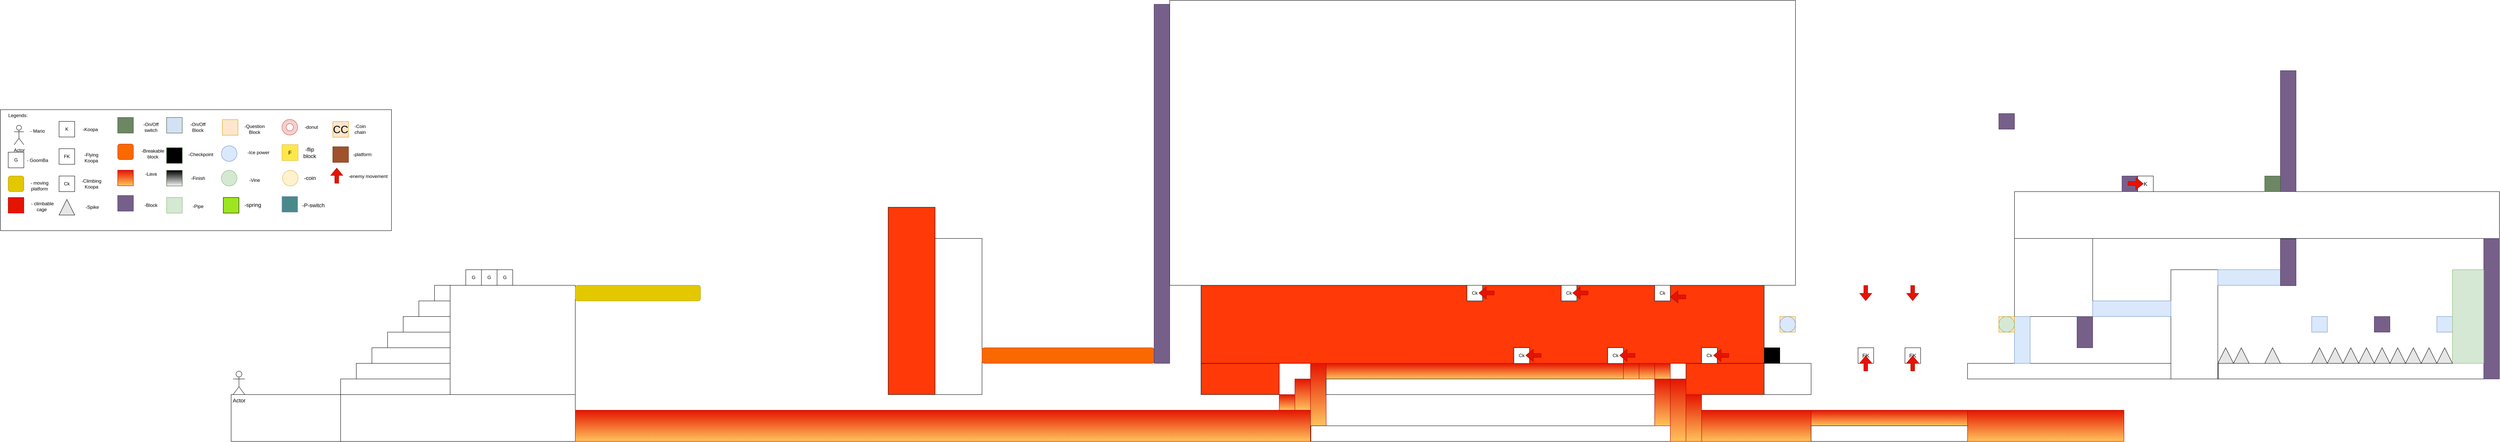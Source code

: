 <mxfile version="20.2.1" type="device" pages="4"><diagram id="BmerYPoDpeGPfqIKX3ft" name="Lvl 1 section 1"><mxGraphModel dx="2383" dy="3607" grid="1" gridSize="10" guides="1" tooltips="1" connect="1" arrows="1" fold="1" page="1" pageScale="1" pageWidth="850" pageHeight="1100" math="0" shadow="0"><root><mxCell id="0"/><mxCell id="1" parent="0"/><mxCell id="9QrbmKPVnweyt4bXr3ht-1" value="" style="rounded=0;whiteSpace=wrap;html=1;fontSize=14;fillColor=#FFFFFF;gradientColor=none;" parent="1" vertex="1"><mxGeometry x="-200" y="640" width="280" height="120" as="geometry"/></mxCell><mxCell id="9QrbmKPVnweyt4bXr3ht-2" value="Actor" style="shape=umlActor;verticalLabelPosition=bottom;verticalAlign=top;html=1;outlineConnect=0;fontSize=14;fillColor=#FFFFFF;gradientColor=none;" parent="1" vertex="1"><mxGeometry x="-195" y="580" width="30" height="60" as="geometry"/></mxCell><mxCell id="9QrbmKPVnweyt4bXr3ht-3" value="" style="rounded=0;whiteSpace=wrap;html=1;fontSize=14;fillColor=#FFFFFF;gradientColor=none;" parent="1" vertex="1"><mxGeometry x="80" y="640" width="600" height="120" as="geometry"/></mxCell><mxCell id="9QrbmKPVnweyt4bXr3ht-5" value="" style="rounded=0;whiteSpace=wrap;html=1;fontSize=14;fillColor=#FFFFFF;gradientColor=none;" parent="1" vertex="1"><mxGeometry x="360" y="360" width="320" height="280" as="geometry"/></mxCell><mxCell id="9QrbmKPVnweyt4bXr3ht-6" value="" style="rounded=0;whiteSpace=wrap;html=1;fontSize=14;fillColor=#FFFFFF;gradientColor=none;" parent="1" vertex="1"><mxGeometry x="80" y="600" width="280" height="40" as="geometry"/></mxCell><mxCell id="9QrbmKPVnweyt4bXr3ht-7" value="" style="rounded=0;whiteSpace=wrap;html=1;fontSize=14;fillColor=#FFFFFF;gradientColor=none;" parent="1" vertex="1"><mxGeometry x="120" y="560" width="240" height="40" as="geometry"/></mxCell><mxCell id="9QrbmKPVnweyt4bXr3ht-8" value="" style="rounded=0;whiteSpace=wrap;html=1;fontSize=14;fillColor=#FFFFFF;gradientColor=none;" parent="1" vertex="1"><mxGeometry x="160" y="520" width="200" height="40" as="geometry"/></mxCell><mxCell id="9QrbmKPVnweyt4bXr3ht-9" value="" style="rounded=0;whiteSpace=wrap;html=1;fontSize=14;fillColor=#FFFFFF;gradientColor=none;" parent="1" vertex="1"><mxGeometry x="200" y="480" width="160" height="40" as="geometry"/></mxCell><mxCell id="9QrbmKPVnweyt4bXr3ht-10" value="" style="rounded=0;whiteSpace=wrap;html=1;fontSize=14;fillColor=#FFFFFF;gradientColor=none;" parent="1" vertex="1"><mxGeometry x="280" y="400" width="80" height="40" as="geometry"/></mxCell><mxCell id="9QrbmKPVnweyt4bXr3ht-11" value="" style="rounded=0;whiteSpace=wrap;html=1;fontSize=14;fillColor=#FFFFFF;gradientColor=none;" parent="1" vertex="1"><mxGeometry x="240" y="440" width="120" height="40" as="geometry"/></mxCell><mxCell id="9QrbmKPVnweyt4bXr3ht-12" value="" style="rounded=0;whiteSpace=wrap;html=1;fontSize=14;fillColor=#FFFFFF;gradientColor=none;" parent="1" vertex="1"><mxGeometry x="320" y="360" width="40" height="40" as="geometry"/></mxCell><mxCell id="9QrbmKPVnweyt4bXr3ht-13" value="G" style="rounded=0;whiteSpace=wrap;html=1;" parent="1" vertex="1"><mxGeometry x="400" y="320" width="40" height="40" as="geometry"/></mxCell><mxCell id="9QrbmKPVnweyt4bXr3ht-14" value="G" style="rounded=0;whiteSpace=wrap;html=1;" parent="1" vertex="1"><mxGeometry x="440" y="320" width="40" height="40" as="geometry"/></mxCell><mxCell id="9QrbmKPVnweyt4bXr3ht-15" value="G" style="rounded=0;whiteSpace=wrap;html=1;" parent="1" vertex="1"><mxGeometry x="480" y="320" width="40" height="40" as="geometry"/></mxCell><mxCell id="9QrbmKPVnweyt4bXr3ht-18" value="" style="rounded=1;whiteSpace=wrap;html=1;fillColor=#e3c800;fontColor=#000000;strokeColor=#B09500;" parent="1" vertex="1"><mxGeometry x="680" y="360" width="320" height="40" as="geometry"/></mxCell><mxCell id="9QrbmKPVnweyt4bXr3ht-19" value="" style="rounded=0;whiteSpace=wrap;html=1;fontSize=14;fillColor=#FF3908;gradientColor=none;" parent="1" vertex="1"><mxGeometry x="1480" y="160" width="120" height="480" as="geometry"/></mxCell><mxCell id="9QrbmKPVnweyt4bXr3ht-20" value="" style="rounded=0;whiteSpace=wrap;html=1;fontSize=14;" parent="1" vertex="1"><mxGeometry x="1600" y="240" width="120" height="400" as="geometry"/></mxCell><mxCell id="9QrbmKPVnweyt4bXr3ht-21" value="" style="rounded=1;whiteSpace=wrap;html=1;fillColor=#fa6800;fontColor=#000000;strokeColor=#C73500;" parent="1" vertex="1"><mxGeometry x="1720" y="520" width="440" height="40" as="geometry"/></mxCell><mxCell id="9QrbmKPVnweyt4bXr3ht-22" value="" style="rounded=0;whiteSpace=wrap;html=1;fillColor=#76608a;fontColor=#ffffff;strokeColor=#432D57;" parent="1" vertex="1"><mxGeometry x="2160" y="-360" width="40" height="920" as="geometry"/></mxCell><mxCell id="9QrbmKPVnweyt4bXr3ht-23" value="" style="rounded=0;whiteSpace=wrap;html=1;fontSize=14;fillColor=#FF3908;gradientColor=none;" parent="1" vertex="1"><mxGeometry x="2280" y="360" width="200" height="280" as="geometry"/></mxCell><mxCell id="9QrbmKPVnweyt4bXr3ht-25" value="" style="rounded=0;whiteSpace=wrap;html=1;fontSize=14;" parent="1" vertex="1"><mxGeometry x="2200" y="-370" width="1600" height="730" as="geometry"/></mxCell><mxCell id="9QrbmKPVnweyt4bXr3ht-26" value="" style="rounded=0;whiteSpace=wrap;html=1;fontSize=14;fillColor=#FF3908;gradientColor=none;" parent="1" vertex="1"><mxGeometry x="3520" y="360" width="200" height="280" as="geometry"/></mxCell><mxCell id="9QrbmKPVnweyt4bXr3ht-24" value="" style="rounded=0;whiteSpace=wrap;html=1;fontSize=14;fillColor=#FF3908;gradientColor=none;" parent="1" vertex="1"><mxGeometry x="2280" y="360" width="1440" height="200" as="geometry"/></mxCell><mxCell id="9QrbmKPVnweyt4bXr3ht-27" value="Ck" style="rounded=0;whiteSpace=wrap;html=1;" parent="1" vertex="1"><mxGeometry x="3560" y="520" width="40" height="40" as="geometry"/></mxCell><mxCell id="9QrbmKPVnweyt4bXr3ht-29" value="Ck" style="rounded=0;whiteSpace=wrap;html=1;" parent="1" vertex="1"><mxGeometry x="3440" y="360" width="40" height="40" as="geometry"/></mxCell><mxCell id="9QrbmKPVnweyt4bXr3ht-30" value="Ck" style="rounded=0;whiteSpace=wrap;html=1;" parent="1" vertex="1"><mxGeometry x="3320" y="520" width="40" height="40" as="geometry"/></mxCell><mxCell id="9QrbmKPVnweyt4bXr3ht-31" value="Ck" style="rounded=0;whiteSpace=wrap;html=1;" parent="1" vertex="1"><mxGeometry x="3201" y="360" width="40" height="40" as="geometry"/></mxCell><mxCell id="9QrbmKPVnweyt4bXr3ht-32" value="Ck" style="rounded=0;whiteSpace=wrap;html=1;" parent="1" vertex="1"><mxGeometry x="3080" y="520" width="40" height="40" as="geometry"/></mxCell><mxCell id="9QrbmKPVnweyt4bXr3ht-33" value="Ck" style="rounded=0;whiteSpace=wrap;html=1;" parent="1" vertex="1"><mxGeometry x="2960" y="360" width="40" height="40" as="geometry"/></mxCell><mxCell id="9QrbmKPVnweyt4bXr3ht-34" value="" style="rounded=0;whiteSpace=wrap;html=1;fillColor=#e51400;fontColor=#ffffff;strokeColor=#B20000;gradientColor=#FFC35C;" parent="1" vertex="1"><mxGeometry x="680" y="680" width="1880" height="80" as="geometry"/></mxCell><mxCell id="9QrbmKPVnweyt4bXr3ht-35" value="" style="rounded=0;whiteSpace=wrap;html=1;fillColor=#e51400;fontColor=#ffffff;strokeColor=#B20000;gradientColor=#FFC35C;" parent="1" vertex="1"><mxGeometry x="2480" y="640" width="40" height="40" as="geometry"/></mxCell><mxCell id="9QrbmKPVnweyt4bXr3ht-36" value="" style="rounded=0;whiteSpace=wrap;html=1;fillColor=#e51400;fontColor=#ffffff;strokeColor=#B20000;gradientColor=#FFC35C;" parent="1" vertex="1"><mxGeometry x="2520" y="600" width="40" height="80" as="geometry"/></mxCell><mxCell id="9QrbmKPVnweyt4bXr3ht-37" value="" style="rounded=0;whiteSpace=wrap;html=1;fillColor=#e51400;fontColor=#ffffff;strokeColor=#B20000;gradientColor=#FFC35C;" parent="1" vertex="1"><mxGeometry x="2560" y="560" width="40" height="160" as="geometry"/></mxCell><mxCell id="9QrbmKPVnweyt4bXr3ht-38" value="" style="rounded=0;whiteSpace=wrap;html=1;fillColor=#e51400;fontColor=#ffffff;strokeColor=#B20000;gradientColor=#FFC35C;" parent="1" vertex="1"><mxGeometry x="2600" y="560" width="760" height="40" as="geometry"/></mxCell><mxCell id="9QrbmKPVnweyt4bXr3ht-39" value="" style="rounded=0;whiteSpace=wrap;html=1;fontSize=14;" parent="1" vertex="1"><mxGeometry x="2600" y="600" width="840" height="40" as="geometry"/></mxCell><mxCell id="9QrbmKPVnweyt4bXr3ht-40" value="" style="rounded=0;whiteSpace=wrap;html=1;fontSize=14;" parent="1" vertex="1"><mxGeometry x="2561" y="720" width="919" height="40" as="geometry"/></mxCell><mxCell id="9QrbmKPVnweyt4bXr3ht-41" value="" style="rounded=0;whiteSpace=wrap;html=1;fillColor=#e51400;fontColor=#ffffff;strokeColor=#B20000;gradientColor=#FFC35C;" parent="1" vertex="1"><mxGeometry x="3440" y="600" width="40" height="120" as="geometry"/></mxCell><mxCell id="9QrbmKPVnweyt4bXr3ht-42" value="" style="rounded=0;whiteSpace=wrap;html=1;fillColor=#e51400;fontColor=#ffffff;strokeColor=#B20000;gradientColor=#FFC35C;" parent="1" vertex="1"><mxGeometry x="3480" y="600" width="40" height="160" as="geometry"/></mxCell><mxCell id="9QrbmKPVnweyt4bXr3ht-43" value="" style="rounded=0;whiteSpace=wrap;html=1;fillColor=#e51400;fontColor=#ffffff;strokeColor=#B20000;gradientColor=#FFC35C;" parent="1" vertex="1"><mxGeometry x="3360" y="560" width="40" height="40" as="geometry"/></mxCell><mxCell id="9QrbmKPVnweyt4bXr3ht-44" value="" style="rounded=0;whiteSpace=wrap;html=1;fillColor=#e51400;fontColor=#ffffff;strokeColor=#B20000;gradientColor=#FFC35C;" parent="1" vertex="1"><mxGeometry x="3400" y="560" width="40" height="40" as="geometry"/></mxCell><mxCell id="9QrbmKPVnweyt4bXr3ht-45" value="" style="rounded=0;whiteSpace=wrap;html=1;fillColor=#e51400;fontColor=#ffffff;strokeColor=#B20000;gradientColor=#FFC35C;" parent="1" vertex="1"><mxGeometry x="3520" y="640" width="40" height="120" as="geometry"/></mxCell><mxCell id="9QrbmKPVnweyt4bXr3ht-46" value="" style="rounded=0;whiteSpace=wrap;html=1;fillColor=#e51400;fontColor=#ffffff;strokeColor=#B20000;gradientColor=#FFC35C;" parent="1" vertex="1"><mxGeometry x="3440" y="560" width="40" height="40" as="geometry"/></mxCell><mxCell id="9QrbmKPVnweyt4bXr3ht-47" value="" style="rounded=0;whiteSpace=wrap;html=1;fillColor=#e51400;fontColor=#ffffff;strokeColor=#B20000;gradientColor=#FFC35C;" parent="1" vertex="1"><mxGeometry x="3560" y="680" width="280" height="80" as="geometry"/></mxCell><mxCell id="9QrbmKPVnweyt4bXr3ht-48" value="" style="rounded=0;whiteSpace=wrap;html=1;fontSize=14;" parent="1" vertex="1"><mxGeometry x="3720" y="560" width="120" height="80" as="geometry"/></mxCell><mxCell id="9QrbmKPVnweyt4bXr3ht-49" value="" style="whiteSpace=wrap;html=1;aspect=fixed;fontSize=14;fillColor=#000000;gradientColor=none;" parent="1" vertex="1"><mxGeometry x="3720" y="520" width="40" height="40" as="geometry"/></mxCell><mxCell id="9QrbmKPVnweyt4bXr3ht-50" value="" style="whiteSpace=wrap;html=1;aspect=fixed;fontSize=27;fillColor=#ffe6cc;strokeColor=#d79b00;" parent="1" vertex="1"><mxGeometry x="3760" y="440" width="40" height="40" as="geometry"/></mxCell><mxCell id="9QrbmKPVnweyt4bXr3ht-51" value="" style="ellipse;whiteSpace=wrap;html=1;aspect=fixed;fontSize=14;fillColor=#dae8fc;strokeColor=#6c8ebf;" parent="1" vertex="1"><mxGeometry x="3760" y="440" width="40" height="40" as="geometry"/></mxCell><mxCell id="9QrbmKPVnweyt4bXr3ht-52" value="" style="rounded=0;whiteSpace=wrap;html=1;fillColor=#e51400;fontColor=#ffffff;strokeColor=#B20000;gradientColor=#FFC35C;" parent="1" vertex="1"><mxGeometry x="3840" y="680" width="400" height="40" as="geometry"/></mxCell><mxCell id="9QrbmKPVnweyt4bXr3ht-53" value="" style="rounded=0;whiteSpace=wrap;html=1;fontSize=14;" parent="1" vertex="1"><mxGeometry x="3840" y="720" width="400" height="40" as="geometry"/></mxCell><mxCell id="9QrbmKPVnweyt4bXr3ht-54" value="" style="rounded=0;whiteSpace=wrap;html=1;fillColor=#e51400;fontColor=#ffffff;strokeColor=#B20000;gradientColor=#FFC35C;" parent="1" vertex="1"><mxGeometry x="4240" y="680" width="400" height="80" as="geometry"/></mxCell><mxCell id="9QrbmKPVnweyt4bXr3ht-55" value="FK" style="rounded=0;whiteSpace=wrap;html=1;fontSize=14;" parent="1" vertex="1"><mxGeometry x="3960" y="520" width="40" height="40" as="geometry"/></mxCell><mxCell id="9QrbmKPVnweyt4bXr3ht-56" value="FK" style="rounded=0;whiteSpace=wrap;html=1;fontSize=14;" parent="1" vertex="1"><mxGeometry x="4080" y="520" width="40" height="40" as="geometry"/></mxCell><mxCell id="9QrbmKPVnweyt4bXr3ht-57" value="" style="rounded=0;whiteSpace=wrap;html=1;fontSize=14;" parent="1" vertex="1"><mxGeometry x="4240" y="560" width="520" height="40" as="geometry"/></mxCell><mxCell id="9QrbmKPVnweyt4bXr3ht-58" value="" style="rounded=0;whiteSpace=wrap;html=1;fontSize=14;" parent="1" vertex="1"><mxGeometry x="4760" y="320" width="120" height="280" as="geometry"/></mxCell><mxCell id="9QrbmKPVnweyt4bXr3ht-60" value="" style="rounded=0;whiteSpace=wrap;html=1;fontSize=14;" parent="1" vertex="1"><mxGeometry x="4360" y="240" width="200" height="200" as="geometry"/></mxCell><mxCell id="9QrbmKPVnweyt4bXr3ht-61" value="" style="rounded=0;whiteSpace=wrap;html=1;fillColor=#76608a;fontColor=#ffffff;strokeColor=#432D57;" parent="1" vertex="1"><mxGeometry x="4520" y="440" width="40" height="80" as="geometry"/></mxCell><mxCell id="9QrbmKPVnweyt4bXr3ht-63" value="" style="rounded=0;whiteSpace=wrap;html=1;fontSize=14;fillColor=#dae8fc;strokeColor=#6c8ebf;" parent="1" vertex="1"><mxGeometry x="4360" y="440" width="40" height="120" as="geometry"/></mxCell><mxCell id="9QrbmKPVnweyt4bXr3ht-65" value="" style="rounded=0;whiteSpace=wrap;html=1;fontSize=14;fillColor=#dae8fc;strokeColor=#6c8ebf;" parent="1" vertex="1"><mxGeometry x="4560" y="400" width="200" height="40" as="geometry"/></mxCell><mxCell id="9QrbmKPVnweyt4bXr3ht-66" value="" style="rounded=0;whiteSpace=wrap;html=1;fontSize=14;" parent="1" vertex="1"><mxGeometry x="4360" y="120" width="1240" height="120" as="geometry"/></mxCell><mxCell id="9QrbmKPVnweyt4bXr3ht-67" value="" style="rounded=0;whiteSpace=wrap;html=1;fontSize=14;fillColor=#dae8fc;strokeColor=#6c8ebf;" parent="1" vertex="1"><mxGeometry x="4880" y="320" width="160" height="40" as="geometry"/></mxCell><mxCell id="9QrbmKPVnweyt4bXr3ht-68" value="" style="rounded=0;whiteSpace=wrap;html=1;fillColor=#76608a;fontColor=#ffffff;strokeColor=#432D57;" parent="1" vertex="1"><mxGeometry x="5040" y="241" width="40" height="120" as="geometry"/></mxCell><mxCell id="9QrbmKPVnweyt4bXr3ht-69" value="" style="rounded=0;whiteSpace=wrap;html=1;fontSize=14;" parent="1" vertex="1"><mxGeometry x="4881" y="560" width="679" height="40" as="geometry"/></mxCell><mxCell id="9QrbmKPVnweyt4bXr3ht-70" value="" style="rounded=0;whiteSpace=wrap;html=1;fillColor=#76608a;fontColor=#ffffff;strokeColor=#432D57;" parent="1" vertex="1"><mxGeometry x="5560" y="240" width="40" height="360" as="geometry"/></mxCell><mxCell id="9QrbmKPVnweyt4bXr3ht-71" value="" style="rounded=0;whiteSpace=wrap;html=1;fontSize=14;fillColor=#dae8fc;strokeColor=#6c8ebf;" parent="1" vertex="1"><mxGeometry x="5120" y="440" width="40" height="40" as="geometry"/></mxCell><mxCell id="9QrbmKPVnweyt4bXr3ht-72" value="" style="rounded=0;whiteSpace=wrap;html=1;fillColor=#76608a;fontColor=#ffffff;strokeColor=#432D57;" parent="1" vertex="1"><mxGeometry x="5280" y="440" width="40" height="40" as="geometry"/></mxCell><mxCell id="9QrbmKPVnweyt4bXr3ht-73" value="" style="rounded=0;whiteSpace=wrap;html=1;fontSize=14;fillColor=#dae8fc;strokeColor=#6c8ebf;" parent="1" vertex="1"><mxGeometry x="5440" y="440" width="40" height="40" as="geometry"/></mxCell><mxCell id="9QrbmKPVnweyt4bXr3ht-74" value="" style="rounded=0;whiteSpace=wrap;html=1;fontSize=27;fillColor=#d5e8d4;strokeColor=#82b366;" parent="1" vertex="1"><mxGeometry x="5480" y="320" width="80" height="240" as="geometry"/></mxCell><mxCell id="9QrbmKPVnweyt4bXr3ht-76" value="" style="verticalLabelPosition=bottom;verticalAlign=top;html=1;shape=mxgraph.basic.acute_triangle;dx=0.5;glass=0;fontSize=10;fillColor=#E6E6E6;gradientColor=none;" parent="1" vertex="1"><mxGeometry x="4880" y="520" width="40" height="40" as="geometry"/></mxCell><mxCell id="9QrbmKPVnweyt4bXr3ht-77" value="" style="verticalLabelPosition=bottom;verticalAlign=top;html=1;shape=mxgraph.basic.acute_triangle;dx=0.5;glass=0;fontSize=10;fillColor=#E6E6E6;gradientColor=none;" parent="1" vertex="1"><mxGeometry x="4920" y="520" width="40" height="40" as="geometry"/></mxCell><mxCell id="9QrbmKPVnweyt4bXr3ht-78" value="" style="verticalLabelPosition=bottom;verticalAlign=top;html=1;shape=mxgraph.basic.acute_triangle;dx=0.5;glass=0;fontSize=10;fillColor=#E6E6E6;gradientColor=none;" parent="1" vertex="1"><mxGeometry x="5000" y="520" width="40" height="40" as="geometry"/></mxCell><mxCell id="9QrbmKPVnweyt4bXr3ht-79" value="" style="verticalLabelPosition=bottom;verticalAlign=top;html=1;shape=mxgraph.basic.acute_triangle;dx=0.5;glass=0;fontSize=10;fillColor=#E6E6E6;gradientColor=none;" parent="1" vertex="1"><mxGeometry x="5120" y="520" width="40" height="40" as="geometry"/></mxCell><mxCell id="9QrbmKPVnweyt4bXr3ht-80" value="" style="verticalLabelPosition=bottom;verticalAlign=top;html=1;shape=mxgraph.basic.acute_triangle;dx=0.5;glass=0;fontSize=10;fillColor=#E6E6E6;gradientColor=none;" parent="1" vertex="1"><mxGeometry x="5160" y="520" width="40" height="40" as="geometry"/></mxCell><mxCell id="9QrbmKPVnweyt4bXr3ht-81" value="" style="verticalLabelPosition=bottom;verticalAlign=top;html=1;shape=mxgraph.basic.acute_triangle;dx=0.5;glass=0;fontSize=10;fillColor=#E6E6E6;gradientColor=none;" parent="1" vertex="1"><mxGeometry x="5200" y="520" width="40" height="40" as="geometry"/></mxCell><mxCell id="9QrbmKPVnweyt4bXr3ht-82" value="" style="verticalLabelPosition=bottom;verticalAlign=top;html=1;shape=mxgraph.basic.acute_triangle;dx=0.5;glass=0;fontSize=10;fillColor=#E6E6E6;gradientColor=none;" parent="1" vertex="1"><mxGeometry x="5240" y="520" width="40" height="40" as="geometry"/></mxCell><mxCell id="9QrbmKPVnweyt4bXr3ht-83" value="" style="verticalLabelPosition=bottom;verticalAlign=top;html=1;shape=mxgraph.basic.acute_triangle;dx=0.5;glass=0;fontSize=10;fillColor=#E6E6E6;gradientColor=none;" parent="1" vertex="1"><mxGeometry x="5280" y="520" width="40" height="40" as="geometry"/></mxCell><mxCell id="9QrbmKPVnweyt4bXr3ht-84" value="" style="verticalLabelPosition=bottom;verticalAlign=top;html=1;shape=mxgraph.basic.acute_triangle;dx=0.5;glass=0;fontSize=10;fillColor=#E6E6E6;gradientColor=none;" parent="1" vertex="1"><mxGeometry x="5320" y="520" width="40" height="40" as="geometry"/></mxCell><mxCell id="9QrbmKPVnweyt4bXr3ht-85" value="" style="verticalLabelPosition=bottom;verticalAlign=top;html=1;shape=mxgraph.basic.acute_triangle;dx=0.5;glass=0;fontSize=10;fillColor=#E6E6E6;gradientColor=none;" parent="1" vertex="1"><mxGeometry x="5360" y="520" width="40" height="40" as="geometry"/></mxCell><mxCell id="9QrbmKPVnweyt4bXr3ht-86" value="" style="verticalLabelPosition=bottom;verticalAlign=top;html=1;shape=mxgraph.basic.acute_triangle;dx=0.5;glass=0;fontSize=10;fillColor=#E6E6E6;gradientColor=none;" parent="1" vertex="1"><mxGeometry x="5400" y="520" width="40" height="40" as="geometry"/></mxCell><mxCell id="9QrbmKPVnweyt4bXr3ht-87" value="" style="verticalLabelPosition=bottom;verticalAlign=top;html=1;shape=mxgraph.basic.acute_triangle;dx=0.5;glass=0;fontSize=10;fillColor=#E6E6E6;gradientColor=none;" parent="1" vertex="1"><mxGeometry x="5440" y="520" width="40" height="40" as="geometry"/></mxCell><mxCell id="9QrbmKPVnweyt4bXr3ht-88" value="" style="whiteSpace=wrap;html=1;aspect=fixed;fontSize=27;fillColor=#ffe6cc;strokeColor=#d79b00;" parent="1" vertex="1"><mxGeometry x="4320" y="440" width="40" height="40" as="geometry"/></mxCell><mxCell id="9QrbmKPVnweyt4bXr3ht-89" value="" style="ellipse;whiteSpace=wrap;html=1;aspect=fixed;fontSize=14;fillColor=#d5e8d4;strokeColor=#82b366;" parent="1" vertex="1"><mxGeometry x="4320" y="440" width="40" height="40" as="geometry"/></mxCell><mxCell id="9QrbmKPVnweyt4bXr3ht-90" value="" style="rounded=0;whiteSpace=wrap;html=1;fillColor=#76608a;fontColor=#ffffff;strokeColor=#432D57;" parent="1" vertex="1"><mxGeometry x="4320" y="-80" width="40" height="40" as="geometry"/></mxCell><mxCell id="9QrbmKPVnweyt4bXr3ht-91" value="" style="rounded=0;whiteSpace=wrap;html=1;fillColor=#76608a;fontColor=#ffffff;strokeColor=#432D57;" parent="1" vertex="1"><mxGeometry x="4635" y="80" width="40" height="40" as="geometry"/></mxCell><mxCell id="9QrbmKPVnweyt4bXr3ht-92" value="" style="rounded=0;whiteSpace=wrap;html=1;fillColor=#76608a;fontColor=#ffffff;strokeColor=#432D57;" parent="1" vertex="1"><mxGeometry x="5040" y="-190" width="40" height="310" as="geometry"/></mxCell><mxCell id="9QrbmKPVnweyt4bXr3ht-93" value="" style="whiteSpace=wrap;html=1;aspect=fixed;fillColor=#6d8764;fontColor=#ffffff;strokeColor=#3A5431;gradientColor=none;" parent="1" vertex="1"><mxGeometry x="5000" y="80" width="40" height="40" as="geometry"/></mxCell><mxCell id="9QrbmKPVnweyt4bXr3ht-94" value="K" style="rounded=0;whiteSpace=wrap;html=1;fontSize=14;" parent="1" vertex="1"><mxGeometry x="4675" y="80" width="40" height="40" as="geometry"/></mxCell><mxCell id="dCTby8u9uGJebGJwnjQU-1" value="" style="rounded=0;whiteSpace=wrap;html=1;" vertex="1" parent="1"><mxGeometry x="-790" y="-90" width="1000" height="310" as="geometry"/></mxCell><mxCell id="dCTby8u9uGJebGJwnjQU-2" value="Legends:&lt;br&gt;" style="text;html=1;strokeColor=none;fillColor=none;align=center;verticalAlign=middle;whiteSpace=wrap;rounded=0;" vertex="1" parent="1"><mxGeometry x="-775" y="-90" width="60" height="30" as="geometry"/></mxCell><mxCell id="dCTby8u9uGJebGJwnjQU-3" value="Actor" style="shape=umlActor;verticalLabelPosition=bottom;verticalAlign=top;html=1;outlineConnect=0;" vertex="1" parent="1"><mxGeometry x="-755" y="-50" width="25" height="50" as="geometry"/></mxCell><mxCell id="dCTby8u9uGJebGJwnjQU-4" value="- Mario" style="text;html=1;strokeColor=none;fillColor=none;align=center;verticalAlign=middle;whiteSpace=wrap;rounded=0;" vertex="1" parent="1"><mxGeometry x="-725" y="-50" width="60" height="30" as="geometry"/></mxCell><mxCell id="dCTby8u9uGJebGJwnjQU-5" value="G" style="rounded=0;whiteSpace=wrap;html=1;" vertex="1" parent="1"><mxGeometry x="-770" y="19" width="40" height="40" as="geometry"/></mxCell><mxCell id="dCTby8u9uGJebGJwnjQU-6" value="- GoomBa" style="text;html=1;strokeColor=none;fillColor=none;align=center;verticalAlign=middle;whiteSpace=wrap;rounded=0;" vertex="1" parent="1"><mxGeometry x="-725" y="25" width="60" height="30" as="geometry"/></mxCell><mxCell id="dCTby8u9uGJebGJwnjQU-7" value="" style="rounded=1;whiteSpace=wrap;html=1;fillColor=#e3c800;fontColor=#000000;strokeColor=#B09500;" vertex="1" parent="1"><mxGeometry x="-770" y="80" width="40" height="40" as="geometry"/></mxCell><mxCell id="dCTby8u9uGJebGJwnjQU-8" value="- moving platform" style="text;html=1;strokeColor=none;fillColor=none;align=center;verticalAlign=middle;whiteSpace=wrap;rounded=0;" vertex="1" parent="1"><mxGeometry x="-720" y="90" width="60" height="30" as="geometry"/></mxCell><mxCell id="dCTby8u9uGJebGJwnjQU-9" value="" style="rounded=0;whiteSpace=wrap;html=1;fillColor=#e51400;fontColor=#ffffff;strokeColor=#B20000;gradientColor=none;" vertex="1" parent="1"><mxGeometry x="-770" y="135" width="40" height="40" as="geometry"/></mxCell><mxCell id="dCTby8u9uGJebGJwnjQU-10" value="- climbable cage&amp;nbsp;" style="text;html=1;strokeColor=none;fillColor=none;align=center;verticalAlign=middle;whiteSpace=wrap;rounded=0;" vertex="1" parent="1"><mxGeometry x="-725" y="142.5" width="85" height="30" as="geometry"/></mxCell><mxCell id="dCTby8u9uGJebGJwnjQU-11" value="K" style="rounded=0;whiteSpace=wrap;html=1;" vertex="1" parent="1"><mxGeometry x="-640" y="-60" width="40" height="40" as="geometry"/></mxCell><mxCell id="dCTby8u9uGJebGJwnjQU-12" value="-Koopa" style="text;html=1;strokeColor=none;fillColor=none;align=center;verticalAlign=middle;whiteSpace=wrap;rounded=0;" vertex="1" parent="1"><mxGeometry x="-590" y="-54.5" width="60" height="30" as="geometry"/></mxCell><mxCell id="dCTby8u9uGJebGJwnjQU-13" value="FK" style="rounded=0;whiteSpace=wrap;html=1;" vertex="1" parent="1"><mxGeometry x="-640" y="10" width="40" height="40" as="geometry"/></mxCell><mxCell id="dCTby8u9uGJebGJwnjQU-14" value="-Flying Koopa" style="text;html=1;strokeColor=none;fillColor=none;align=center;verticalAlign=middle;whiteSpace=wrap;rounded=0;" vertex="1" parent="1"><mxGeometry x="-590" y="17.5" width="65" height="30" as="geometry"/></mxCell><mxCell id="dCTby8u9uGJebGJwnjQU-15" value="Ck" style="rounded=0;whiteSpace=wrap;html=1;" vertex="1" parent="1"><mxGeometry x="-640" y="80" width="40" height="40" as="geometry"/></mxCell><mxCell id="dCTby8u9uGJebGJwnjQU-16" value="-Climbing Koopa" style="text;html=1;strokeColor=none;fillColor=none;align=center;verticalAlign=middle;whiteSpace=wrap;rounded=0;" vertex="1" parent="1"><mxGeometry x="-587.5" y="85" width="60" height="30" as="geometry"/></mxCell><mxCell id="dCTby8u9uGJebGJwnjQU-17" value="" style="whiteSpace=wrap;html=1;aspect=fixed;fillColor=#6d8764;fontColor=#ffffff;strokeColor=#3A5431;gradientColor=none;" vertex="1" parent="1"><mxGeometry x="-490" y="-70" width="40" height="40" as="geometry"/></mxCell><mxCell id="dCTby8u9uGJebGJwnjQU-18" value="-On/Off switch" style="text;html=1;strokeColor=none;fillColor=none;align=center;verticalAlign=middle;whiteSpace=wrap;rounded=0;" vertex="1" parent="1"><mxGeometry x="-435" y="-60" width="60" height="30" as="geometry"/></mxCell><mxCell id="dCTby8u9uGJebGJwnjQU-19" value="" style="rounded=1;whiteSpace=wrap;html=1;fillColor=#fa6800;fontColor=#000000;strokeColor=#C73500;" vertex="1" parent="1"><mxGeometry x="-490" y="-2" width="40" height="40" as="geometry"/></mxCell><mxCell id="dCTby8u9uGJebGJwnjQU-20" value="-Breakable block" style="text;html=1;strokeColor=none;fillColor=none;align=center;verticalAlign=middle;whiteSpace=wrap;rounded=0;" vertex="1" parent="1"><mxGeometry x="-435" y="8" width="70" height="30" as="geometry"/></mxCell><mxCell id="dCTby8u9uGJebGJwnjQU-21" value="" style="rounded=0;whiteSpace=wrap;html=1;fillColor=#e51400;fontColor=#ffffff;strokeColor=#B20000;gradientColor=#FFC35C;" vertex="1" parent="1"><mxGeometry x="-490" y="65" width="40" height="40" as="geometry"/></mxCell><mxCell id="dCTby8u9uGJebGJwnjQU-22" value="-Lava" style="text;html=1;strokeColor=none;fillColor=none;align=center;verticalAlign=middle;whiteSpace=wrap;rounded=0;" vertex="1" parent="1"><mxGeometry x="-440" y="60" width="70" height="30" as="geometry"/></mxCell><mxCell id="dCTby8u9uGJebGJwnjQU-23" value="" style="rounded=0;whiteSpace=wrap;html=1;fillColor=#76608a;fontColor=#ffffff;strokeColor=#432D57;" vertex="1" parent="1"><mxGeometry x="-490" y="130" width="40" height="40" as="geometry"/></mxCell><mxCell id="dCTby8u9uGJebGJwnjQU-24" value="-Block" style="text;html=1;strokeColor=none;fillColor=none;align=center;verticalAlign=middle;whiteSpace=wrap;rounded=0;" vertex="1" parent="1"><mxGeometry x="-440" y="140" width="70" height="30" as="geometry"/></mxCell><mxCell id="dCTby8u9uGJebGJwnjQU-25" value="" style="whiteSpace=wrap;html=1;aspect=fixed;fillColor=#D4E1F5;fontColor=#ffffff;strokeColor=#3A5431;gradientColor=none;" vertex="1" parent="1"><mxGeometry x="-365" y="-70" width="40" height="40" as="geometry"/></mxCell><mxCell id="dCTby8u9uGJebGJwnjQU-26" value="-On/Off Block" style="text;html=1;strokeColor=none;fillColor=none;align=center;verticalAlign=middle;whiteSpace=wrap;rounded=0;" vertex="1" parent="1"><mxGeometry x="-315" y="-60" width="60" height="30" as="geometry"/></mxCell><mxCell id="dCTby8u9uGJebGJwnjQU-27" value="" style="whiteSpace=wrap;html=1;aspect=fixed;fillColor=#000000;fontColor=#ffffff;strokeColor=#3A5431;gradientColor=none;" vertex="1" parent="1"><mxGeometry x="-365" y="7.5" width="40" height="40" as="geometry"/></mxCell><mxCell id="dCTby8u9uGJebGJwnjQU-28" value="-Checkpoint" style="text;html=1;strokeColor=none;fillColor=none;align=center;verticalAlign=middle;whiteSpace=wrap;rounded=0;" vertex="1" parent="1"><mxGeometry x="-315" y="10" width="75" height="30" as="geometry"/></mxCell><mxCell id="dCTby8u9uGJebGJwnjQU-29" value="" style="whiteSpace=wrap;html=1;aspect=fixed;fillColor=#000000;fontColor=#ffffff;strokeColor=#3A5431;gradientColor=#F5F5F5;" vertex="1" parent="1"><mxGeometry x="-365" y="65.5" width="40" height="40" as="geometry"/></mxCell><mxCell id="dCTby8u9uGJebGJwnjQU-30" value="-Finish" style="text;html=1;strokeColor=none;fillColor=none;align=center;verticalAlign=middle;whiteSpace=wrap;rounded=0;" vertex="1" parent="1"><mxGeometry x="-322.5" y="70.5" width="75" height="30" as="geometry"/></mxCell><mxCell id="dCTby8u9uGJebGJwnjQU-31" value="" style="rounded=0;whiteSpace=wrap;html=1;fontSize=27;fillColor=#d5e8d4;strokeColor=#82b366;" vertex="1" parent="1"><mxGeometry x="-365" y="135" width="40" height="40" as="geometry"/></mxCell><mxCell id="dCTby8u9uGJebGJwnjQU-32" value="-Pipe" style="text;html=1;strokeColor=none;fillColor=none;align=center;verticalAlign=middle;whiteSpace=wrap;rounded=0;" vertex="1" parent="1"><mxGeometry x="-322.5" y="142.5" width="75" height="30" as="geometry"/></mxCell><mxCell id="dCTby8u9uGJebGJwnjQU-33" value="" style="whiteSpace=wrap;html=1;aspect=fixed;fontSize=27;fillColor=#ffe6cc;strokeColor=#d79b00;" vertex="1" parent="1"><mxGeometry x="-222.5" y="-64.5" width="40" height="40" as="geometry"/></mxCell><mxCell id="dCTby8u9uGJebGJwnjQU-34" value="-Question Block" style="text;html=1;strokeColor=none;fillColor=none;align=center;verticalAlign=middle;whiteSpace=wrap;rounded=0;" vertex="1" parent="1"><mxGeometry x="-170" y="-55" width="60" height="30" as="geometry"/></mxCell><mxCell id="dCTby8u9uGJebGJwnjQU-35" value="" style="ellipse;whiteSpace=wrap;html=1;aspect=fixed;fontSize=27;fillColor=#dae8fc;strokeColor=#6c8ebf;" vertex="1" parent="1"><mxGeometry x="-225" y="2.5" width="40" height="40" as="geometry"/></mxCell><mxCell id="dCTby8u9uGJebGJwnjQU-36" value="-Ice power" style="text;html=1;strokeColor=none;fillColor=none;align=center;verticalAlign=middle;whiteSpace=wrap;rounded=0;" vertex="1" parent="1"><mxGeometry x="-160" y="5" width="60" height="30" as="geometry"/></mxCell><mxCell id="dCTby8u9uGJebGJwnjQU-37" value="" style="ellipse;whiteSpace=wrap;html=1;aspect=fixed;fontSize=27;fillColor=#d5e8d4;strokeColor=#82b366;" vertex="1" parent="1"><mxGeometry x="-225" y="65.5" width="40" height="40" as="geometry"/></mxCell><mxCell id="dCTby8u9uGJebGJwnjQU-38" value="-Vine" style="text;html=1;strokeColor=none;fillColor=none;align=center;verticalAlign=middle;whiteSpace=wrap;rounded=0;" vertex="1" parent="1"><mxGeometry x="-170" y="75.5" width="60" height="30" as="geometry"/></mxCell><mxCell id="dCTby8u9uGJebGJwnjQU-39" value="" style="verticalLabelPosition=bottom;verticalAlign=top;html=1;shape=mxgraph.basic.acute_triangle;dx=0.5;glass=0;fontSize=10;fillColor=#E6E6E6;gradientColor=none;" vertex="1" parent="1"><mxGeometry x="-640" y="140" width="40" height="40" as="geometry"/></mxCell><mxCell id="dCTby8u9uGJebGJwnjQU-40" value="-Spike" style="text;html=1;strokeColor=none;fillColor=none;align=center;verticalAlign=middle;whiteSpace=wrap;rounded=0;" vertex="1" parent="1"><mxGeometry x="-585" y="145" width="60" height="30" as="geometry"/></mxCell><mxCell id="dCTby8u9uGJebGJwnjQU-41" value="" style="verticalLabelPosition=bottom;verticalAlign=top;html=1;shape=mxgraph.basic.donut;dx=10.83;fontSize=14;fillColor=#f8cecc;strokeColor=#b85450;" vertex="1" parent="1"><mxGeometry x="-70" y="-65" width="40" height="40" as="geometry"/></mxCell><mxCell id="dCTby8u9uGJebGJwnjQU-42" value="-donut" style="text;html=1;strokeColor=none;fillColor=none;align=center;verticalAlign=middle;whiteSpace=wrap;rounded=0;" vertex="1" parent="1"><mxGeometry x="-30" y="-59.99" width="70" height="30" as="geometry"/></mxCell><mxCell id="dCTby8u9uGJebGJwnjQU-43" value="F" style="whiteSpace=wrap;html=1;aspect=fixed;fontSize=14;fillColor=#FFE74A;strokeColor=#d6b656;" vertex="1" parent="1"><mxGeometry x="-70.0" y="-0.62" width="41.25" height="41.25" as="geometry"/></mxCell><mxCell id="dCTby8u9uGJebGJwnjQU-44" value="-flip block" style="text;html=1;strokeColor=none;fillColor=none;align=center;verticalAlign=middle;whiteSpace=wrap;rounded=0;fontSize=14;" vertex="1" parent="1"><mxGeometry x="-28.75" y="5" width="60" height="30" as="geometry"/></mxCell><mxCell id="dCTby8u9uGJebGJwnjQU-45" value="-P-switch" style="text;html=1;align=center;verticalAlign=middle;resizable=0;points=[];autosize=1;strokeColor=none;fillColor=none;fontSize=14;" vertex="1" parent="1"><mxGeometry x="-30" y="140" width="80" height="30" as="geometry"/></mxCell><mxCell id="dCTby8u9uGJebGJwnjQU-46" value="" style="ellipse;whiteSpace=wrap;html=1;aspect=fixed;fontSize=14;fillColor=#fff2cc;strokeColor=#d6b656;" vertex="1" parent="1"><mxGeometry x="-68.75" y="65.5" width="40" height="40" as="geometry"/></mxCell><mxCell id="dCTby8u9uGJebGJwnjQU-47" value="-coin" style="text;html=1;align=center;verticalAlign=middle;resizable=0;points=[];autosize=1;strokeColor=none;fillColor=none;fontSize=14;" vertex="1" parent="1"><mxGeometry x="-23.75" y="70" width="50" height="30" as="geometry"/></mxCell><mxCell id="dCTby8u9uGJebGJwnjQU-48" value="" style="whiteSpace=wrap;html=1;aspect=fixed;fontSize=14;fillColor=#9EE521;gradientColor=none;" vertex="1" parent="1"><mxGeometry x="-220" y="135" width="40" height="40" as="geometry"/></mxCell><mxCell id="dCTby8u9uGJebGJwnjQU-49" value="-spring&lt;br&gt;" style="text;html=1;align=center;verticalAlign=middle;resizable=0;points=[];autosize=1;strokeColor=none;fillColor=none;fontSize=14;" vertex="1" parent="1"><mxGeometry x="-180" y="139.37" width="70" height="30" as="geometry"/></mxCell><mxCell id="dCTby8u9uGJebGJwnjQU-50" value="CC" style="whiteSpace=wrap;html=1;aspect=fixed;fontSize=27;fillColor=#ffe6cc;strokeColor=#d79b00;" vertex="1" parent="1"><mxGeometry x="60" y="-59.5" width="40" height="40" as="geometry"/></mxCell><mxCell id="dCTby8u9uGJebGJwnjQU-51" value="-Coin chain" style="text;html=1;strokeColor=none;fillColor=none;align=center;verticalAlign=middle;whiteSpace=wrap;rounded=0;" vertex="1" parent="1"><mxGeometry x="100" y="-55" width="60" height="30" as="geometry"/></mxCell><mxCell id="dCTby8u9uGJebGJwnjQU-52" value="" style="whiteSpace=wrap;html=1;aspect=fixed;fontSize=14;fillColor=#4A898B;strokeColor=#6c8ebf;" vertex="1" parent="1"><mxGeometry x="-70" y="132.5" width="40" height="40" as="geometry"/></mxCell><mxCell id="dCTby8u9uGJebGJwnjQU-53" value="" style="rounded=0;whiteSpace=wrap;html=1;fillColor=#a0522d;fontColor=#ffffff;strokeColor=#6D1F00;" vertex="1" parent="1"><mxGeometry x="60" y="5" width="40" height="40" as="geometry"/></mxCell><mxCell id="dCTby8u9uGJebGJwnjQU-54" value="-platform" style="text;html=1;align=center;verticalAlign=middle;resizable=0;points=[];autosize=1;strokeColor=none;fillColor=none;" vertex="1" parent="1"><mxGeometry x="100" y="10" width="70" height="30" as="geometry"/></mxCell><mxCell id="dCTby8u9uGJebGJwnjQU-55" value="" style="shape=flexArrow;endArrow=classic;html=1;rounded=0;fillColor=#e51400;strokeColor=#B20000;" edge="1" parent="1"><mxGeometry width="50" height="50" relative="1" as="geometry"><mxPoint x="70" y="99" as="sourcePoint"/><mxPoint x="70" y="59" as="targetPoint"/></mxGeometry></mxCell><mxCell id="dCTby8u9uGJebGJwnjQU-56" value="-enemy movement" style="text;html=1;align=center;verticalAlign=middle;resizable=0;points=[];autosize=1;strokeColor=none;fillColor=none;" vertex="1" parent="1"><mxGeometry x="90" y="65.5" width="120" height="30" as="geometry"/></mxCell><mxCell id="wcDQDIJqSWOS8ktEPsVU-1" value="" style="shape=flexArrow;endArrow=classic;html=1;rounded=0;fillColor=#e51400;strokeColor=#B20000;" edge="1" parent="1"><mxGeometry width="50" height="50" relative="1" as="geometry"><mxPoint x="3030" y="379.68" as="sourcePoint"/><mxPoint x="2990" y="379.68" as="targetPoint"/></mxGeometry></mxCell><mxCell id="wcDQDIJqSWOS8ktEPsVU-2" value="" style="shape=flexArrow;endArrow=classic;html=1;rounded=0;fillColor=#e51400;strokeColor=#B20000;" edge="1" parent="1"><mxGeometry width="50" height="50" relative="1" as="geometry"><mxPoint x="3150" y="539.68" as="sourcePoint"/><mxPoint x="3110" y="539.68" as="targetPoint"/></mxGeometry></mxCell><mxCell id="wcDQDIJqSWOS8ktEPsVU-3" value="" style="shape=flexArrow;endArrow=classic;html=1;rounded=0;fillColor=#e51400;strokeColor=#B20000;" edge="1" parent="1"><mxGeometry width="50" height="50" relative="1" as="geometry"><mxPoint x="3270" y="379.68" as="sourcePoint"/><mxPoint x="3230" y="379.68" as="targetPoint"/></mxGeometry></mxCell><mxCell id="wcDQDIJqSWOS8ktEPsVU-4" value="" style="shape=flexArrow;endArrow=classic;html=1;rounded=0;fillColor=#e51400;strokeColor=#B20000;" edge="1" parent="1"><mxGeometry width="50" height="50" relative="1" as="geometry"><mxPoint x="3390" y="539.68" as="sourcePoint"/><mxPoint x="3350" y="539.68" as="targetPoint"/></mxGeometry></mxCell><mxCell id="wcDQDIJqSWOS8ktEPsVU-5" value="" style="shape=flexArrow;endArrow=classic;html=1;rounded=0;fillColor=#e51400;strokeColor=#B20000;" edge="1" parent="1"><mxGeometry width="50" height="50" relative="1" as="geometry"><mxPoint x="3630" y="539.68" as="sourcePoint"/><mxPoint x="3590" y="539.68" as="targetPoint"/></mxGeometry></mxCell><mxCell id="wcDQDIJqSWOS8ktEPsVU-6" value="" style="shape=flexArrow;endArrow=classic;html=1;rounded=0;fillColor=#e51400;strokeColor=#B20000;" edge="1" parent="1"><mxGeometry width="50" height="50" relative="1" as="geometry"><mxPoint x="3520" y="389.68" as="sourcePoint"/><mxPoint x="3480" y="389.68" as="targetPoint"/></mxGeometry></mxCell><mxCell id="wcDQDIJqSWOS8ktEPsVU-7" value="" style="shape=flexArrow;endArrow=classic;html=1;rounded=0;fillColor=#e51400;strokeColor=#B20000;" edge="1" parent="1"><mxGeometry width="50" height="50" relative="1" as="geometry"><mxPoint x="3979.74" y="580" as="sourcePoint"/><mxPoint x="3979.74" y="540" as="targetPoint"/></mxGeometry></mxCell><mxCell id="wcDQDIJqSWOS8ktEPsVU-8" value="" style="shape=flexArrow;endArrow=classic;html=1;rounded=0;fillColor=#e51400;strokeColor=#B20000;" edge="1" parent="1"><mxGeometry width="50" height="50" relative="1" as="geometry"><mxPoint x="4099.74" y="580" as="sourcePoint"/><mxPoint x="4099.74" y="540" as="targetPoint"/></mxGeometry></mxCell><mxCell id="wcDQDIJqSWOS8ktEPsVU-10" value="" style="shape=flexArrow;endArrow=classic;html=1;rounded=0;fillColor=#e51400;strokeColor=#B20000;" edge="1" parent="1"><mxGeometry width="50" height="50" relative="1" as="geometry"><mxPoint x="3979.74" y="360" as="sourcePoint"/><mxPoint x="3979.74" y="400" as="targetPoint"/></mxGeometry></mxCell><mxCell id="wcDQDIJqSWOS8ktEPsVU-11" value="" style="shape=flexArrow;endArrow=classic;html=1;rounded=0;fillColor=#e51400;strokeColor=#B20000;" edge="1" parent="1"><mxGeometry width="50" height="50" relative="1" as="geometry"><mxPoint x="4099.74" y="360" as="sourcePoint"/><mxPoint x="4099.74" y="400" as="targetPoint"/></mxGeometry></mxCell><mxCell id="wcDQDIJqSWOS8ktEPsVU-12" value="" style="shape=flexArrow;endArrow=classic;html=1;rounded=0;fillColor=#e51400;strokeColor=#B20000;" edge="1" parent="1"><mxGeometry width="50" height="50" relative="1" as="geometry"><mxPoint x="4650" y="99" as="sourcePoint"/><mxPoint x="4690" y="100" as="targetPoint"/></mxGeometry></mxCell></root></mxGraphModel></diagram><diagram id="p6G6T5XqTYqQ2NuUEBP8" name="lvl1 section 2"><mxGraphModel dx="1956" dy="1518" grid="1" gridSize="10" guides="1" tooltips="1" connect="1" arrows="1" fold="1" page="1" pageScale="1" pageWidth="850" pageHeight="1100" math="0" shadow="0"><root><mxCell id="0"/><mxCell id="1" parent="0"/><mxCell id="tFbYFNeuXnBQx-OEbdUE-46" value="Actor" style="shape=umlActor;verticalLabelPosition=bottom;verticalAlign=top;html=1;outlineConnect=0;fontSize=14;fillColor=#FFFFFF;gradientColor=none;" parent="1" vertex="1"><mxGeometry x="85" y="610" width="30" height="60" as="geometry"/></mxCell><mxCell id="tFbYFNeuXnBQx-OEbdUE-47" value="" style="rounded=0;whiteSpace=wrap;html=1;fontSize=27;fillColor=#d5e8d4;strokeColor=#82b366;" parent="1" vertex="1"><mxGeometry x="80" y="480" width="80" height="120" as="geometry"/></mxCell><mxCell id="tFbYFNeuXnBQx-OEbdUE-49" value="" style="rounded=0;whiteSpace=wrap;html=1;fontSize=14;fillColor=#FFFFFF;gradientColor=none;" parent="1" vertex="1"><mxGeometry x="40" y="320" width="280" height="160" as="geometry"/></mxCell><mxCell id="tFbYFNeuXnBQx-OEbdUE-50" value="" style="rounded=0;whiteSpace=wrap;html=1;fontSize=14;fillColor=#FFFFFF;gradientColor=none;" parent="1" vertex="1"><mxGeometry x="40" y="760" width="440" height="160" as="geometry"/></mxCell><mxCell id="tFbYFNeuXnBQx-OEbdUE-51" value="" style="whiteSpace=wrap;html=1;aspect=fixed;fillColor=#000000;fontColor=#ffffff;strokeColor=#3A5431;gradientColor=none;" parent="1" vertex="1"><mxGeometry x="200" y="720" width="40" height="40" as="geometry"/></mxCell><mxCell id="tFbYFNeuXnBQx-OEbdUE-52" value="" style="rounded=0;whiteSpace=wrap;html=1;fontSize=14;fillColor=#FFFFFF;gradientColor=none;" parent="1" vertex="1"><mxGeometry x="360" y="600" width="120" height="160" as="geometry"/></mxCell><mxCell id="tFbYFNeuXnBQx-OEbdUE-53" value="" style="rounded=0;whiteSpace=wrap;html=1;fontSize=14;fillColor=#FFFFFF;gradientColor=none;" parent="1" vertex="1"><mxGeometry x="480" y="320" width="320" height="160" as="geometry"/></mxCell><mxCell id="9tch1AuF5kMiPtEYbQW8-19" value="" style="whiteSpace=wrap;html=1;aspect=fixed;fontSize=14;fillColor=#9EE521;gradientColor=none;" parent="1" vertex="1"><mxGeometry x="480" y="880" width="40" height="40" as="geometry"/></mxCell><mxCell id="9tch1AuF5kMiPtEYbQW8-20" value="" style="rounded=0;whiteSpace=wrap;html=1;fillColor=#76608a;fontColor=#ffffff;strokeColor=#432D57;" parent="1" vertex="1"><mxGeometry x="520" y="880" width="40" height="40" as="geometry"/></mxCell><mxCell id="9tch1AuF5kMiPtEYbQW8-26" value="" style="whiteSpace=wrap;html=1;aspect=fixed;fontSize=27;fillColor=#ffe6cc;strokeColor=#d79b00;opacity=60;" parent="1" vertex="1"><mxGeometry x="520" y="640" width="40" height="40" as="geometry"/></mxCell><mxCell id="9tch1AuF5kMiPtEYbQW8-39" value="" style="ellipse;whiteSpace=wrap;html=1;aspect=fixed;fontSize=14;fillColor=#fff2cc;strokeColor=#d6b656;" parent="1" vertex="1"><mxGeometry x="760" y="600" width="40" height="40" as="geometry"/></mxCell><mxCell id="9tch1AuF5kMiPtEYbQW8-44" value="" style="whiteSpace=wrap;html=1;aspect=fixed;fontSize=14;fillColor=#9EE521;gradientColor=none;" parent="1" vertex="1"><mxGeometry x="961" y="880" width="40" height="40" as="geometry"/></mxCell><mxCell id="9tch1AuF5kMiPtEYbQW8-45" value="" style="rounded=0;whiteSpace=wrap;html=1;fillColor=#76608a;fontColor=#ffffff;strokeColor=#432D57;" parent="1" vertex="1"><mxGeometry x="1001" y="880" width="40" height="40" as="geometry"/></mxCell><mxCell id="9tch1AuF5kMiPtEYbQW8-48" value="" style="whiteSpace=wrap;html=1;aspect=fixed;fontSize=14;fillColor=#4A898B;strokeColor=#6c8ebf;" parent="1" vertex="1"><mxGeometry x="1800" y="240" width="40" height="40" as="geometry"/></mxCell><mxCell id="9tch1AuF5kMiPtEYbQW8-60" value="" style="rounded=0;whiteSpace=wrap;html=1;fillColor=#76608a;fontColor=#ffffff;strokeColor=#432D57;" parent="1" vertex="1"><mxGeometry x="1960" y="-40" width="40" height="480" as="geometry"/></mxCell><mxCell id="9tch1AuF5kMiPtEYbQW8-63" value="F" style="whiteSpace=wrap;html=1;aspect=fixed;fontSize=27;fillColor=#FFE74A;strokeColor=#d6b656;" parent="1" vertex="1"><mxGeometry x="2000" y="400" width="40" height="40" as="geometry"/></mxCell><mxCell id="9tch1AuF5kMiPtEYbQW8-70" value="" style="rounded=0;whiteSpace=wrap;html=1;fontSize=14;fillColor=#FFFFFF;gradientColor=none;" parent="1" vertex="1"><mxGeometry x="2120" y="80" width="120" height="880" as="geometry"/></mxCell><mxCell id="9tch1AuF5kMiPtEYbQW8-73" value="" style="whiteSpace=wrap;html=1;aspect=fixed;fontSize=14;fillColor=#000000;gradientColor=none;" parent="1" vertex="1"><mxGeometry x="2160" y="40" width="40" height="40" as="geometry"/></mxCell><mxCell id="V7JsRDziCwVZdMVsYLG9-3" value="F" style="whiteSpace=wrap;html=1;aspect=fixed;fontSize=27;fillColor=#FFE74A;strokeColor=#d6b656;" parent="1" vertex="1"><mxGeometry x="2040" y="400" width="40" height="40" as="geometry"/></mxCell><mxCell id="V7JsRDziCwVZdMVsYLG9-4" value="F" style="whiteSpace=wrap;html=1;aspect=fixed;fontSize=27;fillColor=#FFE74A;strokeColor=#d6b656;" parent="1" vertex="1"><mxGeometry x="2080" y="400" width="40" height="40" as="geometry"/></mxCell><mxCell id="V7JsRDziCwVZdMVsYLG9-5" value="F" style="whiteSpace=wrap;html=1;aspect=fixed;fontSize=27;fillColor=#FFE74A;strokeColor=#d6b656;" parent="1" vertex="1"><mxGeometry x="2000" y="240" width="40" height="40" as="geometry"/></mxCell><mxCell id="V7JsRDziCwVZdMVsYLG9-6" value="F" style="whiteSpace=wrap;html=1;aspect=fixed;fontSize=27;fillColor=#FFE74A;strokeColor=#d6b656;" parent="1" vertex="1"><mxGeometry x="2040" y="240" width="40" height="40" as="geometry"/></mxCell><mxCell id="V7JsRDziCwVZdMVsYLG9-7" value="F" style="whiteSpace=wrap;html=1;aspect=fixed;fontSize=27;fillColor=#FFE74A;strokeColor=#d6b656;" parent="1" vertex="1"><mxGeometry x="2080" y="240" width="40" height="40" as="geometry"/></mxCell><mxCell id="V7JsRDziCwVZdMVsYLG9-8" value="F" style="whiteSpace=wrap;html=1;aspect=fixed;fontSize=27;fillColor=#FFE74A;strokeColor=#d6b656;" parent="1" vertex="1"><mxGeometry x="2000" y="80" width="40" height="40" as="geometry"/></mxCell><mxCell id="V7JsRDziCwVZdMVsYLG9-9" value="F" style="whiteSpace=wrap;html=1;aspect=fixed;fontSize=27;fillColor=#FFE74A;strokeColor=#d6b656;" parent="1" vertex="1"><mxGeometry x="2040" y="80" width="40" height="40" as="geometry"/></mxCell><mxCell id="V7JsRDziCwVZdMVsYLG9-10" value="F" style="whiteSpace=wrap;html=1;aspect=fixed;fontSize=27;fillColor=#FFE74A;strokeColor=#d6b656;" parent="1" vertex="1"><mxGeometry x="2080" y="80" width="40" height="40" as="geometry"/></mxCell><mxCell id="V7JsRDziCwVZdMVsYLG9-11" value="" style="verticalLabelPosition=bottom;verticalAlign=top;html=1;shape=mxgraph.basic.donut;dx=7.2;fontSize=14;fillColor=#F80202;gradientColor=none;perimeterSpacing=0;" parent="1" vertex="1"><mxGeometry x="2240" y="80" width="40" height="40" as="geometry"/></mxCell><mxCell id="V7JsRDziCwVZdMVsYLG9-12" value="" style="verticalLabelPosition=bottom;verticalAlign=top;html=1;shape=mxgraph.basic.donut;dx=7.2;fontSize=14;fillColor=#F80202;gradientColor=none;perimeterSpacing=0;" parent="1" vertex="1"><mxGeometry x="2281" y="80" width="40" height="40" as="geometry"/></mxCell><mxCell id="V7JsRDziCwVZdMVsYLG9-13" value="" style="rounded=0;whiteSpace=wrap;html=1;fillColor=#76608a;fontColor=#ffffff;strokeColor=#432D57;" parent="1" vertex="1"><mxGeometry x="1961" y="-80" width="399" height="40" as="geometry"/></mxCell><mxCell id="V7JsRDziCwVZdMVsYLG9-14" value="" style="rounded=0;whiteSpace=wrap;html=1;fontSize=14;fillColor=#76608a;strokeColor=#432D57;fontColor=#ffffff;" parent="1" vertex="1"><mxGeometry x="2320" y="-40" width="40" height="120" as="geometry"/></mxCell><mxCell id="V7JsRDziCwVZdMVsYLG9-15" value="" style="rounded=0;whiteSpace=wrap;html=1;fontSize=14;fillColor=#FFFFFF;gradientColor=none;" parent="1" vertex="1"><mxGeometry x="320" y="320" width="160" height="40" as="geometry"/></mxCell><mxCell id="V7JsRDziCwVZdMVsYLG9-16" value="" style="rounded=0;whiteSpace=wrap;html=1;fontSize=14;fillColor=#FFFFFF;gradientColor=none;" parent="1" vertex="1"><mxGeometry x="360" y="920" width="440" height="40" as="geometry"/></mxCell><mxCell id="V7JsRDziCwVZdMVsYLG9-17" value="" style="rounded=0;whiteSpace=wrap;html=1;fontSize=14;fillColor=#FFFFFF;gradientColor=none;" parent="1" vertex="1"><mxGeometry x="800" y="600" width="160" height="360" as="geometry"/></mxCell><mxCell id="V7JsRDziCwVZdMVsYLG9-18" value="" style="whiteSpace=wrap;html=1;aspect=fixed;fontSize=27;fillColor=#ffe6cc;strokeColor=#d79b00;opacity=60;" parent="1" vertex="1"><mxGeometry x="560" y="640" width="40" height="40" as="geometry"/></mxCell><mxCell id="V7JsRDziCwVZdMVsYLG9-19" value="" style="whiteSpace=wrap;html=1;aspect=fixed;fontSize=27;fillColor=#ffe6cc;strokeColor=#d79b00;opacity=60;" parent="1" vertex="1"><mxGeometry x="600" y="640" width="40" height="40" as="geometry"/></mxCell><mxCell id="V7JsRDziCwVZdMVsYLG9-20" value="" style="whiteSpace=wrap;html=1;aspect=fixed;fontSize=27;fillColor=#ffe6cc;strokeColor=#d79b00;opacity=60;" parent="1" vertex="1"><mxGeometry x="640" y="640" width="40" height="40" as="geometry"/></mxCell><mxCell id="V7JsRDziCwVZdMVsYLG9-21" value="" style="whiteSpace=wrap;html=1;aspect=fixed;fontSize=27;fillColor=#ffe6cc;strokeColor=#d79b00;opacity=60;" parent="1" vertex="1"><mxGeometry x="680" y="640" width="40" height="40" as="geometry"/></mxCell><mxCell id="V7JsRDziCwVZdMVsYLG9-22" value="" style="whiteSpace=wrap;html=1;aspect=fixed;fontSize=27;fillColor=#ffe6cc;strokeColor=#d79b00;opacity=60;" parent="1" vertex="1"><mxGeometry x="720" y="640" width="40" height="40" as="geometry"/></mxCell><mxCell id="V7JsRDziCwVZdMVsYLG9-23" value="" style="whiteSpace=wrap;html=1;aspect=fixed;fontSize=27;fillColor=#ffe6cc;strokeColor=#d79b00;opacity=60;" parent="1" vertex="1"><mxGeometry x="760" y="640" width="40" height="40" as="geometry"/></mxCell><mxCell id="V7JsRDziCwVZdMVsYLG9-24" value="" style="ellipse;whiteSpace=wrap;html=1;aspect=fixed;fontSize=14;fillColor=#fff2cc;strokeColor=#d6b656;" parent="1" vertex="1"><mxGeometry x="720" y="600" width="40" height="40" as="geometry"/></mxCell><mxCell id="V7JsRDziCwVZdMVsYLG9-25" value="" style="ellipse;whiteSpace=wrap;html=1;aspect=fixed;fontSize=14;fillColor=#fff2cc;strokeColor=#d6b656;" parent="1" vertex="1"><mxGeometry x="680" y="600" width="40" height="40" as="geometry"/></mxCell><mxCell id="V7JsRDziCwVZdMVsYLG9-26" value="" style="ellipse;whiteSpace=wrap;html=1;aspect=fixed;fontSize=14;fillColor=#fff2cc;strokeColor=#d6b656;" parent="1" vertex="1"><mxGeometry x="640" y="600" width="40" height="40" as="geometry"/></mxCell><mxCell id="V7JsRDziCwVZdMVsYLG9-27" value="" style="ellipse;whiteSpace=wrap;html=1;aspect=fixed;fontSize=14;fillColor=#fff2cc;strokeColor=#d6b656;" parent="1" vertex="1"><mxGeometry x="600" y="600" width="40" height="40" as="geometry"/></mxCell><mxCell id="V7JsRDziCwVZdMVsYLG9-28" value="" style="ellipse;whiteSpace=wrap;html=1;aspect=fixed;fontSize=14;fillColor=#fff2cc;strokeColor=#d6b656;" parent="1" vertex="1"><mxGeometry x="560" y="600" width="40" height="40" as="geometry"/></mxCell><mxCell id="V7JsRDziCwVZdMVsYLG9-29" value="" style="ellipse;whiteSpace=wrap;html=1;aspect=fixed;fontSize=14;fillColor=#fff2cc;strokeColor=#d6b656;" parent="1" vertex="1"><mxGeometry x="520" y="600" width="40" height="40" as="geometry"/></mxCell><mxCell id="V7JsRDziCwVZdMVsYLG9-30" value="" style="whiteSpace=wrap;html=1;aspect=fixed;fontSize=27;fillColor=#ffe6cc;strokeColor=#d79b00;" parent="1" vertex="1"><mxGeometry x="400" y="480" width="40" height="40" as="geometry"/></mxCell><mxCell id="V7JsRDziCwVZdMVsYLG9-31" value="" style="whiteSpace=wrap;html=1;aspect=fixed;fontSize=14;fillColor=#4A898B;strokeColor=#6c8ebf;" parent="1" vertex="1"><mxGeometry x="405" y="485" width="30" height="30" as="geometry"/></mxCell><mxCell id="V7JsRDziCwVZdMVsYLG9-33" value="" style="ellipse;whiteSpace=wrap;html=1;aspect=fixed;fontSize=14;fillColor=#fff2cc;strokeColor=#d6b656;" parent="1" vertex="1"><mxGeometry x="480" y="600" width="40" height="40" as="geometry"/></mxCell><mxCell id="V7JsRDziCwVZdMVsYLG9-34" value="" style="whiteSpace=wrap;html=1;aspect=fixed;fontSize=27;fillColor=#ffe6cc;strokeColor=#d79b00;" parent="1" vertex="1"><mxGeometry x="839" y="480" width="40" height="40" as="geometry"/></mxCell><mxCell id="V7JsRDziCwVZdMVsYLG9-35" value="" style="whiteSpace=wrap;html=1;aspect=fixed;fontSize=14;fillColor=#4A898B;strokeColor=#6c8ebf;" parent="1" vertex="1"><mxGeometry x="844" y="485" width="30" height="30" as="geometry"/></mxCell><mxCell id="V7JsRDziCwVZdMVsYLG9-36" value="CC" style="whiteSpace=wrap;html=1;aspect=fixed;fontSize=27;fillColor=#ffe6cc;strokeColor=#d79b00;" parent="1" vertex="1"><mxGeometry x="880" y="480" width="40" height="40" as="geometry"/></mxCell><mxCell id="V7JsRDziCwVZdMVsYLG9-37" value="" style="rounded=0;whiteSpace=wrap;html=1;fontSize=14;fillColor=#FFFFFF;gradientColor=none;" parent="1" vertex="1"><mxGeometry x="961" y="920" width="639" height="40" as="geometry"/></mxCell><mxCell id="V7JsRDziCwVZdMVsYLG9-38" value="" style="whiteSpace=wrap;html=1;aspect=fixed;fontSize=27;fillColor=#ffe6cc;strokeColor=#d79b00;opacity=60;" parent="1" vertex="1"><mxGeometry x="1560" y="760" width="40" height="40" as="geometry"/></mxCell><mxCell id="V7JsRDziCwVZdMVsYLG9-39" value="" style="rounded=0;whiteSpace=wrap;html=1;fontSize=14;fillColor=#FFFFFF;gradientColor=none;" parent="1" vertex="1"><mxGeometry x="1600" y="720" width="240" height="240" as="geometry"/></mxCell><mxCell id="V7JsRDziCwVZdMVsYLG9-40" value="" style="rounded=0;whiteSpace=wrap;html=1;fillColor=#76608a;fontColor=#ffffff;strokeColor=#432D57;" parent="1" vertex="1"><mxGeometry x="1600" y="680" width="160" height="40" as="geometry"/></mxCell><mxCell id="V7JsRDziCwVZdMVsYLG9-41" value="" style="rounded=0;whiteSpace=wrap;html=1;fillColor=#76608a;fontColor=#ffffff;strokeColor=#432D57;" parent="1" vertex="1"><mxGeometry x="1600" y="640" width="80" height="40" as="geometry"/></mxCell><mxCell id="V7JsRDziCwVZdMVsYLG9-42" value="" style="rounded=0;whiteSpace=wrap;html=1;fillColor=#76608a;fontColor=#ffffff;strokeColor=#432D57;" parent="1" vertex="1"><mxGeometry x="1720" y="400" width="40" height="280" as="geometry"/></mxCell><mxCell id="V7JsRDziCwVZdMVsYLG9-43" value="" style="whiteSpace=wrap;html=1;aspect=fixed;fontSize=14;fillColor=#9EE521;gradientColor=none;" parent="1" vertex="1"><mxGeometry x="1680" y="640" width="40" height="40" as="geometry"/></mxCell><mxCell id="V7JsRDziCwVZdMVsYLG9-44" value="" style="rounded=0;whiteSpace=wrap;html=1;fontSize=14;fillColor=#FFFFFF;gradientColor=none;" parent="1" vertex="1"><mxGeometry x="1760" y="400" width="80" height="320" as="geometry"/></mxCell><mxCell id="V7JsRDziCwVZdMVsYLG9-45" value="" style="whiteSpace=wrap;html=1;aspect=fixed;fontSize=27;fillColor=#000000;strokeColor=#d79b00;" parent="1" vertex="1"><mxGeometry x="1720" y="360" width="40" height="40" as="geometry"/></mxCell><mxCell id="V7JsRDziCwVZdMVsYLG9-46" value="" style="whiteSpace=wrap;html=1;aspect=fixed;fontSize=27;fillColor=#000000;strokeColor=#d79b00;" parent="1" vertex="1"><mxGeometry x="1760" y="280" width="40" height="40" as="geometry"/></mxCell><mxCell id="V7JsRDziCwVZdMVsYLG9-48" value="" style="rounded=0;whiteSpace=wrap;html=1;fillColor=#76608a;fontColor=#ffffff;strokeColor=#432D57;" parent="1" vertex="1"><mxGeometry x="1800" y="280" width="40" height="40" as="geometry"/></mxCell><mxCell id="V7JsRDziCwVZdMVsYLG9-49" value="CC" style="whiteSpace=wrap;html=1;aspect=fixed;fontSize=27;fillColor=#ffe6cc;strokeColor=#d79b00;" parent="1" vertex="1"><mxGeometry x="1760" y="280" width="40" height="40" as="geometry"/></mxCell><mxCell id="V7JsRDziCwVZdMVsYLG9-51" value="" style="rounded=0;whiteSpace=wrap;html=1;fontSize=14;fillColor=#F80202;strokeColor=#b85450;" parent="1" vertex="1"><mxGeometry x="2200" y="120" width="80" height="40" as="geometry"/></mxCell><mxCell id="V7JsRDziCwVZdMVsYLG9-52" value="" style="whiteSpace=wrap;html=1;aspect=fixed;fontSize=14;" parent="1" vertex="1"><mxGeometry x="2241" y="160" width="40" height="40" as="geometry"/></mxCell><mxCell id="V7JsRDziCwVZdMVsYLG9-53" value="" style="verticalLabelPosition=bottom;verticalAlign=top;html=1;shape=mxgraph.basic.donut;dx=7.2;fontSize=14;fillColor=#F80202;gradientColor=none;perimeterSpacing=0;" parent="1" vertex="1"><mxGeometry x="2239" y="280" width="40" height="40" as="geometry"/></mxCell><mxCell id="V7JsRDziCwVZdMVsYLG9-54" value="" style="verticalLabelPosition=bottom;verticalAlign=top;html=1;shape=mxgraph.basic.donut;dx=7.2;fontSize=14;fillColor=#F80202;gradientColor=none;perimeterSpacing=0;" parent="1" vertex="1"><mxGeometry x="2280" y="280" width="40" height="40" as="geometry"/></mxCell><mxCell id="V7JsRDziCwVZdMVsYLG9-56" value="" style="whiteSpace=wrap;html=1;aspect=fixed;fontSize=14;" parent="1" vertex="1"><mxGeometry x="2281" y="360" width="40" height="40" as="geometry"/></mxCell><mxCell id="V7JsRDziCwVZdMVsYLG9-57" value="" style="rounded=0;whiteSpace=wrap;html=1;fontSize=14;fillColor=#FFFFFF;gradientColor=none;" parent="1" vertex="1"><mxGeometry x="2321" y="80" width="120" height="680" as="geometry"/></mxCell><mxCell id="V7JsRDziCwVZdMVsYLG9-55" value="" style="rounded=0;whiteSpace=wrap;html=1;fontSize=14;fillColor=#F80202;strokeColor=#b85450;" parent="1" vertex="1"><mxGeometry x="2281" y="320" width="80" height="40" as="geometry"/></mxCell><mxCell id="V7JsRDziCwVZdMVsYLG9-58" value="" style="whiteSpace=wrap;html=1;aspect=fixed;fontSize=14;fillColor=#F80202;gradientColor=none;" parent="1" vertex="1"><mxGeometry x="2321" y="281" width="40" height="40" as="geometry"/></mxCell><mxCell id="V7JsRDziCwVZdMVsYLG9-59" value="" style="verticalLabelPosition=bottom;verticalAlign=top;html=1;shape=mxgraph.basic.donut;dx=7.2;fontSize=14;fillColor=#F80202;gradientColor=none;perimeterSpacing=0;" parent="1" vertex="1"><mxGeometry x="2241" y="480" width="40" height="40" as="geometry"/></mxCell><mxCell id="V7JsRDziCwVZdMVsYLG9-60" value="" style="verticalLabelPosition=bottom;verticalAlign=top;html=1;shape=mxgraph.basic.donut;dx=7.2;fontSize=14;fillColor=#F80202;gradientColor=none;perimeterSpacing=0;" parent="1" vertex="1"><mxGeometry x="2282" y="480" width="40" height="40" as="geometry"/></mxCell><mxCell id="V7JsRDziCwVZdMVsYLG9-61" value="" style="whiteSpace=wrap;html=1;aspect=fixed;fontSize=14;" parent="1" vertex="1"><mxGeometry x="2239" y="560" width="40" height="40" as="geometry"/></mxCell><mxCell id="V7JsRDziCwVZdMVsYLG9-62" value="" style="rounded=0;whiteSpace=wrap;html=1;fontSize=14;fillColor=#F80202;strokeColor=#b85450;" parent="1" vertex="1"><mxGeometry x="2202" y="520" width="80" height="40" as="geometry"/></mxCell><mxCell id="V7JsRDziCwVZdMVsYLG9-63" value="" style="whiteSpace=wrap;html=1;aspect=fixed;fontSize=14;fillColor=#F80202;gradientColor=none;" parent="1" vertex="1"><mxGeometry x="2200" y="479" width="40" height="40" as="geometry"/></mxCell><mxCell id="V7JsRDziCwVZdMVsYLG9-64" value="" style="verticalLabelPosition=bottom;verticalAlign=top;html=1;shape=mxgraph.basic.donut;dx=7.2;fontSize=14;fillColor=#F80202;gradientColor=none;perimeterSpacing=0;" parent="1" vertex="1"><mxGeometry x="2240" y="680" width="40" height="40" as="geometry"/></mxCell><mxCell id="V7JsRDziCwVZdMVsYLG9-65" value="" style="verticalLabelPosition=bottom;verticalAlign=top;html=1;shape=mxgraph.basic.donut;dx=7.2;fontSize=14;fillColor=#F80202;gradientColor=none;perimeterSpacing=0;" parent="1" vertex="1"><mxGeometry x="2281" y="680" width="40" height="40" as="geometry"/></mxCell><mxCell id="V7JsRDziCwVZdMVsYLG9-69" value="" style="rounded=0;whiteSpace=wrap;html=1;fontSize=14;" parent="1" vertex="1"><mxGeometry x="2220" y="880" width="120" height="80" as="geometry"/></mxCell><mxCell id="V7JsRDziCwVZdMVsYLG9-70" value="" style="rounded=0;whiteSpace=wrap;html=1;fontSize=14;" parent="1" vertex="1"><mxGeometry x="2282" y="840" width="278" height="120" as="geometry"/></mxCell><mxCell id="V7JsRDziCwVZdMVsYLG9-71" value="" style="whiteSpace=wrap;html=1;aspect=fixed;fontSize=14;fillColor=#000000;gradientColor=none;" parent="1" vertex="1"><mxGeometry x="2360" y="800" width="40" height="40" as="geometry"/></mxCell><mxCell id="V7JsRDziCwVZdMVsYLG9-72" value="" style="whiteSpace=wrap;html=1;aspect=fixed;fontSize=27;fillColor=#ffe6cc;strokeColor=#d79b00;" parent="1" vertex="1"><mxGeometry x="2480" y="720" width="40" height="40" as="geometry"/></mxCell><mxCell id="V7JsRDziCwVZdMVsYLG9-73" value="" style="ellipse;whiteSpace=wrap;html=1;aspect=fixed;fontSize=14;fillColor=#dae8fc;strokeColor=#6c8ebf;" parent="1" vertex="1"><mxGeometry x="2480" y="720" width="40" height="40" as="geometry"/></mxCell><mxCell id="V7JsRDziCwVZdMVsYLG9-74" value="" style="verticalLabelPosition=bottom;verticalAlign=top;html=1;shape=mxgraph.basic.donut;dx=7.2;fontSize=14;fillColor=#F80202;gradientColor=none;perimeterSpacing=0;" parent="1" vertex="1"><mxGeometry x="2561" y="840" width="40" height="40" as="geometry"/></mxCell><mxCell id="V7JsRDziCwVZdMVsYLG9-75" value="" style="verticalLabelPosition=bottom;verticalAlign=top;html=1;shape=mxgraph.basic.donut;dx=7.2;fontSize=14;fillColor=#F80202;gradientColor=none;perimeterSpacing=0;" parent="1" vertex="1"><mxGeometry x="2601" y="840" width="40" height="40" as="geometry"/></mxCell><mxCell id="V7JsRDziCwVZdMVsYLG9-76" value="" style="verticalLabelPosition=bottom;verticalAlign=top;html=1;shape=mxgraph.basic.donut;dx=7.2;fontSize=14;fillColor=#F80202;gradientColor=none;perimeterSpacing=0;" parent="1" vertex="1"><mxGeometry x="2641" y="840" width="40" height="40" as="geometry"/></mxCell><mxCell id="V7JsRDziCwVZdMVsYLG9-77" value="" style="verticalLabelPosition=bottom;verticalAlign=top;html=1;shape=mxgraph.basic.donut;dx=7.2;fontSize=14;fillColor=#F80202;gradientColor=none;perimeterSpacing=0;" parent="1" vertex="1"><mxGeometry x="2681" y="840" width="40" height="40" as="geometry"/></mxCell><mxCell id="V7JsRDziCwVZdMVsYLG9-78" value="" style="verticalLabelPosition=bottom;verticalAlign=top;html=1;shape=mxgraph.basic.donut;dx=7.2;fontSize=14;fillColor=#F80202;gradientColor=none;perimeterSpacing=0;" parent="1" vertex="1"><mxGeometry x="2721" y="840" width="40" height="40" as="geometry"/></mxCell><mxCell id="V7JsRDziCwVZdMVsYLG9-79" value="" style="verticalLabelPosition=bottom;verticalAlign=top;html=1;shape=mxgraph.basic.donut;dx=7.2;fontSize=14;fillColor=#F80202;gradientColor=none;perimeterSpacing=0;" parent="1" vertex="1"><mxGeometry x="2761" y="840" width="40" height="40" as="geometry"/></mxCell><mxCell id="V7JsRDziCwVZdMVsYLG9-80" value="" style="verticalLabelPosition=bottom;verticalAlign=top;html=1;shape=mxgraph.basic.donut;dx=7.2;fontSize=14;fillColor=#F80202;gradientColor=none;perimeterSpacing=0;" parent="1" vertex="1"><mxGeometry x="2801" y="840" width="40" height="40" as="geometry"/></mxCell><mxCell id="V7JsRDziCwVZdMVsYLG9-81" value="" style="verticalLabelPosition=bottom;verticalAlign=top;html=1;shape=mxgraph.basic.donut;dx=7.2;fontSize=14;fillColor=#F80202;gradientColor=none;perimeterSpacing=0;" parent="1" vertex="1"><mxGeometry x="2841" y="840" width="40" height="40" as="geometry"/></mxCell><mxCell id="V7JsRDziCwVZdMVsYLG9-82" value="" style="verticalLabelPosition=bottom;verticalAlign=top;html=1;shape=mxgraph.basic.donut;dx=7.2;fontSize=14;fillColor=#F80202;gradientColor=none;perimeterSpacing=0;" parent="1" vertex="1"><mxGeometry x="2881" y="840" width="40" height="40" as="geometry"/></mxCell><mxCell id="V7JsRDziCwVZdMVsYLG9-83" value="" style="verticalLabelPosition=bottom;verticalAlign=top;html=1;shape=mxgraph.basic.donut;dx=7.2;fontSize=14;fillColor=#F80202;gradientColor=none;perimeterSpacing=0;" parent="1" vertex="1"><mxGeometry x="2921" y="840" width="40" height="40" as="geometry"/></mxCell><mxCell id="V7JsRDziCwVZdMVsYLG9-84" value="" style="verticalLabelPosition=bottom;verticalAlign=top;html=1;shape=mxgraph.basic.donut;dx=7.2;fontSize=14;fillColor=#F80202;gradientColor=none;perimeterSpacing=0;" parent="1" vertex="1"><mxGeometry x="2560" y="840" width="40" height="40" as="geometry"/></mxCell><mxCell id="V7JsRDziCwVZdMVsYLG9-85" value="" style="verticalLabelPosition=bottom;verticalAlign=top;html=1;shape=mxgraph.basic.donut;dx=7.2;fontSize=14;fillColor=#F80202;gradientColor=none;perimeterSpacing=0;" parent="1" vertex="1"><mxGeometry x="2600" y="840" width="40" height="40" as="geometry"/></mxCell><mxCell id="V7JsRDziCwVZdMVsYLG9-86" value="" style="verticalLabelPosition=bottom;verticalAlign=top;html=1;shape=mxgraph.basic.donut;dx=7.2;fontSize=14;fillColor=#F80202;gradientColor=none;perimeterSpacing=0;" parent="1" vertex="1"><mxGeometry x="2640" y="840" width="40" height="40" as="geometry"/></mxCell><mxCell id="V7JsRDziCwVZdMVsYLG9-87" value="" style="verticalLabelPosition=bottom;verticalAlign=top;html=1;shape=mxgraph.basic.donut;dx=7.2;fontSize=14;fillColor=#F80202;gradientColor=none;perimeterSpacing=0;" parent="1" vertex="1"><mxGeometry x="2680" y="840" width="40" height="40" as="geometry"/></mxCell><mxCell id="V7JsRDziCwVZdMVsYLG9-88" value="" style="verticalLabelPosition=bottom;verticalAlign=top;html=1;shape=mxgraph.basic.donut;dx=7.2;fontSize=14;fillColor=#F80202;gradientColor=none;perimeterSpacing=0;" parent="1" vertex="1"><mxGeometry x="2720" y="840" width="40" height="40" as="geometry"/></mxCell><mxCell id="V7JsRDziCwVZdMVsYLG9-89" value="" style="verticalLabelPosition=bottom;verticalAlign=top;html=1;shape=mxgraph.basic.donut;dx=7.2;fontSize=14;fillColor=#F80202;gradientColor=none;perimeterSpacing=0;" parent="1" vertex="1"><mxGeometry x="2760" y="840" width="40" height="40" as="geometry"/></mxCell><mxCell id="V7JsRDziCwVZdMVsYLG9-90" value="" style="verticalLabelPosition=bottom;verticalAlign=top;html=1;shape=mxgraph.basic.donut;dx=7.2;fontSize=14;fillColor=#F80202;gradientColor=none;perimeterSpacing=0;" parent="1" vertex="1"><mxGeometry x="3202" y="840" width="40" height="40" as="geometry"/></mxCell><mxCell id="V7JsRDziCwVZdMVsYLG9-91" value="" style="verticalLabelPosition=bottom;verticalAlign=top;html=1;shape=mxgraph.basic.donut;dx=7.2;fontSize=14;fillColor=#F80202;gradientColor=none;perimeterSpacing=0;" parent="1" vertex="1"><mxGeometry x="3242" y="840" width="40" height="40" as="geometry"/></mxCell><mxCell id="V7JsRDziCwVZdMVsYLG9-92" value="" style="verticalLabelPosition=bottom;verticalAlign=top;html=1;shape=mxgraph.basic.donut;dx=7.2;fontSize=14;fillColor=#F80202;gradientColor=none;perimeterSpacing=0;" parent="1" vertex="1"><mxGeometry x="3282" y="840" width="40" height="40" as="geometry"/></mxCell><mxCell id="V7JsRDziCwVZdMVsYLG9-93" value="" style="verticalLabelPosition=bottom;verticalAlign=top;html=1;shape=mxgraph.basic.donut;dx=7.2;fontSize=14;fillColor=#F80202;gradientColor=none;perimeterSpacing=0;" parent="1" vertex="1"><mxGeometry x="3322" y="840" width="40" height="40" as="geometry"/></mxCell><mxCell id="V7JsRDziCwVZdMVsYLG9-94" value="" style="verticalLabelPosition=bottom;verticalAlign=top;html=1;shape=mxgraph.basic.donut;dx=7.2;fontSize=14;fillColor=#F80202;gradientColor=none;perimeterSpacing=0;" parent="1" vertex="1"><mxGeometry x="2961" y="840" width="40" height="40" as="geometry"/></mxCell><mxCell id="V7JsRDziCwVZdMVsYLG9-95" value="" style="verticalLabelPosition=bottom;verticalAlign=top;html=1;shape=mxgraph.basic.donut;dx=7.2;fontSize=14;fillColor=#F80202;gradientColor=none;perimeterSpacing=0;" parent="1" vertex="1"><mxGeometry x="3001" y="840" width="40" height="40" as="geometry"/></mxCell><mxCell id="V7JsRDziCwVZdMVsYLG9-96" value="" style="verticalLabelPosition=bottom;verticalAlign=top;html=1;shape=mxgraph.basic.donut;dx=7.2;fontSize=14;fillColor=#F80202;gradientColor=none;perimeterSpacing=0;" parent="1" vertex="1"><mxGeometry x="3041" y="840" width="40" height="40" as="geometry"/></mxCell><mxCell id="V7JsRDziCwVZdMVsYLG9-97" value="" style="verticalLabelPosition=bottom;verticalAlign=top;html=1;shape=mxgraph.basic.donut;dx=7.2;fontSize=14;fillColor=#F80202;gradientColor=none;perimeterSpacing=0;" parent="1" vertex="1"><mxGeometry x="3081" y="840" width="40" height="40" as="geometry"/></mxCell><mxCell id="V7JsRDziCwVZdMVsYLG9-98" value="" style="verticalLabelPosition=bottom;verticalAlign=top;html=1;shape=mxgraph.basic.donut;dx=7.2;fontSize=14;fillColor=#F80202;gradientColor=none;perimeterSpacing=0;" parent="1" vertex="1"><mxGeometry x="3121" y="840" width="40" height="40" as="geometry"/></mxCell><mxCell id="V7JsRDziCwVZdMVsYLG9-99" value="" style="verticalLabelPosition=bottom;verticalAlign=top;html=1;shape=mxgraph.basic.donut;dx=7.2;fontSize=14;fillColor=#F80202;gradientColor=none;perimeterSpacing=0;" parent="1" vertex="1"><mxGeometry x="3161" y="840" width="40" height="40" as="geometry"/></mxCell><mxCell id="V7JsRDziCwVZdMVsYLG9-100" value="" style="rounded=0;whiteSpace=wrap;html=1;fontSize=14;fillColor=#FFFFFF;gradientColor=none;" parent="1" vertex="1"><mxGeometry x="3360" y="840" width="80" height="40" as="geometry"/></mxCell><mxCell id="V7JsRDziCwVZdMVsYLG9-101" value="FK" style="rounded=0;whiteSpace=wrap;html=1;fontSize=14;fillColor=#FFFFFF;gradientColor=none;rotation=0;" parent="1" vertex="1"><mxGeometry x="3480" y="720" width="40" height="40" as="geometry"/></mxCell><mxCell id="V7JsRDziCwVZdMVsYLG9-102" value="FK" style="rounded=0;whiteSpace=wrap;html=1;fontSize=14;fillColor=#FFFFFF;gradientColor=none;rotation=0;" parent="1" vertex="1"><mxGeometry x="3600" y="720" width="40" height="40" as="geometry"/></mxCell><mxCell id="V7JsRDziCwVZdMVsYLG9-103" value="FK" style="rounded=0;whiteSpace=wrap;html=1;fontSize=14;fillColor=#FFFFFF;gradientColor=none;rotation=0;" parent="1" vertex="1"><mxGeometry x="3720" y="720" width="40" height="40" as="geometry"/></mxCell><mxCell id="V7JsRDziCwVZdMVsYLG9-104" value="FK" style="rounded=0;whiteSpace=wrap;html=1;fontSize=14;fillColor=#FFFFFF;gradientColor=none;rotation=0;" parent="1" vertex="1"><mxGeometry x="3840" y="720" width="40" height="40" as="geometry"/></mxCell><mxCell id="V7JsRDziCwVZdMVsYLG9-105" value="FK" style="rounded=0;whiteSpace=wrap;html=1;fontSize=14;fillColor=#FFFFFF;gradientColor=none;rotation=0;" parent="1" vertex="1"><mxGeometry x="3960" y="720" width="40" height="40" as="geometry"/></mxCell><mxCell id="V7JsRDziCwVZdMVsYLG9-107" value="" style="verticalLabelPosition=bottom;verticalAlign=top;html=1;shape=mxgraph.basic.donut;dx=7.2;fontSize=14;fillColor=#F80202;gradientColor=none;perimeterSpacing=0;" parent="1" vertex="1"><mxGeometry x="4040" y="840" width="40" height="40" as="geometry"/></mxCell><mxCell id="V7JsRDziCwVZdMVsYLG9-108" value="" style="verticalLabelPosition=bottom;verticalAlign=top;html=1;shape=mxgraph.basic.donut;dx=7.2;fontSize=14;fillColor=#F80202;gradientColor=none;perimeterSpacing=0;" parent="1" vertex="1"><mxGeometry x="4080" y="840" width="40" height="40" as="geometry"/></mxCell><mxCell id="V7JsRDziCwVZdMVsYLG9-109" value="" style="verticalLabelPosition=bottom;verticalAlign=top;html=1;shape=mxgraph.basic.donut;dx=7.2;fontSize=14;fillColor=#F80202;gradientColor=none;perimeterSpacing=0;" parent="1" vertex="1"><mxGeometry x="4120" y="840" width="40" height="40" as="geometry"/></mxCell><mxCell id="V7JsRDziCwVZdMVsYLG9-110" value="" style="verticalLabelPosition=bottom;verticalAlign=top;html=1;shape=mxgraph.basic.donut;dx=7.2;fontSize=14;fillColor=#F80202;gradientColor=none;perimeterSpacing=0;" parent="1" vertex="1"><mxGeometry x="4160" y="840" width="40" height="40" as="geometry"/></mxCell><mxCell id="V7JsRDziCwVZdMVsYLG9-111" value="" style="verticalLabelPosition=bottom;verticalAlign=top;html=1;shape=mxgraph.basic.donut;dx=7.2;fontSize=14;fillColor=#F80202;gradientColor=none;perimeterSpacing=0;" parent="1" vertex="1"><mxGeometry x="4200" y="840" width="40" height="40" as="geometry"/></mxCell><mxCell id="V7JsRDziCwVZdMVsYLG9-112" value="" style="verticalLabelPosition=bottom;verticalAlign=top;html=1;shape=mxgraph.basic.donut;dx=7.2;fontSize=14;fillColor=#F80202;gradientColor=none;perimeterSpacing=0;" parent="1" vertex="1"><mxGeometry x="4240" y="840" width="40" height="40" as="geometry"/></mxCell><mxCell id="V7JsRDziCwVZdMVsYLG9-113" value="" style="verticalLabelPosition=bottom;verticalAlign=top;html=1;shape=mxgraph.basic.donut;dx=7.2;fontSize=14;fillColor=#F80202;gradientColor=none;perimeterSpacing=0;" parent="1" vertex="1"><mxGeometry x="4280" y="840" width="40" height="40" as="geometry"/></mxCell><mxCell id="V7JsRDziCwVZdMVsYLG9-114" value="" style="verticalLabelPosition=bottom;verticalAlign=top;html=1;shape=mxgraph.basic.donut;dx=7.2;fontSize=14;fillColor=#F80202;gradientColor=none;perimeterSpacing=0;" parent="1" vertex="1"><mxGeometry x="4320" y="840" width="40" height="40" as="geometry"/></mxCell><mxCell id="V7JsRDziCwVZdMVsYLG9-115" value="" style="verticalLabelPosition=bottom;verticalAlign=top;html=1;shape=mxgraph.basic.donut;dx=7.2;fontSize=14;fillColor=#F80202;gradientColor=none;perimeterSpacing=0;" parent="1" vertex="1"><mxGeometry x="4360" y="840" width="40" height="40" as="geometry"/></mxCell><mxCell id="V7JsRDziCwVZdMVsYLG9-116" value="" style="verticalLabelPosition=bottom;verticalAlign=top;html=1;shape=mxgraph.basic.donut;dx=7.2;fontSize=14;fillColor=#F80202;gradientColor=none;perimeterSpacing=0;" parent="1" vertex="1"><mxGeometry x="4400" y="840" width="40" height="40" as="geometry"/></mxCell><mxCell id="V7JsRDziCwVZdMVsYLG9-117" value="" style="verticalLabelPosition=bottom;verticalAlign=top;html=1;shape=mxgraph.basic.donut;dx=7.2;fontSize=14;fillColor=#F80202;gradientColor=none;perimeterSpacing=0;" parent="1" vertex="1"><mxGeometry x="4440" y="840" width="40" height="40" as="geometry"/></mxCell><mxCell id="V7JsRDziCwVZdMVsYLG9-118" value="" style="verticalLabelPosition=bottom;verticalAlign=top;html=1;shape=mxgraph.basic.donut;dx=7.2;fontSize=14;fillColor=#F80202;gradientColor=none;perimeterSpacing=0;" parent="1" vertex="1"><mxGeometry x="4480" y="840" width="40" height="40" as="geometry"/></mxCell><mxCell id="V7JsRDziCwVZdMVsYLG9-119" value="" style="verticalLabelPosition=bottom;verticalAlign=top;html=1;shape=mxgraph.basic.donut;dx=7.2;fontSize=14;fillColor=#F80202;gradientColor=none;perimeterSpacing=0;" parent="1" vertex="1"><mxGeometry x="4520" y="840" width="40" height="40" as="geometry"/></mxCell><mxCell id="V7JsRDziCwVZdMVsYLG9-120" value="" style="verticalLabelPosition=bottom;verticalAlign=top;html=1;shape=mxgraph.basic.donut;dx=7.2;fontSize=14;fillColor=#F80202;gradientColor=none;perimeterSpacing=0;" parent="1" vertex="1"><mxGeometry x="4560" y="840" width="40" height="40" as="geometry"/></mxCell><mxCell id="V7JsRDziCwVZdMVsYLG9-121" value="" style="verticalLabelPosition=bottom;verticalAlign=top;html=1;shape=mxgraph.basic.donut;dx=7.2;fontSize=14;fillColor=#F80202;gradientColor=none;perimeterSpacing=0;" parent="1" vertex="1"><mxGeometry x="4480" y="840" width="40" height="40" as="geometry"/></mxCell><mxCell id="V7JsRDziCwVZdMVsYLG9-122" value="" style="verticalLabelPosition=bottom;verticalAlign=top;html=1;shape=mxgraph.basic.donut;dx=7.2;fontSize=14;fillColor=#F80202;gradientColor=none;perimeterSpacing=0;" parent="1" vertex="1"><mxGeometry x="4520" y="840" width="40" height="40" as="geometry"/></mxCell><mxCell id="V7JsRDziCwVZdMVsYLG9-123" value="" style="verticalLabelPosition=bottom;verticalAlign=top;html=1;shape=mxgraph.basic.donut;dx=7.2;fontSize=14;fillColor=#F80202;gradientColor=none;perimeterSpacing=0;" parent="1" vertex="1"><mxGeometry x="4680" y="840" width="40" height="40" as="geometry"/></mxCell><mxCell id="V7JsRDziCwVZdMVsYLG9-124" value="" style="verticalLabelPosition=bottom;verticalAlign=top;html=1;shape=mxgraph.basic.donut;dx=7.2;fontSize=14;fillColor=#F80202;gradientColor=none;perimeterSpacing=0;" parent="1" vertex="1"><mxGeometry x="4600" y="840" width="40" height="40" as="geometry"/></mxCell><mxCell id="V7JsRDziCwVZdMVsYLG9-125" value="" style="verticalLabelPosition=bottom;verticalAlign=top;html=1;shape=mxgraph.basic.donut;dx=7.2;fontSize=14;fillColor=#F80202;gradientColor=none;perimeterSpacing=0;" parent="1" vertex="1"><mxGeometry x="4640" y="840" width="40" height="40" as="geometry"/></mxCell><mxCell id="V7JsRDziCwVZdMVsYLG9-126" value="" style="rounded=0;whiteSpace=wrap;html=1;fillColor=#76608a;fontColor=#ffffff;strokeColor=#432D57;" parent="1" vertex="1"><mxGeometry x="4680" y="480" width="40" height="360" as="geometry"/></mxCell><mxCell id="V7JsRDziCwVZdMVsYLG9-127" value="" style="rounded=0;whiteSpace=wrap;html=1;fillColor=#76608a;fontColor=#ffffff;strokeColor=#432D57;" parent="1" vertex="1"><mxGeometry x="4440" y="480" width="40" height="320" as="geometry"/></mxCell><mxCell id="V7JsRDziCwVZdMVsYLG9-128" value="F" style="whiteSpace=wrap;html=1;aspect=fixed;fontSize=27;fillColor=#FFE74A;strokeColor=#d6b656;" parent="1" vertex="1"><mxGeometry x="4480" y="720" width="40" height="40" as="geometry"/></mxCell><mxCell id="V7JsRDziCwVZdMVsYLG9-129" value="F" style="whiteSpace=wrap;html=1;aspect=fixed;fontSize=27;fillColor=#FFE74A;strokeColor=#d6b656;" parent="1" vertex="1"><mxGeometry x="4520" y="720" width="40" height="40" as="geometry"/></mxCell><mxCell id="V7JsRDziCwVZdMVsYLG9-130" value="F" style="whiteSpace=wrap;html=1;aspect=fixed;fontSize=27;fillColor=#FFE74A;strokeColor=#d6b656;" parent="1" vertex="1"><mxGeometry x="4560" y="720" width="40" height="40" as="geometry"/></mxCell><mxCell id="V7JsRDziCwVZdMVsYLG9-131" value="F" style="whiteSpace=wrap;html=1;aspect=fixed;fontSize=27;fillColor=#FFE74A;strokeColor=#d6b656;" parent="1" vertex="1"><mxGeometry x="4600" y="720" width="40" height="40" as="geometry"/></mxCell><mxCell id="V7JsRDziCwVZdMVsYLG9-132" value="F" style="whiteSpace=wrap;html=1;aspect=fixed;fontSize=27;fillColor=#FFE74A;strokeColor=#d6b656;" parent="1" vertex="1"><mxGeometry x="4640" y="720" width="40" height="40" as="geometry"/></mxCell><mxCell id="V7JsRDziCwVZdMVsYLG9-133" value="F" style="whiteSpace=wrap;html=1;aspect=fixed;fontSize=27;fillColor=#FFE74A;strokeColor=#d6b656;" parent="1" vertex="1"><mxGeometry x="4480" y="595" width="40" height="40" as="geometry"/></mxCell><mxCell id="V7JsRDziCwVZdMVsYLG9-134" value="F" style="whiteSpace=wrap;html=1;aspect=fixed;fontSize=27;fillColor=#FFE74A;strokeColor=#d6b656;" parent="1" vertex="1"><mxGeometry x="4520" y="595" width="40" height="40" as="geometry"/></mxCell><mxCell id="V7JsRDziCwVZdMVsYLG9-135" value="F" style="whiteSpace=wrap;html=1;aspect=fixed;fontSize=27;fillColor=#FFE74A;strokeColor=#d6b656;" parent="1" vertex="1"><mxGeometry x="4560" y="595" width="40" height="40" as="geometry"/></mxCell><mxCell id="V7JsRDziCwVZdMVsYLG9-136" value="F" style="whiteSpace=wrap;html=1;aspect=fixed;fontSize=27;fillColor=#FFE74A;strokeColor=#d6b656;" parent="1" vertex="1"><mxGeometry x="4600" y="595" width="40" height="40" as="geometry"/></mxCell><mxCell id="V7JsRDziCwVZdMVsYLG9-137" value="F" style="whiteSpace=wrap;html=1;aspect=fixed;fontSize=27;fillColor=#FFE74A;strokeColor=#d6b656;" parent="1" vertex="1"><mxGeometry x="4640" y="595" width="40" height="40" as="geometry"/></mxCell><mxCell id="V7JsRDziCwVZdMVsYLG9-144" value="F" style="whiteSpace=wrap;html=1;aspect=fixed;fontSize=27;fillColor=#FFE74A;strokeColor=#d6b656;" parent="1" vertex="1"><mxGeometry x="4480" y="480" width="40" height="40" as="geometry"/></mxCell><mxCell id="V7JsRDziCwVZdMVsYLG9-145" value="F" style="whiteSpace=wrap;html=1;aspect=fixed;fontSize=27;fillColor=#FFE74A;strokeColor=#d6b656;" parent="1" vertex="1"><mxGeometry x="4520" y="480" width="40" height="40" as="geometry"/></mxCell><mxCell id="V7JsRDziCwVZdMVsYLG9-146" value="F" style="whiteSpace=wrap;html=1;aspect=fixed;fontSize=27;fillColor=#FFE74A;strokeColor=#d6b656;" parent="1" vertex="1"><mxGeometry x="4560" y="480" width="40" height="40" as="geometry"/></mxCell><mxCell id="V7JsRDziCwVZdMVsYLG9-147" value="F" style="whiteSpace=wrap;html=1;aspect=fixed;fontSize=27;fillColor=#FFE74A;strokeColor=#d6b656;" parent="1" vertex="1"><mxGeometry x="4600" y="480" width="40" height="40" as="geometry"/></mxCell><mxCell id="V7JsRDziCwVZdMVsYLG9-148" value="F" style="whiteSpace=wrap;html=1;aspect=fixed;fontSize=27;fillColor=#FFE74A;strokeColor=#d6b656;" parent="1" vertex="1"><mxGeometry x="4640" y="480" width="40" height="40" as="geometry"/></mxCell><mxCell id="V7JsRDziCwVZdMVsYLG9-149" value="" style="rounded=0;whiteSpace=wrap;html=1;fontSize=14;fillColor=#FFFFFF;gradientColor=none;" parent="1" vertex="1"><mxGeometry x="4720" y="480" width="120" height="400" as="geometry"/></mxCell><mxCell id="V7JsRDziCwVZdMVsYLG9-150" value="" style="rounded=0;whiteSpace=wrap;html=1;fontSize=14;fillColor=#d5e8d4;strokeColor=#82b366;" parent="1" vertex="1"><mxGeometry x="4760" y="360" width="80" height="120" as="geometry"/></mxCell><mxCell id="V7JsRDziCwVZdMVsYLG9-151" value="" style="rounded=0;whiteSpace=wrap;html=1;fillColor=#e51400;fontColor=#ffffff;strokeColor=#B20000;gradientColor=#FFC35C;" parent="1" vertex="1"><mxGeometry x="2559" y="880" width="1921" height="40" as="geometry"/></mxCell><mxCell id="V7JsRDziCwVZdMVsYLG9-152" value="" style="rounded=0;whiteSpace=wrap;html=1;fontSize=14;" parent="1" vertex="1"><mxGeometry x="2561" y="920" width="1919" height="80" as="geometry"/></mxCell><mxCell id="V7JsRDziCwVZdMVsYLG9-153" value="" style="rounded=0;whiteSpace=wrap;html=1;fillColor=#e51400;fontColor=#ffffff;strokeColor=#B20000;gradientColor=#FFC35C;" parent="1" vertex="1"><mxGeometry x="4440" y="920" width="40" height="40" as="geometry"/></mxCell><mxCell id="V7JsRDziCwVZdMVsYLG9-154" value="" style="rounded=0;whiteSpace=wrap;html=1;fillColor=#e51400;fontColor=#ffffff;strokeColor=#B20000;gradientColor=#FFC35C;" parent="1" vertex="1"><mxGeometry x="4480" y="920" width="40" height="40" as="geometry"/></mxCell><mxCell id="V7JsRDziCwVZdMVsYLG9-155" value="" style="rounded=0;whiteSpace=wrap;html=1;fillColor=#e51400;fontColor=#ffffff;strokeColor=#B20000;gradientColor=#FFC35C;" parent="1" vertex="1"><mxGeometry x="4480" y="960" width="40" height="40" as="geometry"/></mxCell><mxCell id="V7JsRDziCwVZdMVsYLG9-156" value="" style="rounded=0;whiteSpace=wrap;html=1;fillColor=#e51400;fontColor=#ffffff;strokeColor=#B20000;gradientColor=#FFC35C;" parent="1" vertex="1"><mxGeometry x="2241" y="840" width="40" height="40" as="geometry"/></mxCell><mxCell id="V7JsRDziCwVZdMVsYLG9-157" value="" style="rounded=0;whiteSpace=wrap;html=1;fillColor=#e51400;fontColor=#ffffff;strokeColor=#B20000;gradientColor=#FFC35C;" parent="1" vertex="1"><mxGeometry x="2199" y="840" width="40" height="40" as="geometry"/></mxCell><mxCell id="V7JsRDziCwVZdMVsYLG9-158" value="" style="rounded=0;whiteSpace=wrap;html=1;fillColor=#e51400;fontColor=#ffffff;strokeColor=#B20000;gradientColor=#FFC35C;" parent="1" vertex="1"><mxGeometry x="2199" y="800" width="40" height="40" as="geometry"/></mxCell><mxCell id="V7JsRDziCwVZdMVsYLG9-159" value="" style="rounded=0;whiteSpace=wrap;html=1;fillColor=#e51400;fontColor=#ffffff;strokeColor=#B20000;gradientColor=#FFC35C;" parent="1" vertex="1"><mxGeometry x="2242" y="519" width="40" height="40" as="geometry"/></mxCell><mxCell id="V7JsRDziCwVZdMVsYLG9-160" value="" style="rounded=0;whiteSpace=wrap;html=1;fillColor=#e51400;fontColor=#ffffff;strokeColor=#B20000;gradientColor=#FFC35C;" parent="1" vertex="1"><mxGeometry x="2200" y="519" width="40" height="40" as="geometry"/></mxCell><mxCell id="V7JsRDziCwVZdMVsYLG9-161" value="" style="rounded=0;whiteSpace=wrap;html=1;fillColor=#e51400;fontColor=#ffffff;strokeColor=#B20000;gradientColor=#FFC35C;" parent="1" vertex="1"><mxGeometry x="2200" y="479" width="40" height="40" as="geometry"/></mxCell><mxCell id="V7JsRDziCwVZdMVsYLG9-162" value="" style="rounded=0;whiteSpace=wrap;html=1;fillColor=#e51400;fontColor=#ffffff;strokeColor=#B20000;gradientColor=#FFC35C;" parent="1" vertex="1"><mxGeometry x="2321" y="320" width="40" height="40" as="geometry"/></mxCell><mxCell id="V7JsRDziCwVZdMVsYLG9-163" value="" style="rounded=0;whiteSpace=wrap;html=1;fillColor=#e51400;fontColor=#ffffff;strokeColor=#B20000;gradientColor=#FFC35C;" parent="1" vertex="1"><mxGeometry x="2279" y="320" width="40" height="40" as="geometry"/></mxCell><mxCell id="V7JsRDziCwVZdMVsYLG9-164" value="" style="rounded=0;whiteSpace=wrap;html=1;fillColor=#e51400;fontColor=#ffffff;strokeColor=#B20000;gradientColor=#FFC35C;" parent="1" vertex="1"><mxGeometry x="2321" y="280" width="40" height="40" as="geometry"/></mxCell><mxCell id="V7JsRDziCwVZdMVsYLG9-165" value="" style="rounded=0;whiteSpace=wrap;html=1;fillColor=#e51400;fontColor=#ffffff;strokeColor=#B20000;gradientColor=#FFC35C;" parent="1" vertex="1"><mxGeometry x="2239" y="120" width="40" height="40" as="geometry"/></mxCell><mxCell id="V7JsRDziCwVZdMVsYLG9-166" value="" style="rounded=0;whiteSpace=wrap;html=1;fillColor=#e51400;fontColor=#ffffff;strokeColor=#B20000;gradientColor=#FFC35C;" parent="1" vertex="1"><mxGeometry x="2197" y="120" width="40" height="40" as="geometry"/></mxCell><mxCell id="JB-jsJ8lRIBzWo5UDNwJ-1" value="" style="rounded=0;whiteSpace=wrap;html=1;" vertex="1" parent="1"><mxGeometry x="-960" y="-50" width="1000" height="310" as="geometry"/></mxCell><mxCell id="JB-jsJ8lRIBzWo5UDNwJ-2" value="Legends:&lt;br&gt;" style="text;html=1;strokeColor=none;fillColor=none;align=center;verticalAlign=middle;whiteSpace=wrap;rounded=0;" vertex="1" parent="1"><mxGeometry x="-945" y="-50" width="60" height="30" as="geometry"/></mxCell><mxCell id="JB-jsJ8lRIBzWo5UDNwJ-3" value="Actor" style="shape=umlActor;verticalLabelPosition=bottom;verticalAlign=top;html=1;outlineConnect=0;" vertex="1" parent="1"><mxGeometry x="-925" y="-10" width="25" height="50" as="geometry"/></mxCell><mxCell id="JB-jsJ8lRIBzWo5UDNwJ-4" value="- Mario" style="text;html=1;strokeColor=none;fillColor=none;align=center;verticalAlign=middle;whiteSpace=wrap;rounded=0;" vertex="1" parent="1"><mxGeometry x="-895" y="-10" width="60" height="30" as="geometry"/></mxCell><mxCell id="JB-jsJ8lRIBzWo5UDNwJ-5" value="G" style="rounded=0;whiteSpace=wrap;html=1;" vertex="1" parent="1"><mxGeometry x="-940" y="59" width="40" height="40" as="geometry"/></mxCell><mxCell id="JB-jsJ8lRIBzWo5UDNwJ-6" value="- GoomBa" style="text;html=1;strokeColor=none;fillColor=none;align=center;verticalAlign=middle;whiteSpace=wrap;rounded=0;" vertex="1" parent="1"><mxGeometry x="-895" y="65" width="60" height="30" as="geometry"/></mxCell><mxCell id="JB-jsJ8lRIBzWo5UDNwJ-7" value="" style="rounded=1;whiteSpace=wrap;html=1;fillColor=#e3c800;fontColor=#000000;strokeColor=#B09500;" vertex="1" parent="1"><mxGeometry x="-940" y="120" width="40" height="40" as="geometry"/></mxCell><mxCell id="JB-jsJ8lRIBzWo5UDNwJ-8" value="- moving platform" style="text;html=1;strokeColor=none;fillColor=none;align=center;verticalAlign=middle;whiteSpace=wrap;rounded=0;" vertex="1" parent="1"><mxGeometry x="-890" y="130" width="60" height="30" as="geometry"/></mxCell><mxCell id="JB-jsJ8lRIBzWo5UDNwJ-9" value="" style="rounded=0;whiteSpace=wrap;html=1;fillColor=#e51400;fontColor=#ffffff;strokeColor=#B20000;gradientColor=none;" vertex="1" parent="1"><mxGeometry x="-940" y="175" width="40" height="40" as="geometry"/></mxCell><mxCell id="JB-jsJ8lRIBzWo5UDNwJ-10" value="- climbable cage&amp;nbsp;" style="text;html=1;strokeColor=none;fillColor=none;align=center;verticalAlign=middle;whiteSpace=wrap;rounded=0;" vertex="1" parent="1"><mxGeometry x="-895" y="182.5" width="85" height="30" as="geometry"/></mxCell><mxCell id="JB-jsJ8lRIBzWo5UDNwJ-11" value="K" style="rounded=0;whiteSpace=wrap;html=1;" vertex="1" parent="1"><mxGeometry x="-810" y="-20" width="40" height="40" as="geometry"/></mxCell><mxCell id="JB-jsJ8lRIBzWo5UDNwJ-12" value="-Koopa" style="text;html=1;strokeColor=none;fillColor=none;align=center;verticalAlign=middle;whiteSpace=wrap;rounded=0;" vertex="1" parent="1"><mxGeometry x="-760" y="-14.5" width="60" height="30" as="geometry"/></mxCell><mxCell id="JB-jsJ8lRIBzWo5UDNwJ-13" value="FK" style="rounded=0;whiteSpace=wrap;html=1;" vertex="1" parent="1"><mxGeometry x="-810" y="50" width="40" height="40" as="geometry"/></mxCell><mxCell id="JB-jsJ8lRIBzWo5UDNwJ-14" value="-Flying Koopa" style="text;html=1;strokeColor=none;fillColor=none;align=center;verticalAlign=middle;whiteSpace=wrap;rounded=0;" vertex="1" parent="1"><mxGeometry x="-760" y="57.5" width="65" height="30" as="geometry"/></mxCell><mxCell id="JB-jsJ8lRIBzWo5UDNwJ-15" value="Ck" style="rounded=0;whiteSpace=wrap;html=1;" vertex="1" parent="1"><mxGeometry x="-810" y="120" width="40" height="40" as="geometry"/></mxCell><mxCell id="JB-jsJ8lRIBzWo5UDNwJ-16" value="-Climbing Koopa" style="text;html=1;strokeColor=none;fillColor=none;align=center;verticalAlign=middle;whiteSpace=wrap;rounded=0;" vertex="1" parent="1"><mxGeometry x="-757.5" y="125" width="60" height="30" as="geometry"/></mxCell><mxCell id="JB-jsJ8lRIBzWo5UDNwJ-17" value="" style="whiteSpace=wrap;html=1;aspect=fixed;fillColor=#6d8764;fontColor=#ffffff;strokeColor=#3A5431;gradientColor=none;" vertex="1" parent="1"><mxGeometry x="-660" y="-30" width="40" height="40" as="geometry"/></mxCell><mxCell id="JB-jsJ8lRIBzWo5UDNwJ-18" value="-On/Off switch" style="text;html=1;strokeColor=none;fillColor=none;align=center;verticalAlign=middle;whiteSpace=wrap;rounded=0;" vertex="1" parent="1"><mxGeometry x="-605" y="-20" width="60" height="30" as="geometry"/></mxCell><mxCell id="JB-jsJ8lRIBzWo5UDNwJ-19" value="" style="rounded=1;whiteSpace=wrap;html=1;fillColor=#fa6800;fontColor=#000000;strokeColor=#C73500;" vertex="1" parent="1"><mxGeometry x="-660" y="38" width="40" height="40" as="geometry"/></mxCell><mxCell id="JB-jsJ8lRIBzWo5UDNwJ-20" value="-Breakable block" style="text;html=1;strokeColor=none;fillColor=none;align=center;verticalAlign=middle;whiteSpace=wrap;rounded=0;" vertex="1" parent="1"><mxGeometry x="-605" y="48" width="70" height="30" as="geometry"/></mxCell><mxCell id="JB-jsJ8lRIBzWo5UDNwJ-21" value="" style="rounded=0;whiteSpace=wrap;html=1;fillColor=#e51400;fontColor=#ffffff;strokeColor=#B20000;gradientColor=#FFC35C;" vertex="1" parent="1"><mxGeometry x="-660" y="105" width="40" height="40" as="geometry"/></mxCell><mxCell id="JB-jsJ8lRIBzWo5UDNwJ-22" value="-Lava" style="text;html=1;strokeColor=none;fillColor=none;align=center;verticalAlign=middle;whiteSpace=wrap;rounded=0;" vertex="1" parent="1"><mxGeometry x="-610" y="100" width="70" height="30" as="geometry"/></mxCell><mxCell id="JB-jsJ8lRIBzWo5UDNwJ-23" value="" style="rounded=0;whiteSpace=wrap;html=1;fillColor=#76608a;fontColor=#ffffff;strokeColor=#432D57;" vertex="1" parent="1"><mxGeometry x="-660" y="170" width="40" height="40" as="geometry"/></mxCell><mxCell id="JB-jsJ8lRIBzWo5UDNwJ-24" value="-Block" style="text;html=1;strokeColor=none;fillColor=none;align=center;verticalAlign=middle;whiteSpace=wrap;rounded=0;" vertex="1" parent="1"><mxGeometry x="-610" y="180" width="70" height="30" as="geometry"/></mxCell><mxCell id="JB-jsJ8lRIBzWo5UDNwJ-25" value="" style="whiteSpace=wrap;html=1;aspect=fixed;fillColor=#D4E1F5;fontColor=#ffffff;strokeColor=#3A5431;gradientColor=none;" vertex="1" parent="1"><mxGeometry x="-535" y="-30" width="40" height="40" as="geometry"/></mxCell><mxCell id="JB-jsJ8lRIBzWo5UDNwJ-26" value="-On/Off Block" style="text;html=1;strokeColor=none;fillColor=none;align=center;verticalAlign=middle;whiteSpace=wrap;rounded=0;" vertex="1" parent="1"><mxGeometry x="-485" y="-20" width="60" height="30" as="geometry"/></mxCell><mxCell id="JB-jsJ8lRIBzWo5UDNwJ-27" value="" style="whiteSpace=wrap;html=1;aspect=fixed;fillColor=#000000;fontColor=#ffffff;strokeColor=#3A5431;gradientColor=none;" vertex="1" parent="1"><mxGeometry x="-535" y="47.5" width="40" height="40" as="geometry"/></mxCell><mxCell id="JB-jsJ8lRIBzWo5UDNwJ-28" value="-Checkpoint" style="text;html=1;strokeColor=none;fillColor=none;align=center;verticalAlign=middle;whiteSpace=wrap;rounded=0;" vertex="1" parent="1"><mxGeometry x="-485" y="50" width="75" height="30" as="geometry"/></mxCell><mxCell id="JB-jsJ8lRIBzWo5UDNwJ-29" value="" style="whiteSpace=wrap;html=1;aspect=fixed;fillColor=#000000;fontColor=#ffffff;strokeColor=#3A5431;gradientColor=#F5F5F5;" vertex="1" parent="1"><mxGeometry x="-535" y="105.5" width="40" height="40" as="geometry"/></mxCell><mxCell id="JB-jsJ8lRIBzWo5UDNwJ-30" value="-Finish" style="text;html=1;strokeColor=none;fillColor=none;align=center;verticalAlign=middle;whiteSpace=wrap;rounded=0;" vertex="1" parent="1"><mxGeometry x="-492.5" y="110.5" width="75" height="30" as="geometry"/></mxCell><mxCell id="JB-jsJ8lRIBzWo5UDNwJ-31" value="" style="rounded=0;whiteSpace=wrap;html=1;fontSize=27;fillColor=#d5e8d4;strokeColor=#82b366;" vertex="1" parent="1"><mxGeometry x="-535" y="175" width="40" height="40" as="geometry"/></mxCell><mxCell id="JB-jsJ8lRIBzWo5UDNwJ-32" value="-Pipe" style="text;html=1;strokeColor=none;fillColor=none;align=center;verticalAlign=middle;whiteSpace=wrap;rounded=0;" vertex="1" parent="1"><mxGeometry x="-492.5" y="182.5" width="75" height="30" as="geometry"/></mxCell><mxCell id="JB-jsJ8lRIBzWo5UDNwJ-33" value="" style="whiteSpace=wrap;html=1;aspect=fixed;fontSize=27;fillColor=#ffe6cc;strokeColor=#d79b00;" vertex="1" parent="1"><mxGeometry x="-392.5" y="-24.5" width="40" height="40" as="geometry"/></mxCell><mxCell id="JB-jsJ8lRIBzWo5UDNwJ-34" value="-Question Block" style="text;html=1;strokeColor=none;fillColor=none;align=center;verticalAlign=middle;whiteSpace=wrap;rounded=0;" vertex="1" parent="1"><mxGeometry x="-340" y="-15" width="60" height="30" as="geometry"/></mxCell><mxCell id="JB-jsJ8lRIBzWo5UDNwJ-35" value="" style="ellipse;whiteSpace=wrap;html=1;aspect=fixed;fontSize=27;fillColor=#dae8fc;strokeColor=#6c8ebf;" vertex="1" parent="1"><mxGeometry x="-395" y="42.5" width="40" height="40" as="geometry"/></mxCell><mxCell id="JB-jsJ8lRIBzWo5UDNwJ-36" value="-Ice power" style="text;html=1;strokeColor=none;fillColor=none;align=center;verticalAlign=middle;whiteSpace=wrap;rounded=0;" vertex="1" parent="1"><mxGeometry x="-330" y="45" width="60" height="30" as="geometry"/></mxCell><mxCell id="JB-jsJ8lRIBzWo5UDNwJ-37" value="" style="ellipse;whiteSpace=wrap;html=1;aspect=fixed;fontSize=27;fillColor=#d5e8d4;strokeColor=#82b366;" vertex="1" parent="1"><mxGeometry x="-395" y="105.5" width="40" height="40" as="geometry"/></mxCell><mxCell id="JB-jsJ8lRIBzWo5UDNwJ-38" value="-Vine" style="text;html=1;strokeColor=none;fillColor=none;align=center;verticalAlign=middle;whiteSpace=wrap;rounded=0;" vertex="1" parent="1"><mxGeometry x="-340" y="115.5" width="60" height="30" as="geometry"/></mxCell><mxCell id="JB-jsJ8lRIBzWo5UDNwJ-39" value="" style="verticalLabelPosition=bottom;verticalAlign=top;html=1;shape=mxgraph.basic.acute_triangle;dx=0.5;glass=0;fontSize=10;fillColor=#E6E6E6;gradientColor=none;" vertex="1" parent="1"><mxGeometry x="-810" y="180" width="40" height="40" as="geometry"/></mxCell><mxCell id="JB-jsJ8lRIBzWo5UDNwJ-40" value="-Spike" style="text;html=1;strokeColor=none;fillColor=none;align=center;verticalAlign=middle;whiteSpace=wrap;rounded=0;" vertex="1" parent="1"><mxGeometry x="-755" y="185" width="60" height="30" as="geometry"/></mxCell><mxCell id="JB-jsJ8lRIBzWo5UDNwJ-41" value="" style="verticalLabelPosition=bottom;verticalAlign=top;html=1;shape=mxgraph.basic.donut;dx=10.83;fontSize=14;fillColor=#f8cecc;strokeColor=#b85450;" vertex="1" parent="1"><mxGeometry x="-240" y="-25" width="40" height="40" as="geometry"/></mxCell><mxCell id="JB-jsJ8lRIBzWo5UDNwJ-42" value="-donut" style="text;html=1;strokeColor=none;fillColor=none;align=center;verticalAlign=middle;whiteSpace=wrap;rounded=0;" vertex="1" parent="1"><mxGeometry x="-200" y="-19.99" width="70" height="30" as="geometry"/></mxCell><mxCell id="JB-jsJ8lRIBzWo5UDNwJ-43" value="F" style="whiteSpace=wrap;html=1;aspect=fixed;fontSize=14;fillColor=#FFE74A;strokeColor=#d6b656;" vertex="1" parent="1"><mxGeometry x="-240.0" y="39.38" width="41.25" height="41.25" as="geometry"/></mxCell><mxCell id="JB-jsJ8lRIBzWo5UDNwJ-44" value="-flip block" style="text;html=1;strokeColor=none;fillColor=none;align=center;verticalAlign=middle;whiteSpace=wrap;rounded=0;fontSize=14;" vertex="1" parent="1"><mxGeometry x="-198.75" y="45" width="60" height="30" as="geometry"/></mxCell><mxCell id="JB-jsJ8lRIBzWo5UDNwJ-45" value="-P-switch" style="text;html=1;align=center;verticalAlign=middle;resizable=0;points=[];autosize=1;strokeColor=none;fillColor=none;fontSize=14;" vertex="1" parent="1"><mxGeometry x="-200" y="180" width="80" height="30" as="geometry"/></mxCell><mxCell id="JB-jsJ8lRIBzWo5UDNwJ-46" value="" style="ellipse;whiteSpace=wrap;html=1;aspect=fixed;fontSize=14;fillColor=#fff2cc;strokeColor=#d6b656;" vertex="1" parent="1"><mxGeometry x="-238.75" y="105.5" width="40" height="40" as="geometry"/></mxCell><mxCell id="JB-jsJ8lRIBzWo5UDNwJ-47" value="-coin" style="text;html=1;align=center;verticalAlign=middle;resizable=0;points=[];autosize=1;strokeColor=none;fillColor=none;fontSize=14;" vertex="1" parent="1"><mxGeometry x="-193.75" y="110" width="50" height="30" as="geometry"/></mxCell><mxCell id="JB-jsJ8lRIBzWo5UDNwJ-48" value="" style="whiteSpace=wrap;html=1;aspect=fixed;fontSize=14;fillColor=#9EE521;gradientColor=none;" vertex="1" parent="1"><mxGeometry x="-390" y="175" width="40" height="40" as="geometry"/></mxCell><mxCell id="JB-jsJ8lRIBzWo5UDNwJ-49" value="-spring&lt;br&gt;" style="text;html=1;align=center;verticalAlign=middle;resizable=0;points=[];autosize=1;strokeColor=none;fillColor=none;fontSize=14;" vertex="1" parent="1"><mxGeometry x="-350" y="179.37" width="70" height="30" as="geometry"/></mxCell><mxCell id="JB-jsJ8lRIBzWo5UDNwJ-50" value="CC" style="whiteSpace=wrap;html=1;aspect=fixed;fontSize=27;fillColor=#ffe6cc;strokeColor=#d79b00;" vertex="1" parent="1"><mxGeometry x="-110" y="-19.5" width="40" height="40" as="geometry"/></mxCell><mxCell id="JB-jsJ8lRIBzWo5UDNwJ-51" value="-Coin chain" style="text;html=1;strokeColor=none;fillColor=none;align=center;verticalAlign=middle;whiteSpace=wrap;rounded=0;" vertex="1" parent="1"><mxGeometry x="-70" y="-15" width="60" height="30" as="geometry"/></mxCell><mxCell id="JB-jsJ8lRIBzWo5UDNwJ-52" value="" style="whiteSpace=wrap;html=1;aspect=fixed;fontSize=14;fillColor=#4A898B;strokeColor=#6c8ebf;" vertex="1" parent="1"><mxGeometry x="-240" y="172.5" width="40" height="40" as="geometry"/></mxCell><mxCell id="JB-jsJ8lRIBzWo5UDNwJ-53" value="" style="rounded=0;whiteSpace=wrap;html=1;fillColor=#a0522d;fontColor=#ffffff;strokeColor=#6D1F00;" vertex="1" parent="1"><mxGeometry x="-110" y="45" width="40" height="40" as="geometry"/></mxCell><mxCell id="JB-jsJ8lRIBzWo5UDNwJ-54" value="-platform" style="text;html=1;align=center;verticalAlign=middle;resizable=0;points=[];autosize=1;strokeColor=none;fillColor=none;" vertex="1" parent="1"><mxGeometry x="-70" y="50" width="70" height="30" as="geometry"/></mxCell><mxCell id="JB-jsJ8lRIBzWo5UDNwJ-55" value="" style="shape=flexArrow;endArrow=classic;html=1;rounded=0;fillColor=#e51400;strokeColor=#B20000;" edge="1" parent="1"><mxGeometry width="50" height="50" relative="1" as="geometry"><mxPoint x="-100" y="139" as="sourcePoint"/><mxPoint x="-100" y="99" as="targetPoint"/></mxGeometry></mxCell><mxCell id="JB-jsJ8lRIBzWo5UDNwJ-56" value="-enemy movement" style="text;html=1;align=center;verticalAlign=middle;resizable=0;points=[];autosize=1;strokeColor=none;fillColor=none;" vertex="1" parent="1"><mxGeometry x="-80" y="105.5" width="120" height="30" as="geometry"/></mxCell><mxCell id="qvXsRC2YCIRSSvJgZ9mx-1" value="" style="shape=flexArrow;endArrow=classic;html=1;rounded=0;fillColor=#e51400;strokeColor=#B20000;" edge="1" parent="1"><mxGeometry width="50" height="50" relative="1" as="geometry"><mxPoint x="3499.72" y="920" as="sourcePoint"/><mxPoint x="3499.72" y="880" as="targetPoint"/><Array as="points"><mxPoint x="3499.72" y="900"/></Array></mxGeometry></mxCell><mxCell id="qvXsRC2YCIRSSvJgZ9mx-2" value="" style="shape=flexArrow;endArrow=classic;html=1;rounded=0;fillColor=#e51400;strokeColor=#B20000;" edge="1" parent="1"><mxGeometry width="50" height="50" relative="1" as="geometry"><mxPoint x="3619.72" y="920.0" as="sourcePoint"/><mxPoint x="3619.72" y="880.0" as="targetPoint"/><Array as="points"><mxPoint x="3619.72" y="900"/></Array></mxGeometry></mxCell><mxCell id="qvXsRC2YCIRSSvJgZ9mx-3" value="" style="shape=flexArrow;endArrow=classic;html=1;rounded=0;fillColor=#e51400;strokeColor=#B20000;" edge="1" parent="1"><mxGeometry width="50" height="50" relative="1" as="geometry"><mxPoint x="3739.72" y="920.0" as="sourcePoint"/><mxPoint x="3739.72" y="880.0" as="targetPoint"/><Array as="points"><mxPoint x="3739.72" y="900"/></Array></mxGeometry></mxCell><mxCell id="qvXsRC2YCIRSSvJgZ9mx-4" value="" style="shape=flexArrow;endArrow=classic;html=1;rounded=0;fillColor=#e51400;strokeColor=#B20000;" edge="1" parent="1"><mxGeometry width="50" height="50" relative="1" as="geometry"><mxPoint x="3859.72" y="920.0" as="sourcePoint"/><mxPoint x="3859.72" y="880.0" as="targetPoint"/><Array as="points"><mxPoint x="3859.72" y="900"/></Array></mxGeometry></mxCell><mxCell id="qvXsRC2YCIRSSvJgZ9mx-5" value="" style="shape=flexArrow;endArrow=classic;html=1;rounded=0;fillColor=#e51400;strokeColor=#B20000;" edge="1" parent="1"><mxGeometry width="50" height="50" relative="1" as="geometry"><mxPoint x="3979.72" y="920.0" as="sourcePoint"/><mxPoint x="3979.72" y="880.0" as="targetPoint"/><Array as="points"><mxPoint x="3979.72" y="900"/></Array></mxGeometry></mxCell><mxCell id="qvXsRC2YCIRSSvJgZ9mx-6" value="" style="shape=flexArrow;endArrow=classic;html=1;rounded=0;fillColor=#e51400;strokeColor=#B20000;" edge="1" parent="1"><mxGeometry width="50" height="50" relative="1" as="geometry"><mxPoint x="3499.87" y="700" as="sourcePoint"/><mxPoint x="3500" y="740" as="targetPoint"/><Array as="points"><mxPoint x="3499.87" y="710"/></Array></mxGeometry></mxCell><mxCell id="qvXsRC2YCIRSSvJgZ9mx-7" value="" style="shape=flexArrow;endArrow=classic;html=1;rounded=0;fillColor=#e51400;strokeColor=#B20000;" edge="1" parent="1"><mxGeometry width="50" height="50" relative="1" as="geometry"><mxPoint x="3619.72" y="700" as="sourcePoint"/><mxPoint x="3619.85" y="740" as="targetPoint"/><Array as="points"><mxPoint x="3619.72" y="710"/></Array></mxGeometry></mxCell><mxCell id="qvXsRC2YCIRSSvJgZ9mx-8" value="" style="shape=flexArrow;endArrow=classic;html=1;rounded=0;fillColor=#e51400;strokeColor=#B20000;" edge="1" parent="1"><mxGeometry width="50" height="50" relative="1" as="geometry"><mxPoint x="3739.72" y="700" as="sourcePoint"/><mxPoint x="3739.85" y="740" as="targetPoint"/><Array as="points"><mxPoint x="3739.72" y="710"/></Array></mxGeometry></mxCell><mxCell id="qvXsRC2YCIRSSvJgZ9mx-9" value="" style="shape=flexArrow;endArrow=classic;html=1;rounded=0;fillColor=#e51400;strokeColor=#B20000;" edge="1" parent="1"><mxGeometry width="50" height="50" relative="1" as="geometry"><mxPoint x="3859.72" y="700" as="sourcePoint"/><mxPoint x="3859.85" y="740" as="targetPoint"/><Array as="points"><mxPoint x="3859.72" y="710"/></Array></mxGeometry></mxCell><mxCell id="qvXsRC2YCIRSSvJgZ9mx-10" value="" style="shape=flexArrow;endArrow=classic;html=1;rounded=0;fillColor=#e51400;strokeColor=#B20000;" edge="1" parent="1"><mxGeometry width="50" height="50" relative="1" as="geometry"><mxPoint x="3979.72" y="700" as="sourcePoint"/><mxPoint x="3979.85" y="740" as="targetPoint"/><Array as="points"><mxPoint x="3979.72" y="710"/></Array></mxGeometry></mxCell></root></mxGraphModel></diagram><diagram id="ueuLb7oRjvNBVn1PK5JR" name="lvl1 section 3"><mxGraphModel dx="1933" dy="2907" grid="1" gridSize="10" guides="1" tooltips="1" connect="1" arrows="1" fold="1" page="0" pageScale="1" pageWidth="850" pageHeight="1100" math="0" shadow="0"><root><mxCell id="0"/><mxCell id="1" parent="0"/><mxCell id="2WFRELZQPDQVlQhzsZIN-1" value="" style="rounded=0;whiteSpace=wrap;html=1;" vertex="1" parent="1"><mxGeometry x="-280" width="1000" height="310" as="geometry"/></mxCell><mxCell id="2WFRELZQPDQVlQhzsZIN-2" value="Legends:&lt;br&gt;" style="text;html=1;strokeColor=none;fillColor=none;align=center;verticalAlign=middle;whiteSpace=wrap;rounded=0;" vertex="1" parent="1"><mxGeometry x="-265" width="60" height="30" as="geometry"/></mxCell><mxCell id="2WFRELZQPDQVlQhzsZIN-3" value="Actor" style="shape=umlActor;verticalLabelPosition=bottom;verticalAlign=top;html=1;outlineConnect=0;" vertex="1" parent="1"><mxGeometry x="-245" y="40" width="25" height="50" as="geometry"/></mxCell><mxCell id="2WFRELZQPDQVlQhzsZIN-4" value="- Mario" style="text;html=1;strokeColor=none;fillColor=none;align=center;verticalAlign=middle;whiteSpace=wrap;rounded=0;" vertex="1" parent="1"><mxGeometry x="-215" y="40" width="60" height="30" as="geometry"/></mxCell><mxCell id="2WFRELZQPDQVlQhzsZIN-5" value="G" style="rounded=0;whiteSpace=wrap;html=1;" vertex="1" parent="1"><mxGeometry x="-260" y="109" width="40" height="40" as="geometry"/></mxCell><mxCell id="2WFRELZQPDQVlQhzsZIN-6" value="- GoomBa" style="text;html=1;strokeColor=none;fillColor=none;align=center;verticalAlign=middle;whiteSpace=wrap;rounded=0;" vertex="1" parent="1"><mxGeometry x="-215" y="115" width="60" height="30" as="geometry"/></mxCell><mxCell id="2WFRELZQPDQVlQhzsZIN-7" value="" style="rounded=1;whiteSpace=wrap;html=1;fillColor=#e3c800;fontColor=#000000;strokeColor=#B09500;" vertex="1" parent="1"><mxGeometry x="-260" y="170" width="40" height="40" as="geometry"/></mxCell><mxCell id="2WFRELZQPDQVlQhzsZIN-8" value="- moving platform" style="text;html=1;strokeColor=none;fillColor=none;align=center;verticalAlign=middle;whiteSpace=wrap;rounded=0;" vertex="1" parent="1"><mxGeometry x="-210" y="180" width="60" height="30" as="geometry"/></mxCell><mxCell id="2WFRELZQPDQVlQhzsZIN-9" value="" style="rounded=0;whiteSpace=wrap;html=1;fillColor=#e51400;fontColor=#ffffff;strokeColor=#B20000;gradientColor=none;" vertex="1" parent="1"><mxGeometry x="-260" y="225" width="40" height="40" as="geometry"/></mxCell><mxCell id="2WFRELZQPDQVlQhzsZIN-10" value="- climbable cage&amp;nbsp;" style="text;html=1;strokeColor=none;fillColor=none;align=center;verticalAlign=middle;whiteSpace=wrap;rounded=0;" vertex="1" parent="1"><mxGeometry x="-215" y="232.5" width="85" height="30" as="geometry"/></mxCell><mxCell id="2WFRELZQPDQVlQhzsZIN-11" value="K" style="rounded=0;whiteSpace=wrap;html=1;" vertex="1" parent="1"><mxGeometry x="-130" y="30" width="40" height="40" as="geometry"/></mxCell><mxCell id="2WFRELZQPDQVlQhzsZIN-12" value="-Koopa" style="text;html=1;strokeColor=none;fillColor=none;align=center;verticalAlign=middle;whiteSpace=wrap;rounded=0;" vertex="1" parent="1"><mxGeometry x="-80" y="35.5" width="60" height="30" as="geometry"/></mxCell><mxCell id="2WFRELZQPDQVlQhzsZIN-13" value="FK" style="rounded=0;whiteSpace=wrap;html=1;" vertex="1" parent="1"><mxGeometry x="-130" y="100" width="40" height="40" as="geometry"/></mxCell><mxCell id="2WFRELZQPDQVlQhzsZIN-14" value="-Flying Koopa" style="text;html=1;strokeColor=none;fillColor=none;align=center;verticalAlign=middle;whiteSpace=wrap;rounded=0;" vertex="1" parent="1"><mxGeometry x="-80" y="107.5" width="65" height="30" as="geometry"/></mxCell><mxCell id="2WFRELZQPDQVlQhzsZIN-15" value="Ck" style="rounded=0;whiteSpace=wrap;html=1;" vertex="1" parent="1"><mxGeometry x="-130" y="170" width="40" height="40" as="geometry"/></mxCell><mxCell id="2WFRELZQPDQVlQhzsZIN-16" value="-Climbing Koopa" style="text;html=1;strokeColor=none;fillColor=none;align=center;verticalAlign=middle;whiteSpace=wrap;rounded=0;" vertex="1" parent="1"><mxGeometry x="-77.5" y="175" width="60" height="30" as="geometry"/></mxCell><mxCell id="2WFRELZQPDQVlQhzsZIN-17" value="" style="whiteSpace=wrap;html=1;aspect=fixed;fillColor=#6d8764;fontColor=#ffffff;strokeColor=#3A5431;gradientColor=none;" vertex="1" parent="1"><mxGeometry x="20" y="20" width="40" height="40" as="geometry"/></mxCell><mxCell id="2WFRELZQPDQVlQhzsZIN-18" value="-On/Off switch" style="text;html=1;strokeColor=none;fillColor=none;align=center;verticalAlign=middle;whiteSpace=wrap;rounded=0;" vertex="1" parent="1"><mxGeometry x="75" y="30" width="60" height="30" as="geometry"/></mxCell><mxCell id="2WFRELZQPDQVlQhzsZIN-19" value="" style="rounded=1;whiteSpace=wrap;html=1;fillColor=#fa6800;fontColor=#000000;strokeColor=#C73500;" vertex="1" parent="1"><mxGeometry x="20" y="88" width="40" height="40" as="geometry"/></mxCell><mxCell id="2WFRELZQPDQVlQhzsZIN-20" value="-Breakable block" style="text;html=1;strokeColor=none;fillColor=none;align=center;verticalAlign=middle;whiteSpace=wrap;rounded=0;" vertex="1" parent="1"><mxGeometry x="75" y="98" width="70" height="30" as="geometry"/></mxCell><mxCell id="2WFRELZQPDQVlQhzsZIN-21" value="" style="rounded=0;whiteSpace=wrap;html=1;fillColor=#e51400;fontColor=#ffffff;strokeColor=#B20000;gradientColor=#FFC35C;" vertex="1" parent="1"><mxGeometry x="20" y="155" width="40" height="40" as="geometry"/></mxCell><mxCell id="2WFRELZQPDQVlQhzsZIN-22" value="-Lava" style="text;html=1;strokeColor=none;fillColor=none;align=center;verticalAlign=middle;whiteSpace=wrap;rounded=0;" vertex="1" parent="1"><mxGeometry x="70" y="150" width="70" height="30" as="geometry"/></mxCell><mxCell id="2WFRELZQPDQVlQhzsZIN-23" value="" style="rounded=0;whiteSpace=wrap;html=1;fillColor=#76608a;fontColor=#ffffff;strokeColor=#432D57;" vertex="1" parent="1"><mxGeometry x="20" y="220" width="40" height="40" as="geometry"/></mxCell><mxCell id="2WFRELZQPDQVlQhzsZIN-24" value="-Block" style="text;html=1;strokeColor=none;fillColor=none;align=center;verticalAlign=middle;whiteSpace=wrap;rounded=0;" vertex="1" parent="1"><mxGeometry x="70" y="230" width="70" height="30" as="geometry"/></mxCell><mxCell id="2WFRELZQPDQVlQhzsZIN-25" value="" style="whiteSpace=wrap;html=1;aspect=fixed;fillColor=#D4E1F5;fontColor=#ffffff;strokeColor=#3A5431;gradientColor=none;" vertex="1" parent="1"><mxGeometry x="145" y="20" width="40" height="40" as="geometry"/></mxCell><mxCell id="2WFRELZQPDQVlQhzsZIN-26" value="-On/Off Block" style="text;html=1;strokeColor=none;fillColor=none;align=center;verticalAlign=middle;whiteSpace=wrap;rounded=0;" vertex="1" parent="1"><mxGeometry x="195" y="30" width="60" height="30" as="geometry"/></mxCell><mxCell id="2WFRELZQPDQVlQhzsZIN-27" value="" style="whiteSpace=wrap;html=1;aspect=fixed;fillColor=#000000;fontColor=#ffffff;strokeColor=#3A5431;gradientColor=none;" vertex="1" parent="1"><mxGeometry x="145" y="97.5" width="40" height="40" as="geometry"/></mxCell><mxCell id="2WFRELZQPDQVlQhzsZIN-28" value="-Checkpoint" style="text;html=1;strokeColor=none;fillColor=none;align=center;verticalAlign=middle;whiteSpace=wrap;rounded=0;" vertex="1" parent="1"><mxGeometry x="195" y="100" width="75" height="30" as="geometry"/></mxCell><mxCell id="2WFRELZQPDQVlQhzsZIN-29" value="" style="whiteSpace=wrap;html=1;aspect=fixed;fillColor=#000000;fontColor=#ffffff;strokeColor=#3A5431;gradientColor=#F5F5F5;" vertex="1" parent="1"><mxGeometry x="145" y="155.5" width="40" height="40" as="geometry"/></mxCell><mxCell id="2WFRELZQPDQVlQhzsZIN-30" value="-Finish" style="text;html=1;strokeColor=none;fillColor=none;align=center;verticalAlign=middle;whiteSpace=wrap;rounded=0;" vertex="1" parent="1"><mxGeometry x="187.5" y="160.5" width="75" height="30" as="geometry"/></mxCell><mxCell id="2WFRELZQPDQVlQhzsZIN-31" value="" style="rounded=0;whiteSpace=wrap;html=1;fontSize=27;fillColor=#d5e8d4;strokeColor=#82b366;" vertex="1" parent="1"><mxGeometry x="145" y="225" width="40" height="40" as="geometry"/></mxCell><mxCell id="2WFRELZQPDQVlQhzsZIN-32" value="-Pipe" style="text;html=1;strokeColor=none;fillColor=none;align=center;verticalAlign=middle;whiteSpace=wrap;rounded=0;" vertex="1" parent="1"><mxGeometry x="187.5" y="232.5" width="75" height="30" as="geometry"/></mxCell><mxCell id="2WFRELZQPDQVlQhzsZIN-33" value="" style="whiteSpace=wrap;html=1;aspect=fixed;fontSize=27;fillColor=#ffe6cc;strokeColor=#d79b00;" vertex="1" parent="1"><mxGeometry x="287.5" y="25.5" width="40" height="40" as="geometry"/></mxCell><mxCell id="2WFRELZQPDQVlQhzsZIN-34" value="-Question Block" style="text;html=1;strokeColor=none;fillColor=none;align=center;verticalAlign=middle;whiteSpace=wrap;rounded=0;" vertex="1" parent="1"><mxGeometry x="340" y="35" width="60" height="30" as="geometry"/></mxCell><mxCell id="2WFRELZQPDQVlQhzsZIN-35" value="" style="ellipse;whiteSpace=wrap;html=1;aspect=fixed;fontSize=27;fillColor=#dae8fc;strokeColor=#6c8ebf;" vertex="1" parent="1"><mxGeometry x="285" y="92.5" width="40" height="40" as="geometry"/></mxCell><mxCell id="2WFRELZQPDQVlQhzsZIN-36" value="-Ice power" style="text;html=1;strokeColor=none;fillColor=none;align=center;verticalAlign=middle;whiteSpace=wrap;rounded=0;" vertex="1" parent="1"><mxGeometry x="350" y="95" width="60" height="30" as="geometry"/></mxCell><mxCell id="2WFRELZQPDQVlQhzsZIN-37" value="" style="ellipse;whiteSpace=wrap;html=1;aspect=fixed;fontSize=27;fillColor=#d5e8d4;strokeColor=#82b366;" vertex="1" parent="1"><mxGeometry x="285" y="155.5" width="40" height="40" as="geometry"/></mxCell><mxCell id="2WFRELZQPDQVlQhzsZIN-38" value="-Vine" style="text;html=1;strokeColor=none;fillColor=none;align=center;verticalAlign=middle;whiteSpace=wrap;rounded=0;" vertex="1" parent="1"><mxGeometry x="340" y="165.5" width="60" height="30" as="geometry"/></mxCell><mxCell id="2WFRELZQPDQVlQhzsZIN-39" value="" style="verticalLabelPosition=bottom;verticalAlign=top;html=1;shape=mxgraph.basic.acute_triangle;dx=0.5;glass=0;fontSize=10;fillColor=#E6E6E6;gradientColor=none;" vertex="1" parent="1"><mxGeometry x="-130" y="230" width="40" height="40" as="geometry"/></mxCell><mxCell id="2WFRELZQPDQVlQhzsZIN-40" value="-Spike" style="text;html=1;strokeColor=none;fillColor=none;align=center;verticalAlign=middle;whiteSpace=wrap;rounded=0;" vertex="1" parent="1"><mxGeometry x="-75" y="235" width="60" height="30" as="geometry"/></mxCell><mxCell id="zWV6DZ8Jn_XcLZt0MW2w-25" value="" style="verticalLabelPosition=bottom;verticalAlign=top;html=1;shape=mxgraph.basic.donut;dx=10.83;fontSize=14;fillColor=#f8cecc;strokeColor=#b85450;" vertex="1" parent="1"><mxGeometry x="440" y="25" width="40" height="40" as="geometry"/></mxCell><mxCell id="zWV6DZ8Jn_XcLZt0MW2w-27" value="-donut" style="text;html=1;strokeColor=none;fillColor=none;align=center;verticalAlign=middle;whiteSpace=wrap;rounded=0;" vertex="1" parent="1"><mxGeometry x="480" y="30.01" width="70" height="30" as="geometry"/></mxCell><mxCell id="zWV6DZ8Jn_XcLZt0MW2w-28" value="F" style="whiteSpace=wrap;html=1;aspect=fixed;fontSize=14;fillColor=#FFE74A;strokeColor=#d6b656;" vertex="1" parent="1"><mxGeometry x="440.0" y="89.38" width="41.25" height="41.25" as="geometry"/></mxCell><mxCell id="zWV6DZ8Jn_XcLZt0MW2w-29" value="-flip block" style="text;html=1;strokeColor=none;fillColor=none;align=center;verticalAlign=middle;whiteSpace=wrap;rounded=0;fontSize=14;" vertex="1" parent="1"><mxGeometry x="481.25" y="95" width="60" height="30" as="geometry"/></mxCell><mxCell id="zWV6DZ8Jn_XcLZt0MW2w-30" value="-P-switch" style="text;html=1;align=center;verticalAlign=middle;resizable=0;points=[];autosize=1;strokeColor=none;fillColor=none;fontSize=14;" vertex="1" parent="1"><mxGeometry x="480" y="230" width="80" height="30" as="geometry"/></mxCell><mxCell id="zWV6DZ8Jn_XcLZt0MW2w-31" value="" style="ellipse;whiteSpace=wrap;html=1;aspect=fixed;fontSize=14;fillColor=#fff2cc;strokeColor=#d6b656;" vertex="1" parent="1"><mxGeometry x="441.25" y="155.5" width="40" height="40" as="geometry"/></mxCell><mxCell id="zWV6DZ8Jn_XcLZt0MW2w-32" value="-coin" style="text;html=1;align=center;verticalAlign=middle;resizable=0;points=[];autosize=1;strokeColor=none;fillColor=none;fontSize=14;" vertex="1" parent="1"><mxGeometry x="486.25" y="160" width="50" height="30" as="geometry"/></mxCell><mxCell id="zWV6DZ8Jn_XcLZt0MW2w-33" value="" style="whiteSpace=wrap;html=1;aspect=fixed;fontSize=14;fillColor=#9EE521;gradientColor=none;" vertex="1" parent="1"><mxGeometry x="290" y="225" width="40" height="40" as="geometry"/></mxCell><mxCell id="zWV6DZ8Jn_XcLZt0MW2w-34" value="-spring&lt;br&gt;" style="text;html=1;align=center;verticalAlign=middle;resizable=0;points=[];autosize=1;strokeColor=none;fillColor=none;fontSize=14;" vertex="1" parent="1"><mxGeometry x="330" y="229.37" width="70" height="30" as="geometry"/></mxCell><mxCell id="zWV6DZ8Jn_XcLZt0MW2w-35" value="CC" style="whiteSpace=wrap;html=1;aspect=fixed;fontSize=27;fillColor=#ffe6cc;strokeColor=#d79b00;" vertex="1" parent="1"><mxGeometry x="570" y="30.5" width="40" height="40" as="geometry"/></mxCell><mxCell id="zWV6DZ8Jn_XcLZt0MW2w-36" value="-Coin chain" style="text;html=1;strokeColor=none;fillColor=none;align=center;verticalAlign=middle;whiteSpace=wrap;rounded=0;" vertex="1" parent="1"><mxGeometry x="610" y="35" width="60" height="30" as="geometry"/></mxCell><mxCell id="zWV6DZ8Jn_XcLZt0MW2w-37" value="" style="whiteSpace=wrap;html=1;aspect=fixed;fontSize=14;fillColor=#4A898B;strokeColor=#6c8ebf;" vertex="1" parent="1"><mxGeometry x="440" y="222.5" width="40" height="40" as="geometry"/></mxCell><mxCell id="ty5iePnEzAVwWkKiIpDH-1" value="Actor" style="shape=umlActor;verticalLabelPosition=bottom;verticalAlign=top;html=1;outlineConnect=0;" vertex="1" parent="1"><mxGeometry x="1060" y="525" width="25" height="50" as="geometry"/></mxCell><mxCell id="ty5iePnEzAVwWkKiIpDH-2" value="" style="rounded=0;whiteSpace=wrap;html=1;fontSize=27;fillColor=#d5e8d4;strokeColor=#82b366;" vertex="1" parent="1"><mxGeometry x="1040" y="360" width="80" height="160" as="geometry"/></mxCell><mxCell id="ty5iePnEzAVwWkKiIpDH-3" value="" style="rounded=0;whiteSpace=wrap;html=1;" vertex="1" parent="1"><mxGeometry x="1000" y="360" width="40" height="320" as="geometry"/></mxCell><mxCell id="ty5iePnEzAVwWkKiIpDH-4" value="" style="rounded=0;whiteSpace=wrap;html=1;" vertex="1" parent="1"><mxGeometry x="1040" y="640" width="600" height="40" as="geometry"/></mxCell><mxCell id="ty5iePnEzAVwWkKiIpDH-5" value="" style="rounded=0;whiteSpace=wrap;html=1;" vertex="1" parent="1"><mxGeometry x="1000" y="-360" width="570" height="720" as="geometry"/></mxCell><mxCell id="ty5iePnEzAVwWkKiIpDH-6" value="" style="whiteSpace=wrap;html=1;aspect=fixed;fontSize=27;fillColor=#ffe6cc;strokeColor=#d79b00;" vertex="1" parent="1"><mxGeometry x="1480" y="520" width="40" height="40" as="geometry"/></mxCell><mxCell id="ty5iePnEzAVwWkKiIpDH-7" value="" style="ellipse;whiteSpace=wrap;html=1;aspect=fixed;fontSize=27;fillColor=#dae8fc;strokeColor=#6c8ebf;" vertex="1" parent="1"><mxGeometry x="1480" y="520" width="40" height="40" as="geometry"/></mxCell><mxCell id="ty5iePnEzAVwWkKiIpDH-8" value="FK" style="rounded=0;whiteSpace=wrap;html=1;" vertex="1" parent="1"><mxGeometry x="1680" y="520" width="40" height="40" as="geometry"/></mxCell><mxCell id="ty5iePnEzAVwWkKiIpDH-9" value="FK" style="rounded=0;whiteSpace=wrap;html=1;" vertex="1" parent="1"><mxGeometry x="1880" y="520" width="40" height="40" as="geometry"/></mxCell><mxCell id="ty5iePnEzAVwWkKiIpDH-10" value="FK" style="rounded=0;whiteSpace=wrap;html=1;" vertex="1" parent="1"><mxGeometry x="2080" y="520" width="40" height="40" as="geometry"/></mxCell><mxCell id="ty5iePnEzAVwWkKiIpDH-11" value="" style="rounded=0;whiteSpace=wrap;html=1;" vertex="1" parent="1"><mxGeometry x="1640" y="680" width="520" height="40" as="geometry"/></mxCell><mxCell id="ty5iePnEzAVwWkKiIpDH-12" value="" style="rounded=0;whiteSpace=wrap;html=1;fillColor=#e51400;fontColor=#ffffff;strokeColor=#B20000;gradientColor=#FFC35C;" vertex="1" parent="1"><mxGeometry x="1640" y="640" width="520" height="40" as="geometry"/></mxCell><mxCell id="ty5iePnEzAVwWkKiIpDH-13" value="" style="rounded=0;whiteSpace=wrap;html=1;" vertex="1" parent="1"><mxGeometry x="2160" y="640" width="280" height="80" as="geometry"/></mxCell><mxCell id="ty5iePnEzAVwWkKiIpDH-14" value="" style="rounded=0;whiteSpace=wrap;html=1;rotation=-180;" vertex="1" parent="1"><mxGeometry x="2400" y="400" width="120" height="280" as="geometry"/></mxCell><mxCell id="ty5iePnEzAVwWkKiIpDH-15" value="" style="whiteSpace=wrap;html=1;aspect=fixed;fontSize=14;fillColor=#9EE521;gradientColor=none;" vertex="1" parent="1"><mxGeometry x="2360" y="600" width="40" height="40" as="geometry"/></mxCell><mxCell id="ty5iePnEzAVwWkKiIpDH-16" value="" style="rounded=0;whiteSpace=wrap;html=1;fillColor=#76608a;fontColor=#ffffff;strokeColor=#432D57;" vertex="1" parent="1"><mxGeometry x="2320" y="600" width="40" height="40" as="geometry"/></mxCell><mxCell id="ty5iePnEzAVwWkKiIpDH-17" value="" style="rounded=1;whiteSpace=wrap;html=1;fillColor=#e3c800;fontColor=#000000;strokeColor=#B09500;" vertex="1" parent="1"><mxGeometry x="2440" y="680" width="320" height="40" as="geometry"/></mxCell><mxCell id="ty5iePnEzAVwWkKiIpDH-19" value="" style="whiteSpace=wrap;html=1;aspect=fixed;fillColor=#000000;fontColor=#ffffff;strokeColor=#3A5431;gradientColor=none;" vertex="1" parent="1"><mxGeometry x="2480" y="360" width="40" height="40" as="geometry"/></mxCell><mxCell id="ty5iePnEzAVwWkKiIpDH-21" value="" style="rounded=0;whiteSpace=wrap;html=1;fillColor=#dae8fc;strokeColor=#6c8ebf;" vertex="1" parent="1"><mxGeometry x="2520" y="400" width="80" height="40" as="geometry"/></mxCell><mxCell id="ty5iePnEzAVwWkKiIpDH-22" value="" style="rounded=0;whiteSpace=wrap;html=1;fillColor=#76608a;fontColor=#ffffff;strokeColor=#432D57;" vertex="1" parent="1"><mxGeometry x="2600" y="400" width="40" height="40" as="geometry"/></mxCell><mxCell id="ty5iePnEzAVwWkKiIpDH-23" value="" style="rounded=0;whiteSpace=wrap;html=1;rotation=-180;" vertex="1" parent="1"><mxGeometry x="2640" y="400" width="400" height="40" as="geometry"/></mxCell><mxCell id="ty5iePnEzAVwWkKiIpDH-24" value="" style="rounded=0;whiteSpace=wrap;html=1;fillColor=#008a00;strokeColor=#005700;fontColor=#ffffff;" vertex="1" parent="1"><mxGeometry x="2600" y="360" width="40" height="40" as="geometry"/></mxCell><mxCell id="ty5iePnEzAVwWkKiIpDH-25" value="" style="rounded=0;whiteSpace=wrap;html=1;fillColor=#76608a;fontColor=#ffffff;strokeColor=#432D57;" vertex="1" parent="1"><mxGeometry x="2600" y="280" width="40" height="80" as="geometry"/></mxCell><mxCell id="ty5iePnEzAVwWkKiIpDH-26" value="" style="rounded=0;whiteSpace=wrap;html=1;fillColor=#76608a;fontColor=#ffffff;strokeColor=#432D57;" vertex="1" parent="1"><mxGeometry x="2640" y="320" width="320" height="40" as="geometry"/></mxCell><mxCell id="ty5iePnEzAVwWkKiIpDH-27" value="" style="rounded=0;whiteSpace=wrap;html=1;fillColor=#76608a;fontColor=#ffffff;strokeColor=#432D57;" vertex="1" parent="1"><mxGeometry x="3040" y="240" width="40" height="200" as="geometry"/></mxCell><mxCell id="ty5iePnEzAVwWkKiIpDH-28" value="" style="rounded=0;whiteSpace=wrap;html=1;fillColor=#76608a;fontColor=#ffffff;strokeColor=#432D57;" vertex="1" parent="1"><mxGeometry x="2680" y="240" width="360" height="40" as="geometry"/></mxCell><mxCell id="ty5iePnEzAVwWkKiIpDH-29" value="" style="rounded=1;whiteSpace=wrap;html=1;fillColor=#fa6800;fontColor=#000000;strokeColor=#C73500;" vertex="1" parent="1"><mxGeometry x="2920" y="280" width="40" height="40" as="geometry"/></mxCell><mxCell id="ty5iePnEzAVwWkKiIpDH-30" value="" style="rounded=1;whiteSpace=wrap;html=1;fillColor=#fa6800;fontColor=#000000;strokeColor=#C73500;" vertex="1" parent="1"><mxGeometry x="2640" y="360" width="320" height="40" as="geometry"/></mxCell><mxCell id="ty5iePnEzAVwWkKiIpDH-31" value="K" style="rounded=0;whiteSpace=wrap;html=1;" vertex="1" parent="1"><mxGeometry x="2640" y="280" width="40" height="40" as="geometry"/></mxCell><mxCell id="ty5iePnEzAVwWkKiIpDH-32" value="" style="rounded=0;whiteSpace=wrap;html=1;fillColor=#dae8fc;strokeColor=#6c8ebf;" vertex="1" parent="1"><mxGeometry x="2840" y="520" width="40" height="160" as="geometry"/></mxCell><mxCell id="ty5iePnEzAVwWkKiIpDH-33" value="" style="rounded=0;whiteSpace=wrap;html=1;fillColor=#dae8fc;strokeColor=#6c8ebf;" vertex="1" parent="1"><mxGeometry x="3040" y="440" width="40" height="200" as="geometry"/></mxCell><mxCell id="ty5iePnEzAVwWkKiIpDH-34" value="F" style="whiteSpace=wrap;html=1;aspect=fixed;fontSize=14;fillColor=#FFE74A;strokeColor=#d6b656;" vertex="1" parent="1"><mxGeometry x="3080" y="520" width="40" height="40" as="geometry"/></mxCell><mxCell id="ty5iePnEzAVwWkKiIpDH-35" value="F" style="whiteSpace=wrap;html=1;aspect=fixed;fontSize=14;fillColor=#FFE74A;strokeColor=#d6b656;" vertex="1" parent="1"><mxGeometry x="3121.25" y="520" width="40" height="40" as="geometry"/></mxCell><mxCell id="ty5iePnEzAVwWkKiIpDH-36" value="F" style="whiteSpace=wrap;html=1;aspect=fixed;fontSize=14;fillColor=#FFE74A;strokeColor=#d6b656;" vertex="1" parent="1"><mxGeometry x="3161.25" y="520" width="40" height="40" as="geometry"/></mxCell><mxCell id="ty5iePnEzAVwWkKiIpDH-37" value="F" style="whiteSpace=wrap;html=1;aspect=fixed;fontSize=14;fillColor=#FFE74A;strokeColor=#d6b656;" vertex="1" parent="1"><mxGeometry x="3201.25" y="520" width="40" height="40" as="geometry"/></mxCell><mxCell id="ty5iePnEzAVwWkKiIpDH-38" value="F" style="whiteSpace=wrap;html=1;aspect=fixed;fontSize=14;fillColor=#FFE74A;strokeColor=#d6b656;" vertex="1" parent="1"><mxGeometry x="3241.25" y="520" width="40" height="40" as="geometry"/></mxCell><mxCell id="ty5iePnEzAVwWkKiIpDH-39" value="F" style="whiteSpace=wrap;html=1;aspect=fixed;fontSize=14;fillColor=#FFE74A;strokeColor=#d6b656;" vertex="1" parent="1"><mxGeometry x="3281.25" y="520" width="40" height="40" as="geometry"/></mxCell><mxCell id="ty5iePnEzAVwWkKiIpDH-40" value="" style="rounded=0;whiteSpace=wrap;html=1;fillColor=#76608a;fontColor=#ffffff;strokeColor=#432D57;" vertex="1" parent="1"><mxGeometry x="3321.25" y="520" width="40" height="160" as="geometry"/></mxCell><mxCell id="ty5iePnEzAVwWkKiIpDH-41" value="" style="rounded=0;whiteSpace=wrap;html=1;rotation=-180;" vertex="1" parent="1"><mxGeometry x="3361.25" y="640" width="601.25" height="40" as="geometry"/></mxCell><mxCell id="ty5iePnEzAVwWkKiIpDH-42" value="" style="rounded=0;whiteSpace=wrap;html=1;fillColor=#dae8fc;strokeColor=#6c8ebf;" vertex="1" parent="1"><mxGeometry x="3360" y="520" width="600" height="40" as="geometry"/></mxCell><mxCell id="ty5iePnEzAVwWkKiIpDH-43" value="" style="rounded=0;whiteSpace=wrap;html=1;fillColor=#76608a;fontColor=#ffffff;strokeColor=#432D57;" vertex="1" parent="1"><mxGeometry x="3960" y="520" width="40" height="160" as="geometry"/></mxCell><mxCell id="ty5iePnEzAVwWkKiIpDH-44" value="" style="rounded=0;whiteSpace=wrap;html=1;fillColor=#e51400;fontColor=#ffffff;strokeColor=#B20000;gradientColor=#FFC35C;" vertex="1" parent="1"><mxGeometry x="3360" y="600" width="600" height="40" as="geometry"/></mxCell><mxCell id="ty5iePnEzAVwWkKiIpDH-45" value="" style="rounded=0;whiteSpace=wrap;html=1;fillColor=#76608a;fontColor=#ffffff;strokeColor=#432D57;" vertex="1" parent="1"><mxGeometry x="4000" y="520" width="280" height="40" as="geometry"/></mxCell><mxCell id="ty5iePnEzAVwWkKiIpDH-46" value="" style="rounded=0;whiteSpace=wrap;html=1;fillColor=#76608a;fontColor=#ffffff;strokeColor=#432D57;" vertex="1" parent="1"><mxGeometry x="4800" y="-360" width="40" height="800" as="geometry"/></mxCell><mxCell id="ty5iePnEzAVwWkKiIpDH-47" value="" style="rounded=0;whiteSpace=wrap;html=1;fillColor=#76608a;fontColor=#ffffff;strokeColor=#432D57;" vertex="1" parent="1"><mxGeometry x="5080" y="-200" width="40" height="720" as="geometry"/></mxCell><mxCell id="ty5iePnEzAVwWkKiIpDH-48" value="" style="rounded=0;whiteSpace=wrap;html=1;fillColor=#dae8fc;strokeColor=#6c8ebf;" vertex="1" parent="1"><mxGeometry x="4840" y="400" width="240" height="40" as="geometry"/></mxCell><mxCell id="ty5iePnEzAVwWkKiIpDH-49" value="" style="rounded=0;whiteSpace=wrap;html=1;fillColor=#76608a;fontColor=#ffffff;strokeColor=#432D57;" vertex="1" parent="1"><mxGeometry x="5120" y="-200" width="200" height="40" as="geometry"/></mxCell><mxCell id="ty5iePnEzAVwWkKiIpDH-50" value="" style="whiteSpace=wrap;html=1;aspect=fixed;fillColor=#000000;fontColor=#ffffff;strokeColor=#3A5431;gradientColor=none;" vertex="1" parent="1"><mxGeometry x="5120" y="-240" width="40" height="40" as="geometry"/></mxCell><mxCell id="ty5iePnEzAVwWkKiIpDH-51" value="F" style="whiteSpace=wrap;html=1;aspect=fixed;fontSize=14;fillColor=#FFE74A;strokeColor=#d6b656;" vertex="1" parent="1"><mxGeometry x="4840" y="280" width="40" height="40" as="geometry"/></mxCell><mxCell id="ty5iePnEzAVwWkKiIpDH-52" value="F" style="whiteSpace=wrap;html=1;aspect=fixed;fontSize=14;fillColor=#FFE74A;strokeColor=#d6b656;" vertex="1" parent="1"><mxGeometry x="4881.25" y="280" width="40" height="40" as="geometry"/></mxCell><mxCell id="ty5iePnEzAVwWkKiIpDH-53" value="F" style="whiteSpace=wrap;html=1;aspect=fixed;fontSize=14;fillColor=#FFE74A;strokeColor=#d6b656;" vertex="1" parent="1"><mxGeometry x="4921.25" y="280" width="40" height="40" as="geometry"/></mxCell><mxCell id="ty5iePnEzAVwWkKiIpDH-54" value="F" style="whiteSpace=wrap;html=1;aspect=fixed;fontSize=14;fillColor=#FFE74A;strokeColor=#d6b656;" vertex="1" parent="1"><mxGeometry x="4961.25" y="280" width="40" height="40" as="geometry"/></mxCell><mxCell id="ty5iePnEzAVwWkKiIpDH-55" value="F" style="whiteSpace=wrap;html=1;aspect=fixed;fontSize=14;fillColor=#FFE74A;strokeColor=#d6b656;" vertex="1" parent="1"><mxGeometry x="5001.25" y="280" width="40" height="40" as="geometry"/></mxCell><mxCell id="ty5iePnEzAVwWkKiIpDH-56" value="F" style="whiteSpace=wrap;html=1;aspect=fixed;fontSize=14;fillColor=#FFE74A;strokeColor=#d6b656;" vertex="1" parent="1"><mxGeometry x="5041.25" y="280" width="40" height="40" as="geometry"/></mxCell><mxCell id="ty5iePnEzAVwWkKiIpDH-57" value="F" style="whiteSpace=wrap;html=1;aspect=fixed;fontSize=14;fillColor=#FFE74A;strokeColor=#d6b656;" vertex="1" parent="1"><mxGeometry x="4838.75" y="-40" width="40" height="40" as="geometry"/></mxCell><mxCell id="ty5iePnEzAVwWkKiIpDH-58" value="F" style="whiteSpace=wrap;html=1;aspect=fixed;fontSize=14;fillColor=#FFE74A;strokeColor=#d6b656;" vertex="1" parent="1"><mxGeometry x="4880" y="-40" width="40" height="40" as="geometry"/></mxCell><mxCell id="ty5iePnEzAVwWkKiIpDH-59" value="F" style="whiteSpace=wrap;html=1;aspect=fixed;fontSize=14;fillColor=#FFE74A;strokeColor=#d6b656;" vertex="1" parent="1"><mxGeometry x="4920" y="-40" width="40" height="40" as="geometry"/></mxCell><mxCell id="ty5iePnEzAVwWkKiIpDH-60" value="F" style="whiteSpace=wrap;html=1;aspect=fixed;fontSize=14;fillColor=#FFE74A;strokeColor=#d6b656;" vertex="1" parent="1"><mxGeometry x="4960" y="-40" width="40" height="40" as="geometry"/></mxCell><mxCell id="ty5iePnEzAVwWkKiIpDH-61" value="F" style="whiteSpace=wrap;html=1;aspect=fixed;fontSize=14;fillColor=#FFE74A;strokeColor=#d6b656;" vertex="1" parent="1"><mxGeometry x="5000" y="-40" width="40" height="40" as="geometry"/></mxCell><mxCell id="ty5iePnEzAVwWkKiIpDH-62" value="F" style="whiteSpace=wrap;html=1;aspect=fixed;fontSize=14;fillColor=#FFE74A;strokeColor=#d6b656;" vertex="1" parent="1"><mxGeometry x="5040" y="-40" width="40" height="40" as="geometry"/></mxCell><mxCell id="ty5iePnEzAVwWkKiIpDH-63" value="" style="rounded=0;whiteSpace=wrap;html=1;fillColor=#dae8fc;strokeColor=#6c8ebf;" vertex="1" parent="1"><mxGeometry x="4840" y="119" width="240" height="40" as="geometry"/></mxCell><mxCell id="ty5iePnEzAVwWkKiIpDH-64" value="" style="rounded=0;whiteSpace=wrap;html=1;fillColor=#dae8fc;strokeColor=#6c8ebf;" vertex="1" parent="1"><mxGeometry x="4839.25" y="-200" width="240" height="40" as="geometry"/></mxCell><mxCell id="ty5iePnEzAVwWkKiIpDH-65" value="" style="rounded=0;whiteSpace=wrap;html=1;" vertex="1" parent="1"><mxGeometry x="5119" y="-160" width="361" height="40" as="geometry"/></mxCell><mxCell id="ty5iePnEzAVwWkKiIpDH-66" value="" style="rounded=0;whiteSpace=wrap;html=1;fillColor=#76608a;fontColor=#ffffff;strokeColor=#432D57;" vertex="1" parent="1"><mxGeometry x="5120" width="400" height="40" as="geometry"/></mxCell><mxCell id="ty5iePnEzAVwWkKiIpDH-67" value="" style="rounded=0;whiteSpace=wrap;html=1;fillColor=#76608a;fontColor=#ffffff;strokeColor=#432D57;" vertex="1" parent="1"><mxGeometry x="5520" y="-200" width="40" height="240" as="geometry"/></mxCell><mxCell id="ty5iePnEzAVwWkKiIpDH-68" value="" style="rounded=0;whiteSpace=wrap;html=1;fillColor=#76608a;fontColor=#ffffff;strokeColor=#432D57;" vertex="1" parent="1"><mxGeometry x="5200" y="-80" width="319" height="40" as="geometry"/></mxCell><mxCell id="ty5iePnEzAVwWkKiIpDH-69" value="" style="rounded=1;whiteSpace=wrap;html=1;fillColor=#fa6800;fontColor=#000000;strokeColor=#C73500;" vertex="1" parent="1"><mxGeometry x="5200" y="-120" width="40" height="40" as="geometry"/></mxCell><mxCell id="ty5iePnEzAVwWkKiIpDH-70" value="K" style="rounded=0;whiteSpace=wrap;html=1;" vertex="1" parent="1"><mxGeometry x="5479" y="-120" width="40" height="40" as="geometry"/></mxCell><mxCell id="ty5iePnEzAVwWkKiIpDH-71" value="" style="rounded=0;whiteSpace=wrap;html=1;fillColor=#76608a;fontColor=#ffffff;strokeColor=#432D57;" vertex="1" parent="1"><mxGeometry x="5560" y="-200" width="240" height="40" as="geometry"/></mxCell><mxCell id="ty5iePnEzAVwWkKiIpDH-72" value="" style="rounded=0;whiteSpace=wrap;html=1;fillColor=#dae8fc;strokeColor=#6c8ebf;" vertex="1" parent="1"><mxGeometry x="5600" y="-360" width="40" height="160" as="geometry"/></mxCell><mxCell id="ty5iePnEzAVwWkKiIpDH-73" value="" style="rounded=0;whiteSpace=wrap;html=1;fillColor=#dae8fc;strokeColor=#6c8ebf;" vertex="1" parent="1"><mxGeometry x="5880" y="-360" width="40" height="360" as="geometry"/></mxCell><mxCell id="ty5iePnEzAVwWkKiIpDH-74" value="" style="rounded=0;whiteSpace=wrap;html=1;fillColor=#dae8fc;strokeColor=#6c8ebf;" vertex="1" parent="1"><mxGeometry x="5800" y="-40" width="80" height="40" as="geometry"/></mxCell><mxCell id="ty5iePnEzAVwWkKiIpDH-75" value="" style="rounded=0;whiteSpace=wrap;html=1;fillColor=#dae8fc;strokeColor=#6c8ebf;" vertex="1" parent="1"><mxGeometry x="5760" y="-160" width="40" height="160" as="geometry"/></mxCell><mxCell id="ty5iePnEzAVwWkKiIpDH-76" value="" style="rounded=0;whiteSpace=wrap;html=1;fillColor=#76608a;fontColor=#ffffff;strokeColor=#432D57;" vertex="1" parent="1"><mxGeometry x="6000" y="-80" width="200" height="40" as="geometry"/></mxCell><mxCell id="ty5iePnEzAVwWkKiIpDH-77" value="" style="whiteSpace=wrap;html=1;aspect=fixed;fontSize=27;fillColor=#ffe6cc;strokeColor=#d79b00;" vertex="1" parent="1"><mxGeometry x="6080" y="-200" width="40" height="40" as="geometry"/></mxCell><mxCell id="ty5iePnEzAVwWkKiIpDH-78" value="" style="ellipse;whiteSpace=wrap;html=1;aspect=fixed;fontSize=27;fillColor=#dae8fc;strokeColor=#6c8ebf;" vertex="1" parent="1"><mxGeometry x="6080" y="-200" width="40" height="40" as="geometry"/></mxCell><mxCell id="ty5iePnEzAVwWkKiIpDH-79" value="FK" style="rounded=0;whiteSpace=wrap;html=1;" vertex="1" parent="1"><mxGeometry x="6320" width="40" height="40" as="geometry"/></mxCell><mxCell id="ty5iePnEzAVwWkKiIpDH-80" value="" style="rounded=0;whiteSpace=wrap;html=1;fillColor=#dae8fc;strokeColor=#6c8ebf;" vertex="1" parent="1"><mxGeometry x="6480" y="-360" width="40" height="440" as="geometry"/></mxCell><mxCell id="ty5iePnEzAVwWkKiIpDH-81" value="" style="rounded=0;whiteSpace=wrap;html=1;" vertex="1" parent="1"><mxGeometry x="5121" y="121" width="439" height="399" as="geometry"/></mxCell><mxCell id="ty5iePnEzAVwWkKiIpDH-82" value="" style="rounded=0;whiteSpace=wrap;html=1;" vertex="1" parent="1"><mxGeometry x="5120" y="560" width="440" height="160" as="geometry"/></mxCell><mxCell id="ty5iePnEzAVwWkKiIpDH-83" value="" style="rounded=0;whiteSpace=wrap;html=1;" vertex="1" parent="1"><mxGeometry x="5560" y="120" width="3240" height="607" as="geometry"/></mxCell><mxCell id="ty5iePnEzAVwWkKiIpDH-84" value="" style="rounded=0;whiteSpace=wrap;html=1;fillColor=#e51400;fontColor=#ffffff;strokeColor=#B20000;gradientColor=#FFC35C;" vertex="1" parent="1"><mxGeometry x="5087" y="80" width="3553" height="40" as="geometry"/></mxCell><mxCell id="ty5iePnEzAVwWkKiIpDH-86" value="" style="rounded=0;whiteSpace=wrap;html=1;fillColor=#76608a;fontColor=#ffffff;strokeColor=#432D57;" vertex="1" parent="1"><mxGeometry x="6520" y="-80" width="600" height="40" as="geometry"/></mxCell><mxCell id="ty5iePnEzAVwWkKiIpDH-87" value="FK" style="rounded=0;whiteSpace=wrap;html=1;" vertex="1" parent="1"><mxGeometry x="7280" width="40" height="40" as="geometry"/></mxCell><mxCell id="ty5iePnEzAVwWkKiIpDH-88" value="FK" style="rounded=0;whiteSpace=wrap;html=1;" vertex="1" parent="1"><mxGeometry x="7440" width="40" height="40" as="geometry"/></mxCell><mxCell id="ty5iePnEzAVwWkKiIpDH-89" value="" style="rounded=0;whiteSpace=wrap;html=1;fillColor=#dae8fc;strokeColor=#6c8ebf;" vertex="1" parent="1"><mxGeometry x="7480" y="-360" width="40" height="440" as="geometry"/></mxCell><mxCell id="ty5iePnEzAVwWkKiIpDH-90" value="FK" style="rounded=0;whiteSpace=wrap;html=1;" vertex="1" parent="1"><mxGeometry x="7520" width="40" height="40" as="geometry"/></mxCell><mxCell id="ty5iePnEzAVwWkKiIpDH-91" value="FK" style="rounded=0;whiteSpace=wrap;html=1;" vertex="1" parent="1"><mxGeometry x="7680" width="40" height="40" as="geometry"/></mxCell><mxCell id="ty5iePnEzAVwWkKiIpDH-92" value="" style="rounded=0;whiteSpace=wrap;html=1;fillColor=#76608a;fontColor=#ffffff;strokeColor=#432D57;" vertex="1" parent="1"><mxGeometry x="7720" y="-80" width="120" height="40" as="geometry"/></mxCell><mxCell id="ty5iePnEzAVwWkKiIpDH-93" value="" style="rounded=0;whiteSpace=wrap;html=1;fillColor=#76608a;fontColor=#ffffff;strokeColor=#432D57;" vertex="1" parent="1"><mxGeometry x="7840" width="200" height="40" as="geometry"/></mxCell><mxCell id="ty5iePnEzAVwWkKiIpDH-94" value="CC" style="whiteSpace=wrap;html=1;aspect=fixed;fontSize=27;fillColor=#ffe6cc;strokeColor=#d79b00;" vertex="1" parent="1"><mxGeometry x="8000" y="-120" width="40" height="40" as="geometry"/></mxCell><mxCell id="ty5iePnEzAVwWkKiIpDH-96" value="" style="whiteSpace=wrap;html=1;aspect=fixed;fontSize=27;fillColor=#ffe6cc;strokeColor=#d79b00;" vertex="1" parent="1"><mxGeometry x="7960" y="-120" width="40" height="40" as="geometry"/></mxCell><mxCell id="ty5iePnEzAVwWkKiIpDH-97" value="" style="whiteSpace=wrap;html=1;aspect=fixed;fontSize=14;fillColor=#4A898B;strokeColor=#6c8ebf;" vertex="1" parent="1"><mxGeometry x="7965" y="-115" width="30" height="30" as="geometry"/></mxCell><mxCell id="ty5iePnEzAVwWkKiIpDH-98" value="" style="rounded=0;whiteSpace=wrap;html=1;fillColor=#76608a;fontColor=#ffffff;strokeColor=#432D57;" vertex="1" parent="1"><mxGeometry x="8200" y="-320" width="40" height="320" as="geometry"/></mxCell><mxCell id="ty5iePnEzAVwWkKiIpDH-99" value="" style="rounded=0;whiteSpace=wrap;html=1;fillColor=#76608a;fontColor=#ffffff;strokeColor=#432D57;" vertex="1" parent="1"><mxGeometry x="8320" width="160" height="40" as="geometry"/></mxCell><mxCell id="ty5iePnEzAVwWkKiIpDH-100" value="CC" style="whiteSpace=wrap;html=1;aspect=fixed;fontSize=27;fillColor=#ffe6cc;strokeColor=#d79b00;" vertex="1" parent="1"><mxGeometry x="8440" y="-120" width="40" height="40" as="geometry"/></mxCell><mxCell id="ty5iePnEzAVwWkKiIpDH-101" value="" style="whiteSpace=wrap;html=1;aspect=fixed;fontSize=27;fillColor=#ffe6cc;strokeColor=#d79b00;" vertex="1" parent="1"><mxGeometry x="8400" y="-120" width="40" height="40" as="geometry"/></mxCell><mxCell id="ty5iePnEzAVwWkKiIpDH-102" value="" style="whiteSpace=wrap;html=1;aspect=fixed;fontSize=14;fillColor=#4A898B;strokeColor=#6c8ebf;" vertex="1" parent="1"><mxGeometry x="8405" y="-115" width="30" height="30" as="geometry"/></mxCell><mxCell id="ty5iePnEzAVwWkKiIpDH-103" value="" style="rounded=0;whiteSpace=wrap;html=1;fillColor=#76608a;fontColor=#ffffff;strokeColor=#432D57;" vertex="1" parent="1"><mxGeometry x="8640" y="-240" width="160" height="361" as="geometry"/></mxCell><mxCell id="ty5iePnEzAVwWkKiIpDH-104" value="" style="rounded=0;whiteSpace=wrap;html=1;fillColor=#76608a;fontColor=#ffffff;strokeColor=#432D57;" vertex="1" parent="1"><mxGeometry x="8800" y="-240" width="120" height="40" as="geometry"/></mxCell><mxCell id="ty5iePnEzAVwWkKiIpDH-105" value="" style="rounded=0;whiteSpace=wrap;html=1;fillColor=#e51400;fontColor=#ffffff;strokeColor=#B20000;gradientColor=#FFC35C;" vertex="1" parent="1"><mxGeometry x="8920" y="-79.5" width="120" height="40" as="geometry"/></mxCell><mxCell id="ty5iePnEzAVwWkKiIpDH-106" value="" style="rounded=0;whiteSpace=wrap;html=1;fillColor=#76608a;fontColor=#ffffff;strokeColor=#432D57;" vertex="1" parent="1"><mxGeometry x="8920" y="-39.5" width="240" height="40" as="geometry"/></mxCell><mxCell id="ty5iePnEzAVwWkKiIpDH-107" value="" style="rounded=0;whiteSpace=wrap;html=1;fillColor=#76608a;fontColor=#ffffff;strokeColor=#432D57;" vertex="1" parent="1"><mxGeometry x="9040" y="-360" width="40" height="320.5" as="geometry"/></mxCell><mxCell id="ty5iePnEzAVwWkKiIpDH-108" value="" style="rounded=0;whiteSpace=wrap;html=1;fillColor=#76608a;fontColor=#ffffff;strokeColor=#432D57;" vertex="1" parent="1"><mxGeometry x="9120" y="-160" width="80" height="40" as="geometry"/></mxCell><mxCell id="ty5iePnEzAVwWkKiIpDH-110" value="" style="rounded=0;whiteSpace=wrap;html=1;fontSize=27;fillColor=#d5e8d4;strokeColor=#82b366;" vertex="1" parent="1"><mxGeometry x="9120" y="-360" width="80" height="120" as="geometry"/></mxCell><mxCell id="ty5iePnEzAVwWkKiIpDH-111" value="" style="rounded=0;whiteSpace=wrap;html=1;fillColor=#76608a;fontColor=#ffffff;strokeColor=#432D57;" vertex="1" parent="1"><mxGeometry x="9120" y="120" width="80" height="40" as="geometry"/></mxCell><mxCell id="ty5iePnEzAVwWkKiIpDH-112" value="" style="rounded=0;whiteSpace=wrap;html=1;fillColor=#76608a;fontColor=#ffffff;strokeColor=#432D57;" vertex="1" parent="1"><mxGeometry x="9160" y="80" width="40" height="40" as="geometry"/></mxCell><mxCell id="ty5iePnEzAVwWkKiIpDH-113" value="" style="rounded=0;whiteSpace=wrap;html=1;" vertex="1" parent="1"><mxGeometry x="9040" y="160" width="160" height="560" as="geometry"/></mxCell><mxCell id="ty5iePnEzAVwWkKiIpDH-114" value="" style="rounded=0;whiteSpace=wrap;html=1;fillColor=#a0522d;fontColor=#ffffff;strokeColor=#6D1F00;" vertex="1" parent="1"><mxGeometry x="8920" y="-240" width="120" height="40" as="geometry"/></mxCell><mxCell id="ty5iePnEzAVwWkKiIpDH-115" value="" style="rounded=0;whiteSpace=wrap;html=1;fillColor=#a0522d;fontColor=#ffffff;strokeColor=#6D1F00;" vertex="1" parent="1"><mxGeometry x="8800" y="-40" width="120" height="40" as="geometry"/></mxCell><mxCell id="ty5iePnEzAVwWkKiIpDH-116" value="" style="rounded=0;whiteSpace=wrap;html=1;fillColor=#76608a;fontColor=#ffffff;strokeColor=#432D57;" vertex="1" parent="1"><mxGeometry x="8800" y="160" width="120" height="40" as="geometry"/></mxCell><mxCell id="ty5iePnEzAVwWkKiIpDH-117" value="" style="rounded=0;whiteSpace=wrap;html=1;fillColor=#a0522d;fontColor=#ffffff;strokeColor=#6D1F00;" vertex="1" parent="1"><mxGeometry x="8920" y="121" width="120" height="40" as="geometry"/></mxCell><mxCell id="ty5iePnEzAVwWkKiIpDH-118" value="" style="rounded=0;whiteSpace=wrap;html=1;fillColor=#e51400;fontColor=#ffffff;strokeColor=#B20000;gradientColor=#FFC35C;" vertex="1" parent="1"><mxGeometry x="8800" y="121" width="120" height="40" as="geometry"/></mxCell><mxCell id="ty5iePnEzAVwWkKiIpDH-120" value="" style="rounded=0;whiteSpace=wrap;html=1;fillColor=#a0522d;fontColor=#ffffff;strokeColor=#6D1F00;" vertex="1" parent="1"><mxGeometry x="570" y="95" width="40" height="40" as="geometry"/></mxCell><mxCell id="ty5iePnEzAVwWkKiIpDH-121" value="-platform" style="text;html=1;align=center;verticalAlign=middle;resizable=0;points=[];autosize=1;strokeColor=none;fillColor=none;" vertex="1" parent="1"><mxGeometry x="610" y="100" width="70" height="30" as="geometry"/></mxCell><mxCell id="ty5iePnEzAVwWkKiIpDH-123" value="" style="endArrow=classic;html=1;rounded=0;exitX=1;exitY=0.5;exitDx=0;exitDy=0;" edge="1" parent="1" source="ty5iePnEzAVwWkKiIpDH-17"><mxGeometry width="50" height="50" relative="1" as="geometry"><mxPoint x="2970" y="630" as="sourcePoint"/><mxPoint x="3050" y="700" as="targetPoint"/></mxGeometry></mxCell><mxCell id="ty5iePnEzAVwWkKiIpDH-124" value="" style="shape=flexArrow;endArrow=classic;html=1;rounded=0;fillColor=#e51400;strokeColor=#B20000;" edge="1" parent="1"><mxGeometry width="50" height="50" relative="1" as="geometry"><mxPoint x="1700" y="680" as="sourcePoint"/><mxPoint x="1700" y="640" as="targetPoint"/></mxGeometry></mxCell><mxCell id="ty5iePnEzAVwWkKiIpDH-125" value="" style="shape=flexArrow;endArrow=classic;html=1;rounded=0;fillColor=#e51400;strokeColor=#B20000;" edge="1" parent="1"><mxGeometry width="50" height="50" relative="1" as="geometry"><mxPoint x="1899.72" y="680" as="sourcePoint"/><mxPoint x="1899.72" y="640" as="targetPoint"/></mxGeometry></mxCell><mxCell id="ty5iePnEzAVwWkKiIpDH-128" value="" style="shape=flexArrow;endArrow=classic;html=1;rounded=0;fillColor=#e51400;strokeColor=#B20000;" edge="1" parent="1"><mxGeometry width="50" height="50" relative="1" as="geometry"><mxPoint x="2099.72" y="500" as="sourcePoint"/><mxPoint x="2100" y="540" as="targetPoint"/></mxGeometry></mxCell><mxCell id="ty5iePnEzAVwWkKiIpDH-126" value="" style="shape=flexArrow;endArrow=classic;html=1;rounded=0;fillColor=#e51400;strokeColor=#B20000;" edge="1" parent="1"><mxGeometry width="50" height="50" relative="1" as="geometry"><mxPoint x="2099.72" y="680" as="sourcePoint"/><mxPoint x="2099.72" y="640" as="targetPoint"/></mxGeometry></mxCell><mxCell id="ty5iePnEzAVwWkKiIpDH-129" value="" style="shape=flexArrow;endArrow=classic;html=1;rounded=0;fillColor=#e51400;strokeColor=#B20000;" edge="1" parent="1"><mxGeometry width="50" height="50" relative="1" as="geometry"><mxPoint x="1899.72" y="500" as="sourcePoint"/><mxPoint x="1900" y="540" as="targetPoint"/></mxGeometry></mxCell><mxCell id="ty5iePnEzAVwWkKiIpDH-130" value="" style="shape=flexArrow;endArrow=classic;html=1;rounded=0;fillColor=#e51400;strokeColor=#B20000;" edge="1" parent="1"><mxGeometry width="50" height="50" relative="1" as="geometry"><mxPoint x="1699.72" y="500" as="sourcePoint"/><mxPoint x="1700" y="540" as="targetPoint"/></mxGeometry></mxCell><mxCell id="ty5iePnEzAVwWkKiIpDH-131" value="" style="shape=flexArrow;endArrow=classic;html=1;rounded=0;fillColor=#e51400;strokeColor=#B20000;" edge="1" parent="1" source="ty5iePnEzAVwWkKiIpDH-31"><mxGeometry width="50" height="50" relative="1" as="geometry"><mxPoint x="2860" y="460" as="sourcePoint"/><mxPoint x="2720" y="300" as="targetPoint"/></mxGeometry></mxCell><mxCell id="ty5iePnEzAVwWkKiIpDH-132" value="" style="shape=flexArrow;endArrow=classic;html=1;rounded=0;fillColor=#e51400;strokeColor=#B20000;" edge="1" parent="1"><mxGeometry width="50" height="50" relative="1" as="geometry"><mxPoint x="6339.79" y="65.5" as="sourcePoint"/><mxPoint x="6339.79" y="25.5" as="targetPoint"/></mxGeometry></mxCell><mxCell id="ty5iePnEzAVwWkKiIpDH-133" value="" style="shape=flexArrow;endArrow=classic;html=1;rounded=0;fillColor=#e51400;strokeColor=#B20000;" edge="1" parent="1"><mxGeometry width="50" height="50" relative="1" as="geometry"><mxPoint x="6340" y="-160" as="sourcePoint"/><mxPoint x="6339.79" y="-120" as="targetPoint"/></mxGeometry></mxCell><mxCell id="ty5iePnEzAVwWkKiIpDH-134" value="" style="shape=flexArrow;endArrow=classic;html=1;rounded=0;fillColor=#e51400;strokeColor=#B20000;" edge="1" parent="1"><mxGeometry width="50" height="50" relative="1" as="geometry"><mxPoint x="7300" y="60" as="sourcePoint"/><mxPoint x="7299.86" y="25.5" as="targetPoint"/></mxGeometry></mxCell><mxCell id="ty5iePnEzAVwWkKiIpDH-135" value="" style="shape=flexArrow;endArrow=classic;html=1;rounded=0;fillColor=#e51400;strokeColor=#B20000;" edge="1" parent="1"><mxGeometry width="50" height="50" relative="1" as="geometry"><mxPoint x="7459.93" y="59.5" as="sourcePoint"/><mxPoint x="7459.79" y="25.0" as="targetPoint"/></mxGeometry></mxCell><mxCell id="ty5iePnEzAVwWkKiIpDH-136" value="" style="shape=flexArrow;endArrow=classic;html=1;rounded=0;fillColor=#e51400;strokeColor=#B20000;" edge="1" parent="1"><mxGeometry width="50" height="50" relative="1" as="geometry"><mxPoint x="7539.93" y="60.01" as="sourcePoint"/><mxPoint x="7539.79" y="25.51" as="targetPoint"/></mxGeometry></mxCell><mxCell id="ty5iePnEzAVwWkKiIpDH-137" value="" style="shape=flexArrow;endArrow=classic;html=1;rounded=0;fillColor=#e51400;strokeColor=#B20000;" edge="1" parent="1"><mxGeometry width="50" height="50" relative="1" as="geometry"><mxPoint x="7699.93" y="60.01" as="sourcePoint"/><mxPoint x="7699.79" y="25.51" as="targetPoint"/></mxGeometry></mxCell><mxCell id="ty5iePnEzAVwWkKiIpDH-138" value="" style="shape=flexArrow;endArrow=classic;html=1;rounded=0;fillColor=#e51400;strokeColor=#B20000;" edge="1" parent="1"><mxGeometry width="50" height="50" relative="1" as="geometry"><mxPoint x="7700" y="-160" as="sourcePoint"/><mxPoint x="7699.79" y="-120.0" as="targetPoint"/></mxGeometry></mxCell><mxCell id="ty5iePnEzAVwWkKiIpDH-139" value="" style="shape=flexArrow;endArrow=classic;html=1;rounded=0;fillColor=#e51400;strokeColor=#B20000;" edge="1" parent="1"><mxGeometry width="50" height="50" relative="1" as="geometry"><mxPoint x="7539.91" y="-160" as="sourcePoint"/><mxPoint x="7539.7" y="-120.0" as="targetPoint"/></mxGeometry></mxCell><mxCell id="ty5iePnEzAVwWkKiIpDH-140" value="" style="shape=flexArrow;endArrow=classic;html=1;rounded=0;fillColor=#e51400;strokeColor=#B20000;" edge="1" parent="1"><mxGeometry width="50" height="50" relative="1" as="geometry"><mxPoint x="7459.91" y="-160" as="sourcePoint"/><mxPoint x="7459.7" y="-120.0" as="targetPoint"/></mxGeometry></mxCell><mxCell id="ty5iePnEzAVwWkKiIpDH-141" value="" style="shape=flexArrow;endArrow=classic;html=1;rounded=0;fillColor=#e51400;strokeColor=#B20000;" edge="1" parent="1"><mxGeometry width="50" height="50" relative="1" as="geometry"><mxPoint x="7299.91" y="-160" as="sourcePoint"/><mxPoint x="7299.7" y="-120.0" as="targetPoint"/></mxGeometry></mxCell><mxCell id="ty5iePnEzAVwWkKiIpDH-142" value="" style="whiteSpace=wrap;html=1;aspect=fixed;fillColor=#000000;" vertex="1" parent="1"><mxGeometry x="7760" y="-120" width="40" height="40" as="geometry"/></mxCell><mxCell id="ty5iePnEzAVwWkKiIpDH-143" value="" style="shape=flexArrow;endArrow=classic;html=1;rounded=0;fillColor=#e51400;strokeColor=#B20000;" edge="1" parent="1"><mxGeometry width="50" height="50" relative="1" as="geometry"><mxPoint x="580" y="189" as="sourcePoint"/><mxPoint x="580" y="149" as="targetPoint"/></mxGeometry></mxCell><mxCell id="ty5iePnEzAVwWkKiIpDH-144" value="-enemy movement" style="text;html=1;align=center;verticalAlign=middle;resizable=0;points=[];autosize=1;strokeColor=none;fillColor=none;" vertex="1" parent="1"><mxGeometry x="600" y="155.5" width="120" height="30" as="geometry"/></mxCell></root></mxGraphModel></diagram><diagram id="xbkc5R41fNBRYVuD6g89" name="lvl2 section 1"><mxGraphModel dx="1720" dy="1904" grid="1" gridSize="10" guides="1" tooltips="1" connect="1" arrows="1" fold="1" page="0" pageScale="1" pageWidth="850" pageHeight="1100" math="0" shadow="0"><root><mxCell id="0"/><mxCell id="1" parent="0"/><mxCell id="XcY4HiY9DsGPzYn949Ad-1" value="" style="rounded=0;whiteSpace=wrap;html=1;" vertex="1" parent="1"><mxGeometry x="-790" y="-90" width="1000" height="310" as="geometry"/></mxCell><mxCell id="XcY4HiY9DsGPzYn949Ad-2" value="Legends:&lt;br&gt;" style="text;html=1;strokeColor=none;fillColor=none;align=center;verticalAlign=middle;whiteSpace=wrap;rounded=0;" vertex="1" parent="1"><mxGeometry x="-775" y="-90" width="60" height="30" as="geometry"/></mxCell><mxCell id="XcY4HiY9DsGPzYn949Ad-3" value="Actor" style="shape=umlActor;verticalLabelPosition=bottom;verticalAlign=top;html=1;outlineConnect=0;" vertex="1" parent="1"><mxGeometry x="-755" y="-50" width="25" height="50" as="geometry"/></mxCell><mxCell id="XcY4HiY9DsGPzYn949Ad-4" value="- Mario" style="text;html=1;strokeColor=none;fillColor=none;align=center;verticalAlign=middle;whiteSpace=wrap;rounded=0;" vertex="1" parent="1"><mxGeometry x="-725" y="-50" width="60" height="30" as="geometry"/></mxCell><mxCell id="XcY4HiY9DsGPzYn949Ad-5" value="G" style="rounded=0;whiteSpace=wrap;html=1;" vertex="1" parent="1"><mxGeometry x="-770" y="19" width="40" height="40" as="geometry"/></mxCell><mxCell id="XcY4HiY9DsGPzYn949Ad-6" value="- GoomBa" style="text;html=1;strokeColor=none;fillColor=none;align=center;verticalAlign=middle;whiteSpace=wrap;rounded=0;" vertex="1" parent="1"><mxGeometry x="-725" y="25" width="60" height="30" as="geometry"/></mxCell><mxCell id="XcY4HiY9DsGPzYn949Ad-7" value="" style="rounded=1;whiteSpace=wrap;html=1;fillColor=#e3c800;fontColor=#000000;strokeColor=#B09500;" vertex="1" parent="1"><mxGeometry x="-770" y="80" width="40" height="40" as="geometry"/></mxCell><mxCell id="XcY4HiY9DsGPzYn949Ad-8" value="- moving platform" style="text;html=1;strokeColor=none;fillColor=none;align=center;verticalAlign=middle;whiteSpace=wrap;rounded=0;" vertex="1" parent="1"><mxGeometry x="-720" y="90" width="60" height="30" as="geometry"/></mxCell><mxCell id="XcY4HiY9DsGPzYn949Ad-9" value="" style="rounded=0;whiteSpace=wrap;html=1;fillColor=#e51400;fontColor=#ffffff;strokeColor=#B20000;gradientColor=none;" vertex="1" parent="1"><mxGeometry x="-770" y="135" width="40" height="40" as="geometry"/></mxCell><mxCell id="XcY4HiY9DsGPzYn949Ad-10" value="- climbable cage&amp;nbsp;" style="text;html=1;strokeColor=none;fillColor=none;align=center;verticalAlign=middle;whiteSpace=wrap;rounded=0;" vertex="1" parent="1"><mxGeometry x="-725" y="142.5" width="85" height="30" as="geometry"/></mxCell><mxCell id="XcY4HiY9DsGPzYn949Ad-11" value="K" style="rounded=0;whiteSpace=wrap;html=1;" vertex="1" parent="1"><mxGeometry x="-640" y="-60" width="40" height="40" as="geometry"/></mxCell><mxCell id="XcY4HiY9DsGPzYn949Ad-12" value="-Koopa" style="text;html=1;strokeColor=none;fillColor=none;align=center;verticalAlign=middle;whiteSpace=wrap;rounded=0;" vertex="1" parent="1"><mxGeometry x="-590" y="-54.5" width="60" height="30" as="geometry"/></mxCell><mxCell id="XcY4HiY9DsGPzYn949Ad-13" value="FK" style="rounded=0;whiteSpace=wrap;html=1;" vertex="1" parent="1"><mxGeometry x="-640" y="10" width="40" height="40" as="geometry"/></mxCell><mxCell id="XcY4HiY9DsGPzYn949Ad-14" value="-Flying Koopa" style="text;html=1;strokeColor=none;fillColor=none;align=center;verticalAlign=middle;whiteSpace=wrap;rounded=0;" vertex="1" parent="1"><mxGeometry x="-590" y="17.5" width="65" height="30" as="geometry"/></mxCell><mxCell id="XcY4HiY9DsGPzYn949Ad-15" value="Ck" style="rounded=0;whiteSpace=wrap;html=1;" vertex="1" parent="1"><mxGeometry x="-640" y="80" width="40" height="40" as="geometry"/></mxCell><mxCell id="XcY4HiY9DsGPzYn949Ad-16" value="-Climbing Koopa" style="text;html=1;strokeColor=none;fillColor=none;align=center;verticalAlign=middle;whiteSpace=wrap;rounded=0;" vertex="1" parent="1"><mxGeometry x="-587.5" y="85" width="60" height="30" as="geometry"/></mxCell><mxCell id="XcY4HiY9DsGPzYn949Ad-17" value="" style="whiteSpace=wrap;html=1;aspect=fixed;fillColor=#6d8764;fontColor=#ffffff;strokeColor=#3A5431;gradientColor=none;" vertex="1" parent="1"><mxGeometry x="-490" y="-70" width="40" height="40" as="geometry"/></mxCell><mxCell id="XcY4HiY9DsGPzYn949Ad-18" value="-On/Off switch" style="text;html=1;strokeColor=none;fillColor=none;align=center;verticalAlign=middle;whiteSpace=wrap;rounded=0;" vertex="1" parent="1"><mxGeometry x="-435" y="-60" width="60" height="30" as="geometry"/></mxCell><mxCell id="XcY4HiY9DsGPzYn949Ad-19" value="" style="rounded=1;whiteSpace=wrap;html=1;fillColor=#fa6800;fontColor=#000000;strokeColor=#C73500;" vertex="1" parent="1"><mxGeometry x="-490" y="-2" width="40" height="40" as="geometry"/></mxCell><mxCell id="XcY4HiY9DsGPzYn949Ad-20" value="-Breakable block" style="text;html=1;strokeColor=none;fillColor=none;align=center;verticalAlign=middle;whiteSpace=wrap;rounded=0;" vertex="1" parent="1"><mxGeometry x="-435" y="8" width="70" height="30" as="geometry"/></mxCell><mxCell id="XcY4HiY9DsGPzYn949Ad-21" value="" style="rounded=0;whiteSpace=wrap;html=1;fillColor=#e51400;fontColor=#ffffff;strokeColor=#B20000;gradientColor=#FFC35C;" vertex="1" parent="1"><mxGeometry x="-490" y="65" width="40" height="40" as="geometry"/></mxCell><mxCell id="XcY4HiY9DsGPzYn949Ad-22" value="-Lava" style="text;html=1;strokeColor=none;fillColor=none;align=center;verticalAlign=middle;whiteSpace=wrap;rounded=0;" vertex="1" parent="1"><mxGeometry x="-440" y="60" width="70" height="30" as="geometry"/></mxCell><mxCell id="XcY4HiY9DsGPzYn949Ad-23" value="" style="rounded=0;whiteSpace=wrap;html=1;fillColor=#76608a;fontColor=#ffffff;strokeColor=#432D57;" vertex="1" parent="1"><mxGeometry x="-490" y="130" width="40" height="40" as="geometry"/></mxCell><mxCell id="XcY4HiY9DsGPzYn949Ad-24" value="-Block" style="text;html=1;strokeColor=none;fillColor=none;align=center;verticalAlign=middle;whiteSpace=wrap;rounded=0;" vertex="1" parent="1"><mxGeometry x="-440" y="140" width="70" height="30" as="geometry"/></mxCell><mxCell id="XcY4HiY9DsGPzYn949Ad-25" value="" style="whiteSpace=wrap;html=1;aspect=fixed;fillColor=#D4E1F5;fontColor=#ffffff;strokeColor=#3A5431;gradientColor=none;" vertex="1" parent="1"><mxGeometry x="-365" y="-70" width="40" height="40" as="geometry"/></mxCell><mxCell id="XcY4HiY9DsGPzYn949Ad-26" value="-On/Off Block" style="text;html=1;strokeColor=none;fillColor=none;align=center;verticalAlign=middle;whiteSpace=wrap;rounded=0;" vertex="1" parent="1"><mxGeometry x="-315" y="-60" width="60" height="30" as="geometry"/></mxCell><mxCell id="XcY4HiY9DsGPzYn949Ad-27" value="" style="whiteSpace=wrap;html=1;aspect=fixed;fillColor=#000000;fontColor=#ffffff;strokeColor=#3A5431;gradientColor=none;" vertex="1" parent="1"><mxGeometry x="-365" y="7.5" width="40" height="40" as="geometry"/></mxCell><mxCell id="XcY4HiY9DsGPzYn949Ad-28" value="-Checkpoint" style="text;html=1;strokeColor=none;fillColor=none;align=center;verticalAlign=middle;whiteSpace=wrap;rounded=0;" vertex="1" parent="1"><mxGeometry x="-315" y="10" width="75" height="30" as="geometry"/></mxCell><mxCell id="XcY4HiY9DsGPzYn949Ad-29" value="" style="whiteSpace=wrap;html=1;aspect=fixed;fillColor=#000000;fontColor=#ffffff;strokeColor=#3A5431;gradientColor=#F5F5F5;" vertex="1" parent="1"><mxGeometry x="-365" y="65.5" width="40" height="40" as="geometry"/></mxCell><mxCell id="XcY4HiY9DsGPzYn949Ad-30" value="-Finish" style="text;html=1;strokeColor=none;fillColor=none;align=center;verticalAlign=middle;whiteSpace=wrap;rounded=0;" vertex="1" parent="1"><mxGeometry x="-322.5" y="70.5" width="75" height="30" as="geometry"/></mxCell><mxCell id="XcY4HiY9DsGPzYn949Ad-31" value="" style="rounded=0;whiteSpace=wrap;html=1;fontSize=27;fillColor=#d5e8d4;strokeColor=#82b366;" vertex="1" parent="1"><mxGeometry x="-365" y="135" width="40" height="40" as="geometry"/></mxCell><mxCell id="XcY4HiY9DsGPzYn949Ad-32" value="-Pipe" style="text;html=1;strokeColor=none;fillColor=none;align=center;verticalAlign=middle;whiteSpace=wrap;rounded=0;" vertex="1" parent="1"><mxGeometry x="-322.5" y="142.5" width="75" height="30" as="geometry"/></mxCell><mxCell id="XcY4HiY9DsGPzYn949Ad-33" value="" style="whiteSpace=wrap;html=1;aspect=fixed;fontSize=27;fillColor=#ffe6cc;strokeColor=#d79b00;" vertex="1" parent="1"><mxGeometry x="-222.5" y="-64.5" width="40" height="40" as="geometry"/></mxCell><mxCell id="XcY4HiY9DsGPzYn949Ad-34" value="-Question Block" style="text;html=1;strokeColor=none;fillColor=none;align=center;verticalAlign=middle;whiteSpace=wrap;rounded=0;" vertex="1" parent="1"><mxGeometry x="-170" y="-55" width="60" height="30" as="geometry"/></mxCell><mxCell id="XcY4HiY9DsGPzYn949Ad-35" value="" style="ellipse;whiteSpace=wrap;html=1;aspect=fixed;fontSize=27;fillColor=#dae8fc;strokeColor=#6c8ebf;" vertex="1" parent="1"><mxGeometry x="-225" y="2.5" width="40" height="40" as="geometry"/></mxCell><mxCell id="XcY4HiY9DsGPzYn949Ad-36" value="-Ice power" style="text;html=1;strokeColor=none;fillColor=none;align=center;verticalAlign=middle;whiteSpace=wrap;rounded=0;" vertex="1" parent="1"><mxGeometry x="-160" y="5" width="60" height="30" as="geometry"/></mxCell><mxCell id="XcY4HiY9DsGPzYn949Ad-37" value="" style="ellipse;whiteSpace=wrap;html=1;aspect=fixed;fontSize=27;fillColor=#d5e8d4;strokeColor=#82b366;" vertex="1" parent="1"><mxGeometry x="-225" y="65.5" width="40" height="40" as="geometry"/></mxCell><mxCell id="XcY4HiY9DsGPzYn949Ad-38" value="-Vine" style="text;html=1;strokeColor=none;fillColor=none;align=center;verticalAlign=middle;whiteSpace=wrap;rounded=0;" vertex="1" parent="1"><mxGeometry x="-170" y="75.5" width="60" height="30" as="geometry"/></mxCell><mxCell id="XcY4HiY9DsGPzYn949Ad-39" value="" style="verticalLabelPosition=bottom;verticalAlign=top;html=1;shape=mxgraph.basic.acute_triangle;dx=0.5;glass=0;fontSize=10;fillColor=#E6E6E6;gradientColor=none;" vertex="1" parent="1"><mxGeometry x="-640" y="140" width="40" height="40" as="geometry"/></mxCell><mxCell id="XcY4HiY9DsGPzYn949Ad-40" value="-Spike" style="text;html=1;strokeColor=none;fillColor=none;align=center;verticalAlign=middle;whiteSpace=wrap;rounded=0;" vertex="1" parent="1"><mxGeometry x="-585" y="145" width="60" height="30" as="geometry"/></mxCell><mxCell id="XcY4HiY9DsGPzYn949Ad-41" value="" style="verticalLabelPosition=bottom;verticalAlign=top;html=1;shape=mxgraph.basic.donut;dx=10.83;fontSize=14;fillColor=#f8cecc;strokeColor=#b85450;" vertex="1" parent="1"><mxGeometry x="-70" y="-65" width="40" height="40" as="geometry"/></mxCell><mxCell id="XcY4HiY9DsGPzYn949Ad-42" value="-donut" style="text;html=1;strokeColor=none;fillColor=none;align=center;verticalAlign=middle;whiteSpace=wrap;rounded=0;" vertex="1" parent="1"><mxGeometry x="-30" y="-59.99" width="70" height="30" as="geometry"/></mxCell><mxCell id="XcY4HiY9DsGPzYn949Ad-43" value="F" style="whiteSpace=wrap;html=1;aspect=fixed;fontSize=14;fillColor=#FFE74A;strokeColor=#d6b656;" vertex="1" parent="1"><mxGeometry x="-70.0" y="-0.62" width="41.25" height="41.25" as="geometry"/></mxCell><mxCell id="XcY4HiY9DsGPzYn949Ad-44" value="-flip block" style="text;html=1;strokeColor=none;fillColor=none;align=center;verticalAlign=middle;whiteSpace=wrap;rounded=0;fontSize=14;" vertex="1" parent="1"><mxGeometry x="-28.75" y="5" width="60" height="30" as="geometry"/></mxCell><mxCell id="XcY4HiY9DsGPzYn949Ad-45" value="-P-switch" style="text;html=1;align=center;verticalAlign=middle;resizable=0;points=[];autosize=1;strokeColor=none;fillColor=none;fontSize=14;" vertex="1" parent="1"><mxGeometry x="-30" y="140" width="80" height="30" as="geometry"/></mxCell><mxCell id="XcY4HiY9DsGPzYn949Ad-46" value="" style="ellipse;whiteSpace=wrap;html=1;aspect=fixed;fontSize=14;fillColor=#fff2cc;strokeColor=#d6b656;" vertex="1" parent="1"><mxGeometry x="-68.75" y="65.5" width="40" height="40" as="geometry"/></mxCell><mxCell id="XcY4HiY9DsGPzYn949Ad-47" value="-coin" style="text;html=1;align=center;verticalAlign=middle;resizable=0;points=[];autosize=1;strokeColor=none;fillColor=none;fontSize=14;" vertex="1" parent="1"><mxGeometry x="-23.75" y="70" width="50" height="30" as="geometry"/></mxCell><mxCell id="XcY4HiY9DsGPzYn949Ad-48" value="" style="whiteSpace=wrap;html=1;aspect=fixed;fontSize=14;fillColor=#9EE521;gradientColor=none;" vertex="1" parent="1"><mxGeometry x="-220" y="135" width="40" height="40" as="geometry"/></mxCell><mxCell id="XcY4HiY9DsGPzYn949Ad-49" value="-spring&lt;br&gt;" style="text;html=1;align=center;verticalAlign=middle;resizable=0;points=[];autosize=1;strokeColor=none;fillColor=none;fontSize=14;" vertex="1" parent="1"><mxGeometry x="-180" y="139.37" width="70" height="30" as="geometry"/></mxCell><mxCell id="XcY4HiY9DsGPzYn949Ad-50" value="CC" style="whiteSpace=wrap;html=1;aspect=fixed;fontSize=27;fillColor=#ffe6cc;strokeColor=#d79b00;" vertex="1" parent="1"><mxGeometry x="60" y="-59.5" width="40" height="40" as="geometry"/></mxCell><mxCell id="XcY4HiY9DsGPzYn949Ad-51" value="-Coin chain" style="text;html=1;strokeColor=none;fillColor=none;align=center;verticalAlign=middle;whiteSpace=wrap;rounded=0;" vertex="1" parent="1"><mxGeometry x="100" y="-55" width="60" height="30" as="geometry"/></mxCell><mxCell id="XcY4HiY9DsGPzYn949Ad-52" value="" style="whiteSpace=wrap;html=1;aspect=fixed;fontSize=14;fillColor=#4A898B;strokeColor=#6c8ebf;" vertex="1" parent="1"><mxGeometry x="-70" y="132.5" width="40" height="40" as="geometry"/></mxCell><mxCell id="XcY4HiY9DsGPzYn949Ad-183" style="edgeStyle=orthogonalEdgeStyle;rounded=0;orthogonalLoop=1;jettySize=auto;html=1;exitX=1;exitY=0;exitDx=0;exitDy=0;" edge="1" parent="1" source="XcY4HiY9DsGPzYn949Ad-53" target="XcY4HiY9DsGPzYn949Ad-38"><mxGeometry relative="1" as="geometry"/></mxCell><mxCell id="XcY4HiY9DsGPzYn949Ad-53" value="" style="rounded=0;whiteSpace=wrap;html=1;fillColor=#a0522d;fontColor=#ffffff;strokeColor=#6D1F00;" vertex="1" parent="1"><mxGeometry x="60" y="5" width="40" height="40" as="geometry"/></mxCell><mxCell id="XcY4HiY9DsGPzYn949Ad-54" value="-platform" style="text;html=1;align=center;verticalAlign=middle;resizable=0;points=[];autosize=1;strokeColor=none;fillColor=none;" vertex="1" parent="1"><mxGeometry x="100" y="10" width="70" height="30" as="geometry"/></mxCell><mxCell id="XcY4HiY9DsGPzYn949Ad-55" value="" style="shape=flexArrow;endArrow=classic;html=1;rounded=0;fillColor=#e51400;strokeColor=#B20000;" edge="1" parent="1"><mxGeometry width="50" height="50" relative="1" as="geometry"><mxPoint x="70" y="99" as="sourcePoint"/><mxPoint x="70" y="59" as="targetPoint"/></mxGeometry></mxCell><mxCell id="XcY4HiY9DsGPzYn949Ad-56" value="-enemy movement" style="text;html=1;align=center;verticalAlign=middle;resizable=0;points=[];autosize=1;strokeColor=none;fillColor=none;" vertex="1" parent="1"><mxGeometry x="90" y="65.5" width="120" height="30" as="geometry"/></mxCell><mxCell id="XcY4HiY9DsGPzYn949Ad-57" value="" style="rounded=0;whiteSpace=wrap;html=1;" vertex="1" parent="1"><mxGeometry x="280" y="439" width="480" height="481" as="geometry"/></mxCell><mxCell id="XcY4HiY9DsGPzYn949Ad-58" value="" style="rounded=0;whiteSpace=wrap;html=1;" vertex="1" parent="1"><mxGeometry x="280" y="-160" width="640" height="360" as="geometry"/></mxCell><mxCell id="XcY4HiY9DsGPzYn949Ad-59" value="Actor" style="shape=umlActor;verticalLabelPosition=bottom;verticalAlign=top;html=1;outlineConnect=0;" vertex="1" parent="1"><mxGeometry x="360" y="360" width="40" height="80" as="geometry"/></mxCell><mxCell id="XcY4HiY9DsGPzYn949Ad-60" value="" style="rounded=0;whiteSpace=wrap;html=1;fillColor=#a0522d;fontColor=#ffffff;strokeColor=#6D1F00;" vertex="1" parent="1"><mxGeometry x="760" y="440" width="120" height="40" as="geometry"/></mxCell><mxCell id="XcY4HiY9DsGPzYn949Ad-61" value="" style="rounded=0;whiteSpace=wrap;html=1;" vertex="1" parent="1"><mxGeometry x="880" y="-160" width="320" height="880" as="geometry"/></mxCell><mxCell id="XcY4HiY9DsGPzYn949Ad-62" value="" style="rounded=0;whiteSpace=wrap;html=1;" vertex="1" parent="1"><mxGeometry x="880" y="840" width="320" height="80" as="geometry"/></mxCell><mxCell id="XcY4HiY9DsGPzYn949Ad-63" value="" style="rounded=0;whiteSpace=wrap;html=1;" vertex="1" parent="1"><mxGeometry x="1200" y="-160" width="360" height="760" as="geometry"/></mxCell><mxCell id="XcY4HiY9DsGPzYn949Ad-64" value="" style="rounded=0;whiteSpace=wrap;html=1;fillColor=#a0522d;fontColor=#ffffff;strokeColor=#6D1F00;" vertex="1" parent="1"><mxGeometry x="1200" y="840" width="120" height="40" as="geometry"/></mxCell><mxCell id="XcY4HiY9DsGPzYn949Ad-65" value="" style="rounded=0;whiteSpace=wrap;html=1;" vertex="1" parent="1"><mxGeometry x="1560" y="-160" width="120" height="960" as="geometry"/></mxCell><mxCell id="XcY4HiY9DsGPzYn949Ad-67" value="" style="rounded=0;whiteSpace=wrap;html=1;" vertex="1" parent="1"><mxGeometry x="1360" y="680" width="120" height="160" as="geometry"/></mxCell><mxCell id="XcY4HiY9DsGPzYn949Ad-68" value="" style="rounded=0;whiteSpace=wrap;html=1;" vertex="1" parent="1"><mxGeometry x="1800" y="720" width="40" height="120" as="geometry"/></mxCell><mxCell id="XcY4HiY9DsGPzYn949Ad-69" value="&lt;span style=&quot;color: rgba(0, 0, 0, 0); font-family: monospace; font-size: 0px; text-align: start;&quot;&gt;%3CmxGraphModel%3E%3Croot%3E%3CmxCell%20id%3D%220%22%2F%3E%3CmxCell%20id%3D%221%22%20parent%3D%220%22%2F%3E%3CmxCell%20id%3D%222%22%20value%3D%22%22%20style%3D%22ellipse%3BwhiteSpace%3Dwrap%3Bhtml%3D1%3Baspect%3Dfixed%3BfillColor%3D%23fff2cc%3BstrokeColor%3D%23d6b656%3B%22%20vertex%3D%221%22%20parent%3D%221%22%3E%3CmxGeometry%20x%3D%221360%22%20y%3D%22600%22%20width%3D%2240%22%20height%3D%2240%22%20as%3D%22geometry%22%2F%3E%3C%2FmxCell%3E%3C%2Froot%3E%3C%2FmxGraphModel%3E&lt;/span&gt;" style="ellipse;whiteSpace=wrap;html=1;aspect=fixed;fillColor=#fff2cc;strokeColor=#d6b656;" vertex="1" parent="1"><mxGeometry x="1360" y="600" width="40" height="40" as="geometry"/></mxCell><mxCell id="XcY4HiY9DsGPzYn949Ad-70" value="" style="ellipse;whiteSpace=wrap;html=1;aspect=fixed;fillColor=#fff2cc;strokeColor=#d6b656;" vertex="1" parent="1"><mxGeometry x="1360" y="640" width="40" height="40" as="geometry"/></mxCell><mxCell id="XcY4HiY9DsGPzYn949Ad-71" value="&lt;span style=&quot;color: rgba(0, 0, 0, 0); font-family: monospace; font-size: 0px; text-align: start;&quot;&gt;%3CmxGraphModel%3E%3Croot%3E%3CmxCell%20id%3D%220%22%2F%3E%3CmxCell%20id%3D%221%22%20parent%3D%220%22%2F%3E%3CmxCell%20id%3D%222%22%20value%3D%22%22%20style%3D%22ellipse%3BwhiteSpace%3Dwrap%3Bhtml%3D1%3Baspect%3Dfixed%3BfillColor%3D%23fff2cc%3BstrokeColor%3D%23d6b656%3B%22%20vertex%3D%221%22%20parent%3D%221%22%3E%3CmxGeometry%20x%3D%221360%22%20y%3D%22600%22%20width%3D%2240%22%20height%3D%2240%22%20as%3D%22geometry%22%2F%3E%3C%2FmxCell%3E%3C%2Froot%3E%3C%2FmxGraphModel%3E&lt;/span&gt;" style="ellipse;whiteSpace=wrap;html=1;aspect=fixed;fillColor=#fff2cc;strokeColor=#d6b656;" vertex="1" parent="1"><mxGeometry x="1400" y="600" width="40" height="40" as="geometry"/></mxCell><mxCell id="XcY4HiY9DsGPzYn949Ad-72" value="" style="ellipse;whiteSpace=wrap;html=1;aspect=fixed;fillColor=#fff2cc;strokeColor=#d6b656;" vertex="1" parent="1"><mxGeometry x="1400" y="640" width="40" height="40" as="geometry"/></mxCell><mxCell id="XcY4HiY9DsGPzYn949Ad-73" value="&lt;span style=&quot;color: rgba(0, 0, 0, 0); font-family: monospace; font-size: 0px; text-align: start;&quot;&gt;%3CmxGraphModel%3E%3Croot%3E%3CmxCell%20id%3D%220%22%2F%3E%3CmxCell%20id%3D%221%22%20parent%3D%220%22%2F%3E%3CmxCell%20id%3D%222%22%20value%3D%22%22%20style%3D%22ellipse%3BwhiteSpace%3Dwrap%3Bhtml%3D1%3Baspect%3Dfixed%3BfillColor%3D%23fff2cc%3BstrokeColor%3D%23d6b656%3B%22%20vertex%3D%221%22%20parent%3D%221%22%3E%3CmxGeometry%20x%3D%221360%22%20y%3D%22600%22%20width%3D%2240%22%20height%3D%2240%22%20as%3D%22geometry%22%2F%3E%3C%2FmxCell%3E%3C%2Froot%3E%3C%2FmxGraphModel%3E&lt;/span&gt;" style="ellipse;whiteSpace=wrap;html=1;aspect=fixed;fillColor=#fff2cc;strokeColor=#d6b656;" vertex="1" parent="1"><mxGeometry x="1440" y="600" width="40" height="40" as="geometry"/></mxCell><mxCell id="XcY4HiY9DsGPzYn949Ad-74" value="" style="ellipse;whiteSpace=wrap;html=1;aspect=fixed;fillColor=#fff2cc;strokeColor=#d6b656;" vertex="1" parent="1"><mxGeometry x="1440" y="640" width="40" height="40" as="geometry"/></mxCell><mxCell id="XcY4HiY9DsGPzYn949Ad-75" value="" style="ellipse;whiteSpace=wrap;html=1;aspect=fixed;fillColor=#fff2cc;strokeColor=#d6b656;" vertex="1" parent="1"><mxGeometry x="1800" y="680" width="40" height="40" as="geometry"/></mxCell><mxCell id="XcY4HiY9DsGPzYn949Ad-76" value="" style="rounded=0;whiteSpace=wrap;html=1;" vertex="1" parent="1"><mxGeometry x="1680" y="-160" width="520" height="640" as="geometry"/></mxCell><mxCell id="XcY4HiY9DsGPzYn949Ad-77" value="" style="rounded=0;whiteSpace=wrap;html=1;" vertex="1" parent="1"><mxGeometry x="1960" y="520" width="40" height="280" as="geometry"/></mxCell><mxCell id="XcY4HiY9DsGPzYn949Ad-78" value="" style="ellipse;whiteSpace=wrap;html=1;aspect=fixed;fillColor=#fff2cc;strokeColor=#d6b656;" vertex="1" parent="1"><mxGeometry x="1960" y="800" width="40" height="40" as="geometry"/></mxCell><mxCell id="XcY4HiY9DsGPzYn949Ad-79" value="" style="verticalLabelPosition=bottom;verticalAlign=top;html=1;shape=mxgraph.basic.acute_triangle;dx=0.5;glass=0;fontSize=10;fillColor=#E6E6E6;gradientColor=none;rotation=-180;" vertex="1" parent="1"><mxGeometry x="1680" y="480" width="40" height="40" as="geometry"/></mxCell><mxCell id="XcY4HiY9DsGPzYn949Ad-81" value="" style="verticalLabelPosition=bottom;verticalAlign=top;html=1;shape=mxgraph.basic.acute_triangle;dx=0.5;glass=0;fontSize=10;fillColor=#E6E6E6;gradientColor=none;rotation=-180;" vertex="1" parent="1"><mxGeometry x="1720" y="480" width="40" height="40" as="geometry"/></mxCell><mxCell id="XcY4HiY9DsGPzYn949Ad-82" value="" style="verticalLabelPosition=bottom;verticalAlign=top;html=1;shape=mxgraph.basic.acute_triangle;dx=0.5;glass=0;fontSize=10;fillColor=#E6E6E6;gradientColor=none;rotation=-180;" vertex="1" parent="1"><mxGeometry x="1760" y="480" width="40" height="40" as="geometry"/></mxCell><mxCell id="XcY4HiY9DsGPzYn949Ad-83" value="" style="verticalLabelPosition=bottom;verticalAlign=top;html=1;shape=mxgraph.basic.acute_triangle;dx=0.5;glass=0;fontSize=10;fillColor=#E6E6E6;gradientColor=none;rotation=-180;" vertex="1" parent="1"><mxGeometry x="1800" y="480" width="40" height="40" as="geometry"/></mxCell><mxCell id="XcY4HiY9DsGPzYn949Ad-84" value="" style="verticalLabelPosition=bottom;verticalAlign=top;html=1;shape=mxgraph.basic.acute_triangle;dx=0.5;glass=0;fontSize=10;fillColor=#E6E6E6;gradientColor=none;rotation=-180;" vertex="1" parent="1"><mxGeometry x="1840" y="480" width="40" height="40" as="geometry"/></mxCell><mxCell id="XcY4HiY9DsGPzYn949Ad-85" value="" style="verticalLabelPosition=bottom;verticalAlign=top;html=1;shape=mxgraph.basic.acute_triangle;dx=0.5;glass=0;fontSize=10;fillColor=#E6E6E6;gradientColor=none;rotation=-180;" vertex="1" parent="1"><mxGeometry x="1880" y="480" width="40" height="40" as="geometry"/></mxCell><mxCell id="XcY4HiY9DsGPzYn949Ad-86" value="" style="verticalLabelPosition=bottom;verticalAlign=top;html=1;shape=mxgraph.basic.acute_triangle;dx=0.5;glass=0;fontSize=10;fillColor=#E6E6E6;gradientColor=none;rotation=-180;" vertex="1" parent="1"><mxGeometry x="1920" y="480" width="40" height="40" as="geometry"/></mxCell><mxCell id="XcY4HiY9DsGPzYn949Ad-87" value="" style="verticalLabelPosition=bottom;verticalAlign=top;html=1;shape=mxgraph.basic.acute_triangle;dx=0.5;glass=0;fontSize=10;fillColor=#E6E6E6;gradientColor=none;rotation=-180;" vertex="1" parent="1"><mxGeometry x="1960" y="480" width="40" height="40" as="geometry"/></mxCell><mxCell id="XcY4HiY9DsGPzYn949Ad-88" value="" style="verticalLabelPosition=bottom;verticalAlign=top;html=1;shape=mxgraph.basic.acute_triangle;dx=0.5;glass=0;fontSize=10;fillColor=#E6E6E6;gradientColor=none;rotation=-180;" vertex="1" parent="1"><mxGeometry x="2000" y="480" width="40" height="40" as="geometry"/></mxCell><mxCell id="XcY4HiY9DsGPzYn949Ad-89" value="" style="verticalLabelPosition=bottom;verticalAlign=top;html=1;shape=mxgraph.basic.acute_triangle;dx=0.5;glass=0;fontSize=10;fillColor=#E6E6E6;gradientColor=none;rotation=-180;" vertex="1" parent="1"><mxGeometry x="2040" y="480" width="40" height="40" as="geometry"/></mxCell><mxCell id="XcY4HiY9DsGPzYn949Ad-90" value="" style="verticalLabelPosition=bottom;verticalAlign=top;html=1;shape=mxgraph.basic.acute_triangle;dx=0.5;glass=0;fontSize=10;fillColor=#E6E6E6;gradientColor=none;rotation=-180;" vertex="1" parent="1"><mxGeometry x="2080" y="480" width="40" height="40" as="geometry"/></mxCell><mxCell id="XcY4HiY9DsGPzYn949Ad-91" value="" style="verticalLabelPosition=bottom;verticalAlign=top;html=1;shape=mxgraph.basic.acute_triangle;dx=0.5;glass=0;fontSize=10;fillColor=#E6E6E6;gradientColor=none;rotation=-180;" vertex="1" parent="1"><mxGeometry x="2120" y="480" width="40" height="40" as="geometry"/></mxCell><mxCell id="XcY4HiY9DsGPzYn949Ad-92" value="" style="verticalLabelPosition=bottom;verticalAlign=top;html=1;shape=mxgraph.basic.acute_triangle;dx=0.5;glass=0;fontSize=10;fillColor=#E6E6E6;gradientColor=none;rotation=-180;" vertex="1" parent="1"><mxGeometry x="2160" y="480" width="40" height="40" as="geometry"/></mxCell><mxCell id="XcY4HiY9DsGPzYn949Ad-93" value="" style="rounded=0;whiteSpace=wrap;html=1;" vertex="1" parent="1"><mxGeometry x="2200" y="-160" width="240" height="800" as="geometry"/></mxCell><mxCell id="XcY4HiY9DsGPzYn949Ad-94" value="" style="rounded=0;whiteSpace=wrap;html=1;" vertex="1" parent="1"><mxGeometry x="2200" y="760" width="240" height="160" as="geometry"/></mxCell><mxCell id="XcY4HiY9DsGPzYn949Ad-95" value="" style="rounded=0;whiteSpace=wrap;html=1;fillColor=#000000;" vertex="1" parent="1"><mxGeometry x="2240" y="720" width="40" height="40" as="geometry"/></mxCell><mxCell id="XcY4HiY9DsGPzYn949Ad-96" value="" style="verticalLabelPosition=bottom;verticalAlign=top;html=1;shape=mxgraph.basic.donut;dx=10.83;fontSize=14;fillColor=#f8cecc;strokeColor=#b85450;" vertex="1" parent="1"><mxGeometry x="2480" y="760" width="40" height="40" as="geometry"/></mxCell><mxCell id="XcY4HiY9DsGPzYn949Ad-97" value="" style="verticalLabelPosition=bottom;verticalAlign=top;html=1;shape=mxgraph.basic.donut;dx=10.83;fontSize=14;fillColor=#f8cecc;strokeColor=#b85450;" vertex="1" parent="1"><mxGeometry x="2439" y="760" width="40" height="40" as="geometry"/></mxCell><mxCell id="XcY4HiY9DsGPzYn949Ad-98" value="" style="verticalLabelPosition=bottom;verticalAlign=top;html=1;shape=mxgraph.basic.donut;dx=10.83;fontSize=14;fillColor=#f8cecc;strokeColor=#b85450;" vertex="1" parent="1"><mxGeometry x="2560" y="760" width="40" height="40" as="geometry"/></mxCell><mxCell id="XcY4HiY9DsGPzYn949Ad-99" value="" style="verticalLabelPosition=bottom;verticalAlign=top;html=1;shape=mxgraph.basic.donut;dx=10.83;fontSize=14;fillColor=#f8cecc;strokeColor=#b85450;" vertex="1" parent="1"><mxGeometry x="2520" y="760" width="40" height="40" as="geometry"/></mxCell><mxCell id="XcY4HiY9DsGPzYn949Ad-100" value="" style="verticalLabelPosition=bottom;verticalAlign=top;html=1;shape=mxgraph.basic.donut;dx=10.83;fontSize=14;fillColor=#f8cecc;strokeColor=#b85450;" vertex="1" parent="1"><mxGeometry x="2600" y="760" width="40" height="40" as="geometry"/></mxCell><mxCell id="XcY4HiY9DsGPzYn949Ad-101" value="" style="verticalLabelPosition=bottom;verticalAlign=top;html=1;shape=mxgraph.basic.donut;dx=10.83;fontSize=14;fillColor=#f8cecc;strokeColor=#b85450;" vertex="1" parent="1"><mxGeometry x="2680" y="760" width="40" height="40" as="geometry"/></mxCell><mxCell id="XcY4HiY9DsGPzYn949Ad-102" value="" style="verticalLabelPosition=bottom;verticalAlign=top;html=1;shape=mxgraph.basic.donut;dx=10.83;fontSize=14;fillColor=#f8cecc;strokeColor=#b85450;" vertex="1" parent="1"><mxGeometry x="2640" y="760" width="40" height="40" as="geometry"/></mxCell><mxCell id="XcY4HiY9DsGPzYn949Ad-103" value="" style="verticalLabelPosition=bottom;verticalAlign=top;html=1;shape=mxgraph.basic.donut;dx=10.83;fontSize=14;fillColor=#f8cecc;strokeColor=#b85450;" vertex="1" parent="1"><mxGeometry x="2760" y="760" width="40" height="40" as="geometry"/></mxCell><mxCell id="XcY4HiY9DsGPzYn949Ad-104" value="" style="verticalLabelPosition=bottom;verticalAlign=top;html=1;shape=mxgraph.basic.donut;dx=10.83;fontSize=14;fillColor=#f8cecc;strokeColor=#b85450;" vertex="1" parent="1"><mxGeometry x="2720" y="760" width="40" height="40" as="geometry"/></mxCell><mxCell id="XcY4HiY9DsGPzYn949Ad-105" value="" style="verticalLabelPosition=bottom;verticalAlign=top;html=1;shape=mxgraph.basic.donut;dx=10.83;fontSize=14;fillColor=#f8cecc;strokeColor=#b85450;" vertex="1" parent="1"><mxGeometry x="2800" y="760" width="40" height="40" as="geometry"/></mxCell><mxCell id="XcY4HiY9DsGPzYn949Ad-106" value="" style="verticalLabelPosition=bottom;verticalAlign=top;html=1;shape=mxgraph.basic.donut;dx=10.83;fontSize=14;fillColor=#f8cecc;strokeColor=#b85450;" vertex="1" parent="1"><mxGeometry x="2880" y="760" width="40" height="40" as="geometry"/></mxCell><mxCell id="XcY4HiY9DsGPzYn949Ad-107" value="" style="verticalLabelPosition=bottom;verticalAlign=top;html=1;shape=mxgraph.basic.donut;dx=10.83;fontSize=14;fillColor=#f8cecc;strokeColor=#b85450;" vertex="1" parent="1"><mxGeometry x="2840" y="760" width="40" height="40" as="geometry"/></mxCell><mxCell id="XcY4HiY9DsGPzYn949Ad-108" value="" style="verticalLabelPosition=bottom;verticalAlign=top;html=1;shape=mxgraph.basic.donut;dx=10.83;fontSize=14;fillColor=#f8cecc;strokeColor=#b85450;" vertex="1" parent="1"><mxGeometry x="2960" y="760" width="40" height="40" as="geometry"/></mxCell><mxCell id="XcY4HiY9DsGPzYn949Ad-109" value="" style="verticalLabelPosition=bottom;verticalAlign=top;html=1;shape=mxgraph.basic.donut;dx=10.83;fontSize=14;fillColor=#f8cecc;strokeColor=#b85450;" vertex="1" parent="1"><mxGeometry x="2920" y="760" width="40" height="40" as="geometry"/></mxCell><mxCell id="XcY4HiY9DsGPzYn949Ad-110" value="" style="verticalLabelPosition=bottom;verticalAlign=top;html=1;shape=mxgraph.basic.donut;dx=10.83;fontSize=14;fillColor=#f8cecc;strokeColor=#b85450;" vertex="1" parent="1"><mxGeometry x="3000" y="760" width="40" height="40" as="geometry"/></mxCell><mxCell id="XcY4HiY9DsGPzYn949Ad-111" value="" style="verticalLabelPosition=bottom;verticalAlign=top;html=1;shape=mxgraph.basic.donut;dx=10.83;fontSize=14;fillColor=#f8cecc;strokeColor=#b85450;" vertex="1" parent="1"><mxGeometry x="3080" y="760" width="40" height="40" as="geometry"/></mxCell><mxCell id="XcY4HiY9DsGPzYn949Ad-112" value="" style="verticalLabelPosition=bottom;verticalAlign=top;html=1;shape=mxgraph.basic.donut;dx=10.83;fontSize=14;fillColor=#f8cecc;strokeColor=#b85450;" vertex="1" parent="1"><mxGeometry x="3040" y="760" width="40" height="40" as="geometry"/></mxCell><mxCell id="XcY4HiY9DsGPzYn949Ad-113" value="" style="verticalLabelPosition=bottom;verticalAlign=top;html=1;shape=mxgraph.basic.donut;dx=10.83;fontSize=14;fillColor=#f8cecc;strokeColor=#b85450;" vertex="1" parent="1"><mxGeometry x="3160" y="760" width="40" height="40" as="geometry"/></mxCell><mxCell id="XcY4HiY9DsGPzYn949Ad-114" value="" style="verticalLabelPosition=bottom;verticalAlign=top;html=1;shape=mxgraph.basic.donut;dx=10.83;fontSize=14;fillColor=#f8cecc;strokeColor=#b85450;" vertex="1" parent="1"><mxGeometry x="3120" y="760" width="40" height="40" as="geometry"/></mxCell><mxCell id="XcY4HiY9DsGPzYn949Ad-115" value="" style="verticalLabelPosition=bottom;verticalAlign=top;html=1;shape=mxgraph.basic.donut;dx=10.83;fontSize=14;fillColor=#f8cecc;strokeColor=#b85450;" vertex="1" parent="1"><mxGeometry x="3200" y="760" width="40" height="40" as="geometry"/></mxCell><mxCell id="XcY4HiY9DsGPzYn949Ad-116" value="" style="verticalLabelPosition=bottom;verticalAlign=top;html=1;shape=mxgraph.basic.donut;dx=10.83;fontSize=14;fillColor=#f8cecc;strokeColor=#b85450;" vertex="1" parent="1"><mxGeometry x="3280" y="760" width="40" height="40" as="geometry"/></mxCell><mxCell id="XcY4HiY9DsGPzYn949Ad-117" value="" style="verticalLabelPosition=bottom;verticalAlign=top;html=1;shape=mxgraph.basic.donut;dx=10.83;fontSize=14;fillColor=#f8cecc;strokeColor=#b85450;" vertex="1" parent="1"><mxGeometry x="3240" y="760" width="40" height="40" as="geometry"/></mxCell><mxCell id="XcY4HiY9DsGPzYn949Ad-118" value="" style="verticalLabelPosition=bottom;verticalAlign=top;html=1;shape=mxgraph.basic.donut;dx=10.83;fontSize=14;fillColor=#f8cecc;strokeColor=#b85450;" vertex="1" parent="1"><mxGeometry x="3320" y="760" width="40" height="40" as="geometry"/></mxCell><mxCell id="XcY4HiY9DsGPzYn949Ad-119" value="" style="verticalLabelPosition=bottom;verticalAlign=top;html=1;shape=mxgraph.basic.donut;dx=10.83;fontSize=14;fillColor=#f8cecc;strokeColor=#b85450;" vertex="1" parent="1"><mxGeometry x="3400" y="760" width="40" height="40" as="geometry"/></mxCell><mxCell id="XcY4HiY9DsGPzYn949Ad-120" value="" style="verticalLabelPosition=bottom;verticalAlign=top;html=1;shape=mxgraph.basic.donut;dx=10.83;fontSize=14;fillColor=#f8cecc;strokeColor=#b85450;" vertex="1" parent="1"><mxGeometry x="3360" y="760" width="40" height="40" as="geometry"/></mxCell><mxCell id="XcY4HiY9DsGPzYn949Ad-121" value="" style="verticalLabelPosition=bottom;verticalAlign=top;html=1;shape=mxgraph.basic.donut;dx=10.83;fontSize=14;fillColor=#f8cecc;strokeColor=#b85450;" vertex="1" parent="1"><mxGeometry x="3480" y="760" width="40" height="40" as="geometry"/></mxCell><mxCell id="XcY4HiY9DsGPzYn949Ad-122" value="" style="verticalLabelPosition=bottom;verticalAlign=top;html=1;shape=mxgraph.basic.donut;dx=10.83;fontSize=14;fillColor=#f8cecc;strokeColor=#b85450;" vertex="1" parent="1"><mxGeometry x="3440" y="760" width="40" height="40" as="geometry"/></mxCell><mxCell id="XcY4HiY9DsGPzYn949Ad-123" value="" style="verticalLabelPosition=bottom;verticalAlign=top;html=1;shape=mxgraph.basic.donut;dx=10.83;fontSize=14;fillColor=#f8cecc;strokeColor=#b85450;" vertex="1" parent="1"><mxGeometry x="3520" y="760" width="40" height="40" as="geometry"/></mxCell><mxCell id="XcY4HiY9DsGPzYn949Ad-124" value="" style="rounded=0;whiteSpace=wrap;html=1;" vertex="1" parent="1"><mxGeometry x="3560" y="760" width="40" height="160" as="geometry"/></mxCell><mxCell id="XcY4HiY9DsGPzYn949Ad-125" value="" style="rounded=0;whiteSpace=wrap;html=1;" vertex="1" parent="1"><mxGeometry x="3560" y="600" width="40" height="80" as="geometry"/></mxCell><mxCell id="XcY4HiY9DsGPzYn949Ad-126" value="" style="rounded=0;whiteSpace=wrap;html=1;" vertex="1" parent="1"><mxGeometry x="3560" y="440" width="40" height="80" as="geometry"/></mxCell><mxCell id="XcY4HiY9DsGPzYn949Ad-127" value="" style="rounded=0;whiteSpace=wrap;html=1;" vertex="1" parent="1"><mxGeometry x="3559" y="281" width="40" height="80" as="geometry"/></mxCell><mxCell id="XcY4HiY9DsGPzYn949Ad-128" value="" style="rounded=0;whiteSpace=wrap;html=1;" vertex="1" parent="1"><mxGeometry x="2440" y="560" width="800" height="40" as="geometry"/></mxCell><mxCell id="XcY4HiY9DsGPzYn949Ad-129" value="" style="rounded=0;whiteSpace=wrap;html=1;" vertex="1" parent="1"><mxGeometry x="3200" y="360" width="40" height="200" as="geometry"/></mxCell><mxCell id="XcY4HiY9DsGPzYn949Ad-130" value="" style="verticalLabelPosition=bottom;verticalAlign=top;html=1;shape=mxgraph.basic.donut;dx=10.83;fontSize=14;fillColor=#f8cecc;strokeColor=#b85450;" vertex="1" parent="1"><mxGeometry x="2560" y="360" width="40" height="40" as="geometry"/></mxCell><mxCell id="XcY4HiY9DsGPzYn949Ad-131" value="" style="verticalLabelPosition=bottom;verticalAlign=top;html=1;shape=mxgraph.basic.donut;dx=10.83;fontSize=14;fillColor=#f8cecc;strokeColor=#b85450;" vertex="1" parent="1"><mxGeometry x="2640" y="360" width="40" height="40" as="geometry"/></mxCell><mxCell id="XcY4HiY9DsGPzYn949Ad-132" value="" style="verticalLabelPosition=bottom;verticalAlign=top;html=1;shape=mxgraph.basic.donut;dx=10.83;fontSize=14;fillColor=#f8cecc;strokeColor=#b85450;" vertex="1" parent="1"><mxGeometry x="2600" y="360" width="40" height="40" as="geometry"/></mxCell><mxCell id="XcY4HiY9DsGPzYn949Ad-133" value="" style="verticalLabelPosition=bottom;verticalAlign=top;html=1;shape=mxgraph.basic.donut;dx=10.83;fontSize=14;fillColor=#f8cecc;strokeColor=#b85450;" vertex="1" parent="1"><mxGeometry x="2680" y="360" width="40" height="40" as="geometry"/></mxCell><mxCell id="XcY4HiY9DsGPzYn949Ad-134" value="" style="verticalLabelPosition=bottom;verticalAlign=top;html=1;shape=mxgraph.basic.donut;dx=10.83;fontSize=14;fillColor=#f8cecc;strokeColor=#b85450;" vertex="1" parent="1"><mxGeometry x="2760" y="360" width="40" height="40" as="geometry"/></mxCell><mxCell id="XcY4HiY9DsGPzYn949Ad-135" value="" style="verticalLabelPosition=bottom;verticalAlign=top;html=1;shape=mxgraph.basic.donut;dx=10.83;fontSize=14;fillColor=#f8cecc;strokeColor=#b85450;" vertex="1" parent="1"><mxGeometry x="2720" y="360" width="40" height="40" as="geometry"/></mxCell><mxCell id="XcY4HiY9DsGPzYn949Ad-136" value="" style="verticalLabelPosition=bottom;verticalAlign=top;html=1;shape=mxgraph.basic.donut;dx=10.83;fontSize=14;fillColor=#f8cecc;strokeColor=#b85450;" vertex="1" parent="1"><mxGeometry x="2840" y="360" width="40" height="40" as="geometry"/></mxCell><mxCell id="XcY4HiY9DsGPzYn949Ad-137" value="" style="verticalLabelPosition=bottom;verticalAlign=top;html=1;shape=mxgraph.basic.donut;dx=10.83;fontSize=14;fillColor=#f8cecc;strokeColor=#b85450;" vertex="1" parent="1"><mxGeometry x="2800" y="360" width="40" height="40" as="geometry"/></mxCell><mxCell id="XcY4HiY9DsGPzYn949Ad-138" value="" style="verticalLabelPosition=bottom;verticalAlign=top;html=1;shape=mxgraph.basic.donut;dx=10.83;fontSize=14;fillColor=#f8cecc;strokeColor=#b85450;" vertex="1" parent="1"><mxGeometry x="2880" y="360" width="40" height="40" as="geometry"/></mxCell><mxCell id="XcY4HiY9DsGPzYn949Ad-139" value="" style="verticalLabelPosition=bottom;verticalAlign=top;html=1;shape=mxgraph.basic.donut;dx=10.83;fontSize=14;fillColor=#f8cecc;strokeColor=#b85450;" vertex="1" parent="1"><mxGeometry x="2960" y="360" width="40" height="40" as="geometry"/></mxCell><mxCell id="XcY4HiY9DsGPzYn949Ad-140" value="" style="verticalLabelPosition=bottom;verticalAlign=top;html=1;shape=mxgraph.basic.donut;dx=10.83;fontSize=14;fillColor=#f8cecc;strokeColor=#b85450;" vertex="1" parent="1"><mxGeometry x="2920" y="360" width="40" height="40" as="geometry"/></mxCell><mxCell id="XcY4HiY9DsGPzYn949Ad-141" value="" style="verticalLabelPosition=bottom;verticalAlign=top;html=1;shape=mxgraph.basic.donut;dx=10.83;fontSize=14;fillColor=#f8cecc;strokeColor=#b85450;" vertex="1" parent="1"><mxGeometry x="3040" y="360" width="40" height="40" as="geometry"/></mxCell><mxCell id="XcY4HiY9DsGPzYn949Ad-142" value="" style="verticalLabelPosition=bottom;verticalAlign=top;html=1;shape=mxgraph.basic.donut;dx=10.83;fontSize=14;fillColor=#f8cecc;strokeColor=#b85450;" vertex="1" parent="1"><mxGeometry x="3000" y="360" width="40" height="40" as="geometry"/></mxCell><mxCell id="XcY4HiY9DsGPzYn949Ad-143" value="" style="verticalLabelPosition=bottom;verticalAlign=top;html=1;shape=mxgraph.basic.donut;dx=10.83;fontSize=14;fillColor=#f8cecc;strokeColor=#b85450;" vertex="1" parent="1"><mxGeometry x="3080" y="360" width="40" height="40" as="geometry"/></mxCell><mxCell id="XcY4HiY9DsGPzYn949Ad-144" value="" style="verticalLabelPosition=bottom;verticalAlign=top;html=1;shape=mxgraph.basic.donut;dx=10.83;fontSize=14;fillColor=#f8cecc;strokeColor=#b85450;" vertex="1" parent="1"><mxGeometry x="3160" y="360" width="40" height="40" as="geometry"/></mxCell><mxCell id="XcY4HiY9DsGPzYn949Ad-145" value="" style="verticalLabelPosition=bottom;verticalAlign=top;html=1;shape=mxgraph.basic.donut;dx=10.83;fontSize=14;fillColor=#f8cecc;strokeColor=#b85450;" vertex="1" parent="1"><mxGeometry x="3120" y="360" width="40" height="40" as="geometry"/></mxCell><mxCell id="XcY4HiY9DsGPzYn949Ad-146" value="" style="verticalLabelPosition=bottom;verticalAlign=top;html=1;shape=mxgraph.basic.donut;dx=10.83;fontSize=14;fillColor=#f8cecc;strokeColor=#b85450;" vertex="1" parent="1"><mxGeometry x="2479" y="360" width="40" height="40" as="geometry"/></mxCell><mxCell id="XcY4HiY9DsGPzYn949Ad-147" value="" style="verticalLabelPosition=bottom;verticalAlign=top;html=1;shape=mxgraph.basic.donut;dx=10.83;fontSize=14;fillColor=#f8cecc;strokeColor=#b85450;" vertex="1" parent="1"><mxGeometry x="2519" y="361" width="40" height="40" as="geometry"/></mxCell><mxCell id="XcY4HiY9DsGPzYn949Ad-148" value="" style="verticalLabelPosition=bottom;verticalAlign=top;html=1;shape=mxgraph.basic.donut;dx=10.83;fontSize=14;fillColor=#f8cecc;strokeColor=#b85450;" vertex="1" parent="1"><mxGeometry x="2440" y="360" width="40" height="40" as="geometry"/></mxCell><mxCell id="XcY4HiY9DsGPzYn949Ad-149" value="" style="rounded=0;whiteSpace=wrap;html=1;fillColor=#e51400;fontColor=#ffffff;strokeColor=#B20000;gradientColor=#FFC35C;" vertex="1" parent="1"><mxGeometry x="2439" y="401" width="761" height="159" as="geometry"/></mxCell><mxCell id="XcY4HiY9DsGPzYn949Ad-150" value="" style="rounded=0;whiteSpace=wrap;html=1;" vertex="1" parent="1"><mxGeometry x="3200" y="40" width="400" height="240" as="geometry"/></mxCell><mxCell id="XcY4HiY9DsGPzYn949Ad-153" value="" style="rounded=0;whiteSpace=wrap;html=1;fillColor=#e51400;fontColor=#ffffff;strokeColor=#B20000;gradientColor=none;" vertex="1" parent="1"><mxGeometry x="3240" y="281" width="320" height="479" as="geometry"/></mxCell><mxCell id="XcY4HiY9DsGPzYn949Ad-154" value="" style="verticalLabelPosition=bottom;verticalAlign=top;html=1;shape=mxgraph.basic.acute_triangle;dx=0.5;glass=0;fontSize=10;fillColor=#E6E6E6;gradientColor=none;rotation=-180;" vertex="1" parent="1"><mxGeometry x="2439" y="600" width="40" height="40" as="geometry"/></mxCell><mxCell id="XcY4HiY9DsGPzYn949Ad-155" value="" style="verticalLabelPosition=bottom;verticalAlign=top;html=1;shape=mxgraph.basic.acute_triangle;dx=0.5;glass=0;fontSize=10;fillColor=#E6E6E6;gradientColor=none;rotation=-180;" vertex="1" parent="1"><mxGeometry x="2480" y="600" width="40" height="40" as="geometry"/></mxCell><mxCell id="XcY4HiY9DsGPzYn949Ad-156" value="" style="verticalLabelPosition=bottom;verticalAlign=top;html=1;shape=mxgraph.basic.acute_triangle;dx=0.5;glass=0;fontSize=10;fillColor=#E6E6E6;gradientColor=none;rotation=-180;" vertex="1" parent="1"><mxGeometry x="2520" y="600" width="40" height="40" as="geometry"/></mxCell><mxCell id="XcY4HiY9DsGPzYn949Ad-162" value="" style="verticalLabelPosition=bottom;verticalAlign=top;html=1;shape=mxgraph.basic.acute_triangle;dx=0.5;glass=0;fontSize=10;fillColor=#E6E6E6;gradientColor=none;rotation=-180;" vertex="1" parent="1"><mxGeometry x="2559" y="600" width="40" height="40" as="geometry"/></mxCell><mxCell id="XcY4HiY9DsGPzYn949Ad-163" value="" style="verticalLabelPosition=bottom;verticalAlign=top;html=1;shape=mxgraph.basic.acute_triangle;dx=0.5;glass=0;fontSize=10;fillColor=#E6E6E6;gradientColor=none;rotation=-180;" vertex="1" parent="1"><mxGeometry x="2600" y="600" width="40" height="40" as="geometry"/></mxCell><mxCell id="XcY4HiY9DsGPzYn949Ad-164" value="" style="verticalLabelPosition=bottom;verticalAlign=top;html=1;shape=mxgraph.basic.acute_triangle;dx=0.5;glass=0;fontSize=10;fillColor=#E6E6E6;gradientColor=none;rotation=-180;" vertex="1" parent="1"><mxGeometry x="2640" y="600" width="40" height="40" as="geometry"/></mxCell><mxCell id="XcY4HiY9DsGPzYn949Ad-165" value="" style="verticalLabelPosition=bottom;verticalAlign=top;html=1;shape=mxgraph.basic.acute_triangle;dx=0.5;glass=0;fontSize=10;fillColor=#E6E6E6;gradientColor=none;rotation=-180;" vertex="1" parent="1"><mxGeometry x="2680" y="600" width="40" height="40" as="geometry"/></mxCell><mxCell id="XcY4HiY9DsGPzYn949Ad-166" value="" style="verticalLabelPosition=bottom;verticalAlign=top;html=1;shape=mxgraph.basic.acute_triangle;dx=0.5;glass=0;fontSize=10;fillColor=#E6E6E6;gradientColor=none;rotation=-180;" vertex="1" parent="1"><mxGeometry x="2720" y="600" width="40" height="40" as="geometry"/></mxCell><mxCell id="XcY4HiY9DsGPzYn949Ad-167" value="" style="verticalLabelPosition=bottom;verticalAlign=top;html=1;shape=mxgraph.basic.acute_triangle;dx=0.5;glass=0;fontSize=10;fillColor=#E6E6E6;gradientColor=none;rotation=-180;" vertex="1" parent="1"><mxGeometry x="2760" y="600" width="40" height="40" as="geometry"/></mxCell><mxCell id="XcY4HiY9DsGPzYn949Ad-168" value="" style="verticalLabelPosition=bottom;verticalAlign=top;html=1;shape=mxgraph.basic.acute_triangle;dx=0.5;glass=0;fontSize=10;fillColor=#E6E6E6;gradientColor=none;rotation=-180;" vertex="1" parent="1"><mxGeometry x="2800" y="600" width="40" height="40" as="geometry"/></mxCell><mxCell id="XcY4HiY9DsGPzYn949Ad-169" value="" style="verticalLabelPosition=bottom;verticalAlign=top;html=1;shape=mxgraph.basic.acute_triangle;dx=0.5;glass=0;fontSize=10;fillColor=#E6E6E6;gradientColor=none;rotation=-180;" vertex="1" parent="1"><mxGeometry x="2840" y="600" width="40" height="40" as="geometry"/></mxCell><mxCell id="XcY4HiY9DsGPzYn949Ad-170" value="" style="verticalLabelPosition=bottom;verticalAlign=top;html=1;shape=mxgraph.basic.acute_triangle;dx=0.5;glass=0;fontSize=10;fillColor=#E6E6E6;gradientColor=none;rotation=-180;" vertex="1" parent="1"><mxGeometry x="3120" y="600" width="40" height="40" as="geometry"/></mxCell><mxCell id="XcY4HiY9DsGPzYn949Ad-171" value="" style="verticalLabelPosition=bottom;verticalAlign=top;html=1;shape=mxgraph.basic.acute_triangle;dx=0.5;glass=0;fontSize=10;fillColor=#E6E6E6;gradientColor=none;rotation=-180;" vertex="1" parent="1"><mxGeometry x="3080" y="600" width="40" height="40" as="geometry"/></mxCell><mxCell id="XcY4HiY9DsGPzYn949Ad-172" value="" style="verticalLabelPosition=bottom;verticalAlign=top;html=1;shape=mxgraph.basic.acute_triangle;dx=0.45;glass=0;fontSize=10;fillColor=#E6E6E6;gradientColor=none;rotation=-180;" vertex="1" parent="1"><mxGeometry x="3040" y="600" width="40" height="40" as="geometry"/></mxCell><mxCell id="XcY4HiY9DsGPzYn949Ad-173" value="" style="verticalLabelPosition=bottom;verticalAlign=top;html=1;shape=mxgraph.basic.acute_triangle;dx=0.5;glass=0;fontSize=10;fillColor=#E6E6E6;gradientColor=none;rotation=-180;" vertex="1" parent="1"><mxGeometry x="3000" y="600" width="40" height="40" as="geometry"/></mxCell><mxCell id="XcY4HiY9DsGPzYn949Ad-174" value="" style="verticalLabelPosition=bottom;verticalAlign=top;html=1;shape=mxgraph.basic.acute_triangle;dx=0.5;glass=0;fontSize=10;fillColor=#E6E6E6;gradientColor=none;rotation=-180;" vertex="1" parent="1"><mxGeometry x="2960" y="600" width="40" height="40" as="geometry"/></mxCell><mxCell id="XcY4HiY9DsGPzYn949Ad-175" value="" style="verticalLabelPosition=bottom;verticalAlign=top;html=1;shape=mxgraph.basic.acute_triangle;dx=0.5;glass=0;fontSize=10;fillColor=#E6E6E6;gradientColor=none;rotation=-180;" vertex="1" parent="1"><mxGeometry x="2920" y="600" width="40" height="40" as="geometry"/></mxCell><mxCell id="XcY4HiY9DsGPzYn949Ad-176" value="" style="verticalLabelPosition=bottom;verticalAlign=top;html=1;shape=mxgraph.basic.acute_triangle;dx=0.5;glass=0;fontSize=10;fillColor=#E6E6E6;gradientColor=none;rotation=-180;" vertex="1" parent="1"><mxGeometry x="2880" y="600" width="40" height="40" as="geometry"/></mxCell><mxCell id="XcY4HiY9DsGPzYn949Ad-179" value="" style="verticalLabelPosition=bottom;verticalAlign=top;html=1;shape=mxgraph.basic.acute_triangle;dx=0.5;glass=0;fontSize=10;fillColor=#E6E6E6;gradientColor=none;rotation=-180;" vertex="1" parent="1"><mxGeometry x="3200" y="600" width="40" height="40" as="geometry"/></mxCell><mxCell id="XcY4HiY9DsGPzYn949Ad-180" value="" style="verticalLabelPosition=bottom;verticalAlign=top;html=1;shape=mxgraph.basic.acute_triangle;dx=0.5;glass=0;fontSize=10;fillColor=#E6E6E6;gradientColor=none;rotation=-180;" vertex="1" parent="1"><mxGeometry x="3160" y="600" width="40" height="40" as="geometry"/></mxCell><mxCell id="XcY4HiY9DsGPzYn949Ad-181" value="" style="rounded=0;whiteSpace=wrap;html=1;fillColor=#e51400;fontColor=#ffffff;strokeColor=#B20000;gradientColor=none;" vertex="1" parent="1"><mxGeometry x="3040" y="-160" width="160" height="280" as="geometry"/></mxCell><mxCell id="XcY4HiY9DsGPzYn949Ad-182" value="" style="whiteSpace=wrap;html=1;aspect=fixed;fillColor=#000000;fontColor=#ffffff;strokeColor=#3A5431;gradientColor=none;" vertex="1" parent="1"><mxGeometry x="3240" y="-2" width="40" height="40" as="geometry"/></mxCell></root></mxGraphModel></diagram></mxfile>